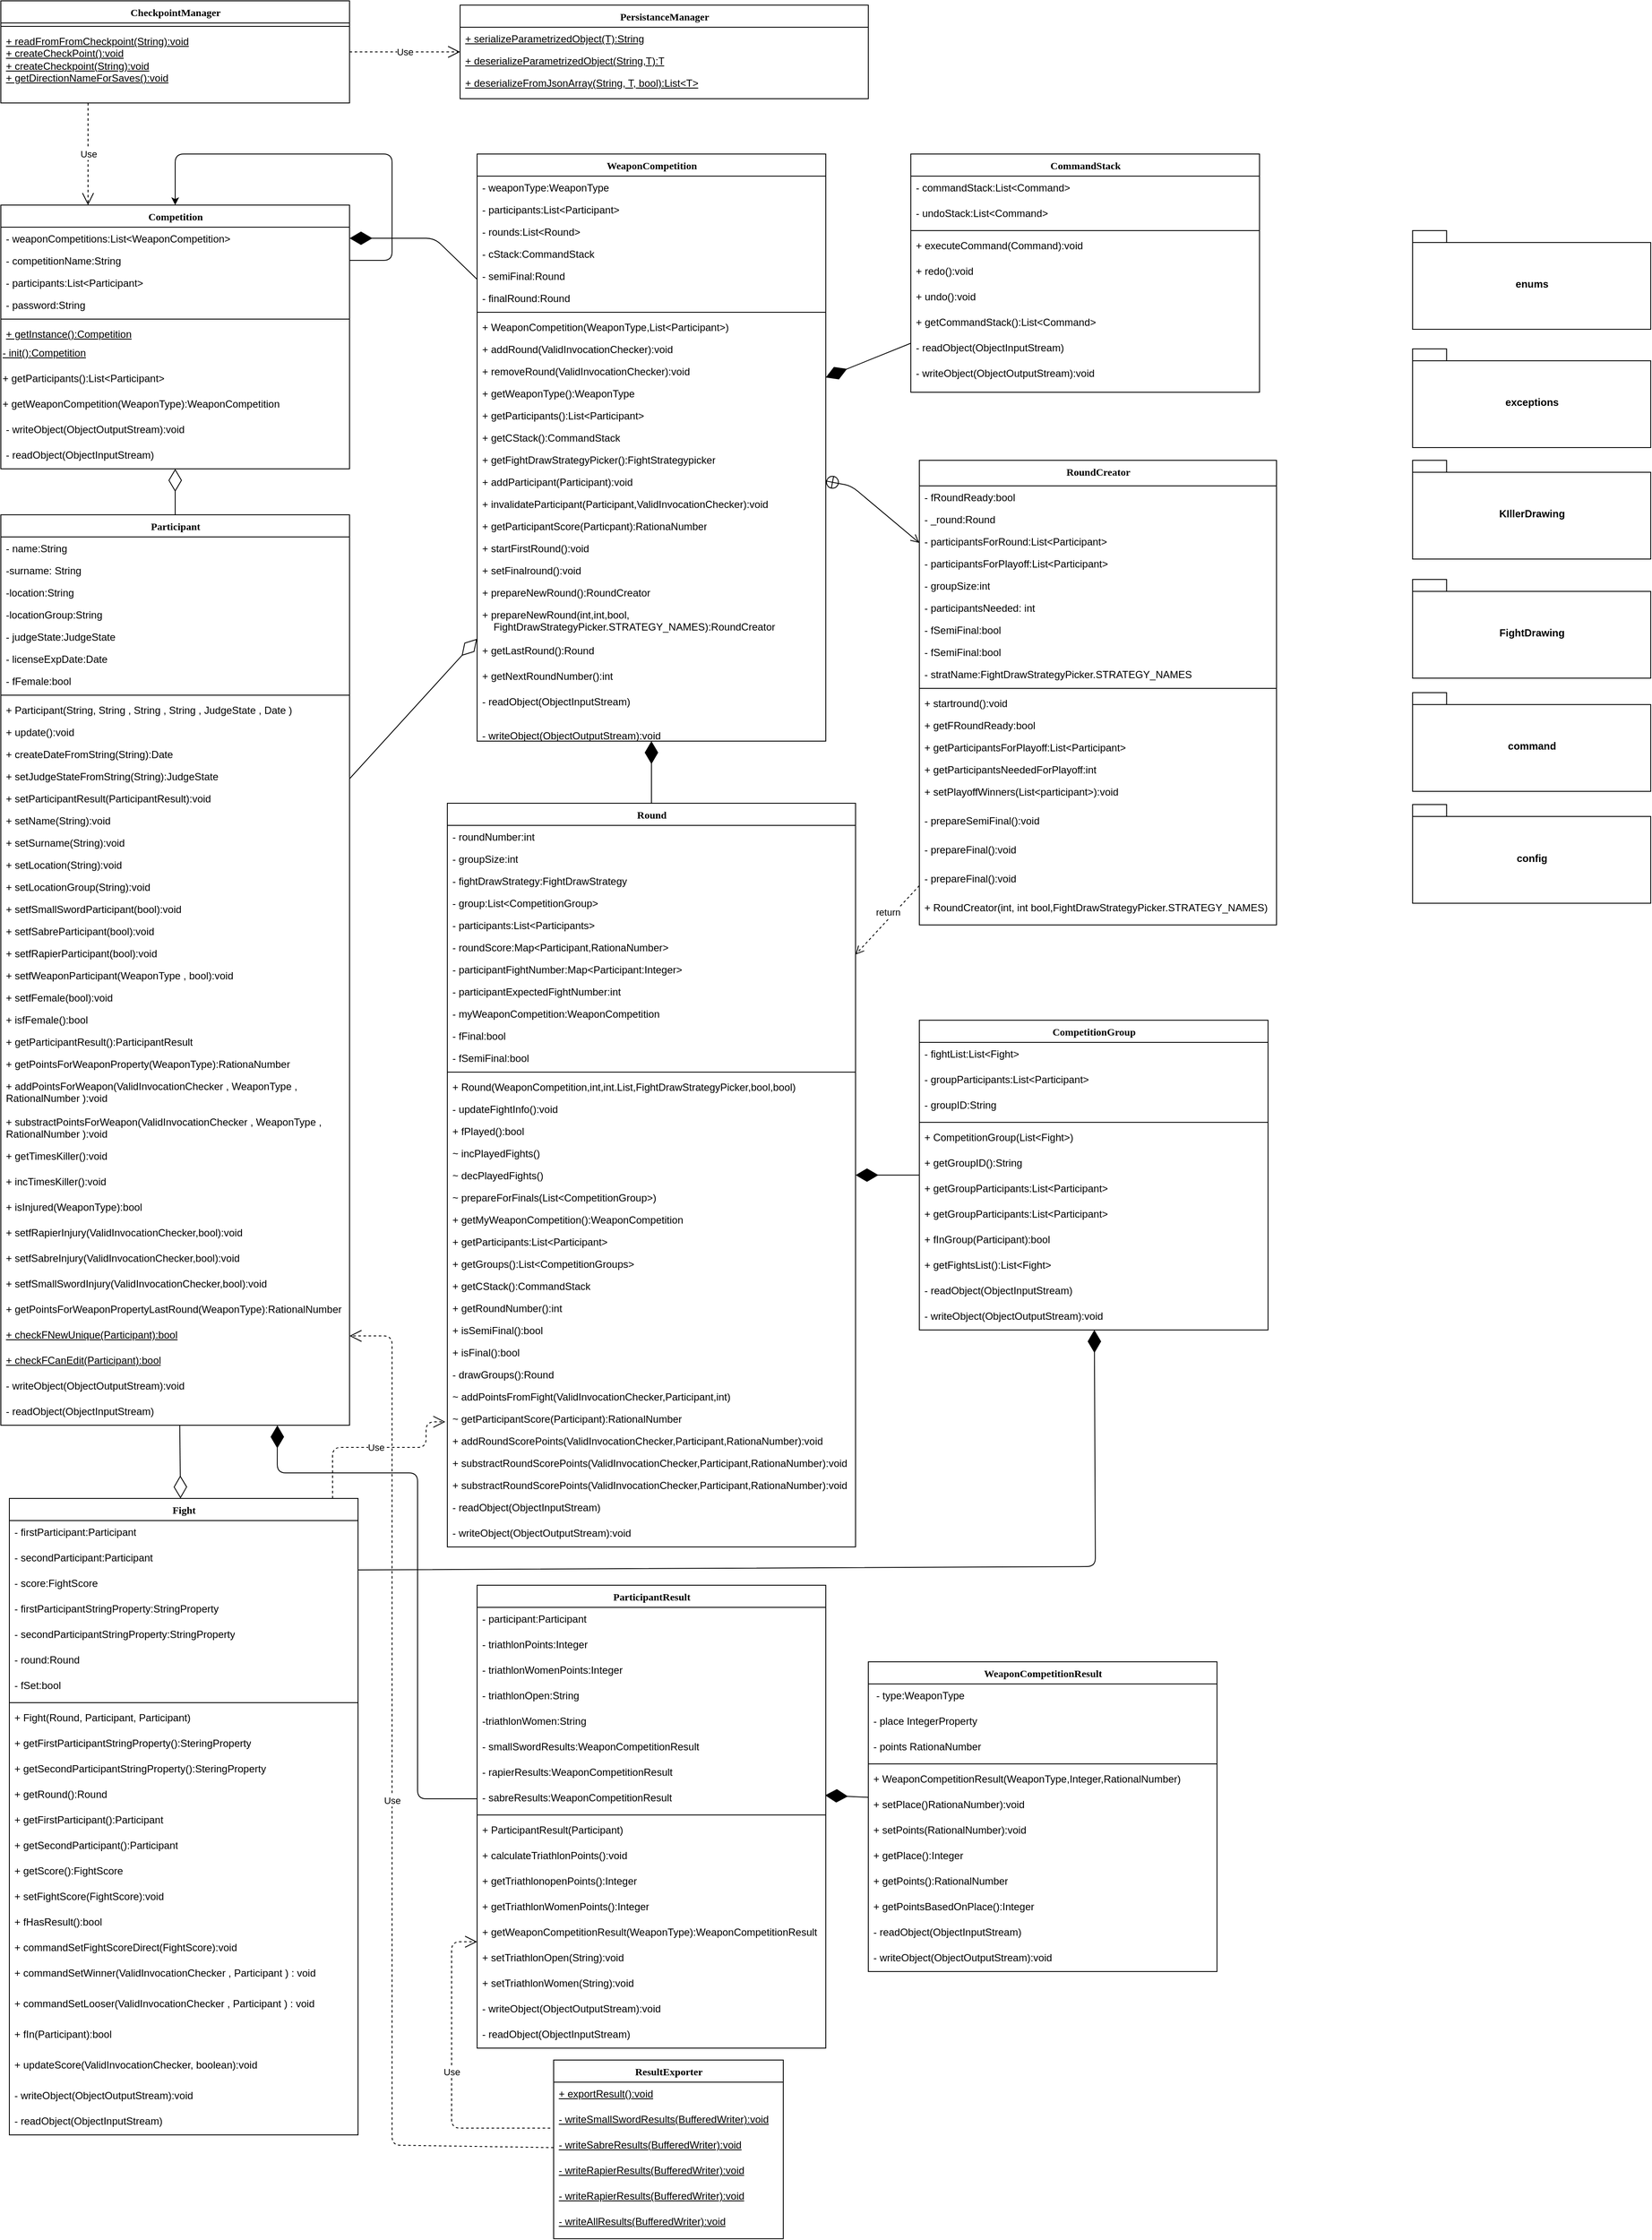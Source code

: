 <mxfile version="12.3.2" type="device" pages="11"><diagram name="model" id="9f46799a-70d6-7492-0946-bef42562c5a5"><mxGraphModel dx="1086" dy="806" grid="1" gridSize="10" guides="1" tooltips="1" connect="1" arrows="1" fold="1" page="1" pageScale="1" pageWidth="2339" pageHeight="3300" background="#ffffff" math="0" shadow="0"><root><mxCell id="0"/><mxCell id="1" parent="0"/><mxCell id="78961159f06e98e8-17" value="Competition" style="swimlane;html=1;fontStyle=1;align=center;verticalAlign=top;childLayout=stackLayout;horizontal=1;startSize=26;horizontalStack=0;resizeParent=1;resizeLast=0;collapsible=1;marginBottom=0;swimlaneFillColor=#ffffff;rounded=0;shadow=0;comic=0;labelBackgroundColor=none;strokeWidth=1;fillColor=none;fontFamily=Verdana;fontSize=12" parent="1" vertex="1"><mxGeometry x="120" y="380" width="410" height="310" as="geometry"/></mxCell><mxCell id="78961159f06e98e8-21" value="- weaponCompetitions:List&amp;lt;WeaponCompetition&amp;gt;" style="text;html=1;strokeColor=none;fillColor=none;align=left;verticalAlign=top;spacingLeft=4;spacingRight=4;whiteSpace=wrap;overflow=hidden;rotatable=0;points=[[0,0.5],[1,0.5]];portConstraint=eastwest;" parent="78961159f06e98e8-17" vertex="1"><mxGeometry y="26" width="410" height="26" as="geometry"/></mxCell><mxCell id="78961159f06e98e8-23" value="- competitionName:String" style="text;html=1;strokeColor=none;fillColor=none;align=left;verticalAlign=top;spacingLeft=4;spacingRight=4;whiteSpace=wrap;overflow=hidden;rotatable=0;points=[[0,0.5],[1,0.5]];portConstraint=eastwest;" parent="78961159f06e98e8-17" vertex="1"><mxGeometry y="52" width="410" height="26" as="geometry"/></mxCell><mxCell id="78961159f06e98e8-25" value="- participants:List&amp;lt;Participant&amp;gt;" style="text;html=1;strokeColor=none;fillColor=none;align=left;verticalAlign=top;spacingLeft=4;spacingRight=4;whiteSpace=wrap;overflow=hidden;rotatable=0;points=[[0,0.5],[1,0.5]];portConstraint=eastwest;" parent="78961159f06e98e8-17" vertex="1"><mxGeometry y="78" width="410" height="26" as="geometry"/></mxCell><mxCell id="78961159f06e98e8-26" value="- password:String" style="text;html=1;strokeColor=none;fillColor=none;align=left;verticalAlign=top;spacingLeft=4;spacingRight=4;whiteSpace=wrap;overflow=hidden;rotatable=0;points=[[0,0.5],[1,0.5]];portConstraint=eastwest;" parent="78961159f06e98e8-17" vertex="1"><mxGeometry y="104" width="410" height="26" as="geometry"/></mxCell><mxCell id="78961159f06e98e8-19" value="" style="line;html=1;strokeWidth=1;fillColor=none;align=left;verticalAlign=middle;spacingTop=-1;spacingLeft=3;spacingRight=3;rotatable=0;labelPosition=right;points=[];portConstraint=eastwest;" parent="78961159f06e98e8-17" vertex="1"><mxGeometry y="130" width="410" height="8" as="geometry"/></mxCell><mxCell id="78961159f06e98e8-20" value="&lt;u&gt;+ getInstance():Competition&lt;br&gt;&lt;/u&gt;&lt;u&gt;&lt;br&gt;&lt;/u&gt;&lt;u&gt;&lt;br&gt;&lt;/u&gt;" style="text;html=1;strokeColor=none;fillColor=none;align=left;verticalAlign=top;spacingLeft=4;spacingRight=4;whiteSpace=wrap;overflow=hidden;rotatable=0;points=[[0,0.5],[1,0.5]];portConstraint=eastwest;" parent="78961159f06e98e8-17" vertex="1"><mxGeometry y="138" width="410" height="22" as="geometry"/></mxCell><mxCell id="kuI9u2lFb99AMUfQLA3p-1" value="" style="endArrow=classic;html=1;exitX=1;exitY=0.5;exitDx=0;exitDy=0;entryX=0.5;entryY=0;entryDx=0;entryDy=0;" parent="78961159f06e98e8-17" source="78961159f06e98e8-23" target="78961159f06e98e8-17" edge="1"><mxGeometry width="50" height="50" relative="1" as="geometry"><mxPoint x="200" y="70" as="sourcePoint"/><mxPoint x="250" y="20" as="targetPoint"/><Array as="points"><mxPoint x="460" y="65"/><mxPoint x="460" y="-60"/><mxPoint x="205" y="-60"/></Array></mxGeometry></mxCell><mxCell id="kuI9u2lFb99AMUfQLA3p-3" value="&lt;u&gt;- init():Competition&lt;/u&gt;" style="text;html=1;" parent="78961159f06e98e8-17" vertex="1"><mxGeometry y="160" width="410" height="30" as="geometry"/></mxCell><mxCell id="kuI9u2lFb99AMUfQLA3p-4" value="+ getParticipants():List&amp;lt;Participant&amp;gt;" style="text;html=1;" parent="78961159f06e98e8-17" vertex="1"><mxGeometry y="190" width="410" height="30" as="geometry"/></mxCell><mxCell id="kuI9u2lFb99AMUfQLA3p-5" value="+ getWeaponCompetition(WeaponType):WeaponCompetition" style="text;html=1;" parent="78961159f06e98e8-17" vertex="1"><mxGeometry y="220" width="410" height="30" as="geometry"/></mxCell><mxCell id="kuI9u2lFb99AMUfQLA3p-32" value="- writeObject(ObjectOutputStream):void" style="text;html=1;strokeColor=none;fillColor=none;align=left;verticalAlign=top;spacingLeft=4;spacingRight=4;whiteSpace=wrap;overflow=hidden;rotatable=0;points=[[0,0.5],[1,0.5]];portConstraint=eastwest;" parent="78961159f06e98e8-17" vertex="1"><mxGeometry y="250" width="410" height="30" as="geometry"/></mxCell><mxCell id="kuI9u2lFb99AMUfQLA3p-31" value="- readObject(ObjectInputStream)" style="text;html=1;strokeColor=none;fillColor=none;align=left;verticalAlign=top;spacingLeft=4;spacingRight=4;whiteSpace=wrap;overflow=hidden;rotatable=0;points=[[0,0.5],[1,0.5]];portConstraint=eastwest;" parent="78961159f06e98e8-17" vertex="1"><mxGeometry y="280" width="410" height="30" as="geometry"/></mxCell><mxCell id="78961159f06e98e8-43" value="WeaponCompetition" style="swimlane;html=1;fontStyle=1;align=center;verticalAlign=top;childLayout=stackLayout;horizontal=1;startSize=26;horizontalStack=0;resizeParent=1;resizeLast=0;collapsible=1;marginBottom=0;swimlaneFillColor=#ffffff;rounded=0;shadow=0;comic=0;labelBackgroundColor=none;strokeWidth=1;fillColor=none;fontFamily=Verdana;fontSize=12" parent="1" vertex="1"><mxGeometry x="680" y="320" width="410" height="690" as="geometry"/></mxCell><mxCell id="78961159f06e98e8-44" value="- weaponType:WeaponType" style="text;html=1;strokeColor=none;fillColor=none;align=left;verticalAlign=top;spacingLeft=4;spacingRight=4;whiteSpace=wrap;overflow=hidden;rotatable=0;points=[[0,0.5],[1,0.5]];portConstraint=eastwest;" parent="78961159f06e98e8-43" vertex="1"><mxGeometry y="26" width="410" height="26" as="geometry"/></mxCell><mxCell id="78961159f06e98e8-45" value="- participants:List&amp;lt;Participant&amp;gt;" style="text;html=1;strokeColor=none;fillColor=none;align=left;verticalAlign=top;spacingLeft=4;spacingRight=4;whiteSpace=wrap;overflow=hidden;rotatable=0;points=[[0,0.5],[1,0.5]];portConstraint=eastwest;" parent="78961159f06e98e8-43" vertex="1"><mxGeometry y="52" width="410" height="26" as="geometry"/></mxCell><mxCell id="78961159f06e98e8-49" value="- rounds:List&amp;lt;Round&amp;gt;" style="text;html=1;strokeColor=none;fillColor=none;align=left;verticalAlign=top;spacingLeft=4;spacingRight=4;whiteSpace=wrap;overflow=hidden;rotatable=0;points=[[0,0.5],[1,0.5]];portConstraint=eastwest;" parent="78961159f06e98e8-43" vertex="1"><mxGeometry y="78" width="410" height="26" as="geometry"/></mxCell><mxCell id="78961159f06e98e8-50" value="- cStack:CommandStack&lt;br&gt;" style="text;html=1;strokeColor=none;fillColor=none;align=left;verticalAlign=top;spacingLeft=4;spacingRight=4;whiteSpace=wrap;overflow=hidden;rotatable=0;points=[[0,0.5],[1,0.5]];portConstraint=eastwest;" parent="78961159f06e98e8-43" vertex="1"><mxGeometry y="104" width="410" height="26" as="geometry"/></mxCell><mxCell id="kuI9u2lFb99AMUfQLA3p-9" value="- semiFinal:Round" style="text;html=1;strokeColor=none;fillColor=none;align=left;verticalAlign=top;spacingLeft=4;spacingRight=4;whiteSpace=wrap;overflow=hidden;rotatable=0;points=[[0,0.5],[1,0.5]];portConstraint=eastwest;" parent="78961159f06e98e8-43" vertex="1"><mxGeometry y="130" width="410" height="26" as="geometry"/></mxCell><mxCell id="kuI9u2lFb99AMUfQLA3p-10" value="- finalRound:Round" style="text;html=1;strokeColor=none;fillColor=none;align=left;verticalAlign=top;spacingLeft=4;spacingRight=4;whiteSpace=wrap;overflow=hidden;rotatable=0;points=[[0,0.5],[1,0.5]];portConstraint=eastwest;" parent="78961159f06e98e8-43" vertex="1"><mxGeometry y="156" width="410" height="26" as="geometry"/></mxCell><mxCell id="78961159f06e98e8-51" value="" style="line;html=1;strokeWidth=1;fillColor=none;align=left;verticalAlign=middle;spacingTop=-1;spacingLeft=3;spacingRight=3;rotatable=0;labelPosition=right;points=[];portConstraint=eastwest;" parent="78961159f06e98e8-43" vertex="1"><mxGeometry y="182" width="410" height="8" as="geometry"/></mxCell><mxCell id="78961159f06e98e8-53" value="+ WeaponCompetition(WeaponType,List&amp;lt;Participant&amp;gt;)" style="text;html=1;strokeColor=none;fillColor=none;align=left;verticalAlign=top;spacingLeft=4;spacingRight=4;whiteSpace=wrap;overflow=hidden;rotatable=0;points=[[0,0.5],[1,0.5]];portConstraint=eastwest;" parent="78961159f06e98e8-43" vertex="1"><mxGeometry y="190" width="410" height="26" as="geometry"/></mxCell><mxCell id="78961159f06e98e8-52" value="+ addRound(ValidInvocationChecker):void" style="text;html=1;strokeColor=none;fillColor=none;align=left;verticalAlign=top;spacingLeft=4;spacingRight=4;whiteSpace=wrap;overflow=hidden;rotatable=0;points=[[0,0.5],[1,0.5]];portConstraint=eastwest;" parent="78961159f06e98e8-43" vertex="1"><mxGeometry y="216" width="410" height="26" as="geometry"/></mxCell><mxCell id="kuI9u2lFb99AMUfQLA3p-11" value="+ removeRound(ValidInvocationChecker):void" style="text;html=1;strokeColor=none;fillColor=none;align=left;verticalAlign=top;spacingLeft=4;spacingRight=4;whiteSpace=wrap;overflow=hidden;rotatable=0;points=[[0,0.5],[1,0.5]];portConstraint=eastwest;" parent="78961159f06e98e8-43" vertex="1"><mxGeometry y="242" width="410" height="26" as="geometry"/></mxCell><mxCell id="kuI9u2lFb99AMUfQLA3p-12" value="+ getWeaponType():WeaponType" style="text;html=1;strokeColor=none;fillColor=none;align=left;verticalAlign=top;spacingLeft=4;spacingRight=4;whiteSpace=wrap;overflow=hidden;rotatable=0;points=[[0,0.5],[1,0.5]];portConstraint=eastwest;" parent="78961159f06e98e8-43" vertex="1"><mxGeometry y="268" width="410" height="26" as="geometry"/></mxCell><mxCell id="kuI9u2lFb99AMUfQLA3p-14" value="+ getParticipants():List&amp;lt;Participant&amp;gt;" style="text;html=1;strokeColor=none;fillColor=none;align=left;verticalAlign=top;spacingLeft=4;spacingRight=4;whiteSpace=wrap;overflow=hidden;rotatable=0;points=[[0,0.5],[1,0.5]];portConstraint=eastwest;" parent="78961159f06e98e8-43" vertex="1"><mxGeometry y="294" width="410" height="26" as="geometry"/></mxCell><mxCell id="kuI9u2lFb99AMUfQLA3p-15" value="+ getCStack():CommandStack" style="text;html=1;strokeColor=none;fillColor=none;align=left;verticalAlign=top;spacingLeft=4;spacingRight=4;whiteSpace=wrap;overflow=hidden;rotatable=0;points=[[0,0.5],[1,0.5]];portConstraint=eastwest;" parent="78961159f06e98e8-43" vertex="1"><mxGeometry y="320" width="410" height="26" as="geometry"/></mxCell><mxCell id="kuI9u2lFb99AMUfQLA3p-16" value="+ getFightDrawStrategyPicker():FightStrategypicker" style="text;html=1;strokeColor=none;fillColor=none;align=left;verticalAlign=top;spacingLeft=4;spacingRight=4;whiteSpace=wrap;overflow=hidden;rotatable=0;points=[[0,0.5],[1,0.5]];portConstraint=eastwest;" parent="78961159f06e98e8-43" vertex="1"><mxGeometry y="346" width="410" height="26" as="geometry"/></mxCell><mxCell id="kuI9u2lFb99AMUfQLA3p-17" value="+ addParticipant(Participant):void" style="text;html=1;strokeColor=none;fillColor=none;align=left;verticalAlign=top;spacingLeft=4;spacingRight=4;whiteSpace=wrap;overflow=hidden;rotatable=0;points=[[0,0.5],[1,0.5]];portConstraint=eastwest;" parent="78961159f06e98e8-43" vertex="1"><mxGeometry y="372" width="410" height="26" as="geometry"/></mxCell><mxCell id="kuI9u2lFb99AMUfQLA3p-18" value="+ invalidateParticipant(Participant,ValidInvocationChecker):void" style="text;html=1;strokeColor=none;fillColor=none;align=left;verticalAlign=top;spacingLeft=4;spacingRight=4;whiteSpace=wrap;overflow=hidden;rotatable=0;points=[[0,0.5],[1,0.5]];portConstraint=eastwest;" parent="78961159f06e98e8-43" vertex="1"><mxGeometry y="398" width="410" height="26" as="geometry"/></mxCell><mxCell id="kuI9u2lFb99AMUfQLA3p-19" value="+ getParticipantScore(Particpant):RationaNumber" style="text;html=1;strokeColor=none;fillColor=none;align=left;verticalAlign=top;spacingLeft=4;spacingRight=4;whiteSpace=wrap;overflow=hidden;rotatable=0;points=[[0,0.5],[1,0.5]];portConstraint=eastwest;" parent="78961159f06e98e8-43" vertex="1"><mxGeometry y="424" width="410" height="26" as="geometry"/></mxCell><mxCell id="kuI9u2lFb99AMUfQLA3p-20" value="+ startFirstRound():void" style="text;html=1;strokeColor=none;fillColor=none;align=left;verticalAlign=top;spacingLeft=4;spacingRight=4;whiteSpace=wrap;overflow=hidden;rotatable=0;points=[[0,0.5],[1,0.5]];portConstraint=eastwest;" parent="78961159f06e98e8-43" vertex="1"><mxGeometry y="450" width="410" height="26" as="geometry"/></mxCell><mxCell id="kuI9u2lFb99AMUfQLA3p-21" value="+ setFinalround():void" style="text;html=1;strokeColor=none;fillColor=none;align=left;verticalAlign=top;spacingLeft=4;spacingRight=4;whiteSpace=wrap;overflow=hidden;rotatable=0;points=[[0,0.5],[1,0.5]];portConstraint=eastwest;" parent="78961159f06e98e8-43" vertex="1"><mxGeometry y="476" width="410" height="26" as="geometry"/></mxCell><mxCell id="kuI9u2lFb99AMUfQLA3p-22" value="+ prepareNewRound():RoundCreator" style="text;html=1;strokeColor=none;fillColor=none;align=left;verticalAlign=top;spacingLeft=4;spacingRight=4;whiteSpace=wrap;overflow=hidden;rotatable=0;points=[[0,0.5],[1,0.5]];portConstraint=eastwest;" parent="78961159f06e98e8-43" vertex="1"><mxGeometry y="502" width="410" height="26" as="geometry"/></mxCell><mxCell id="kuI9u2lFb99AMUfQLA3p-23" value="+ prepareNewRound(int,int,bool,&lt;br&gt;&amp;nbsp; &amp;nbsp; FightDrawStrategyPicker.STRATEGY_NAMES):RoundCreator" style="text;html=1;strokeColor=none;fillColor=none;align=left;verticalAlign=top;spacingLeft=4;spacingRight=4;whiteSpace=wrap;overflow=hidden;rotatable=0;points=[[0,0.5],[1,0.5]];portConstraint=eastwest;" parent="78961159f06e98e8-43" vertex="1"><mxGeometry y="528" width="410" height="42" as="geometry"/></mxCell><mxCell id="kuI9u2lFb99AMUfQLA3p-24" value="+ getLastRound():Round" style="text;html=1;strokeColor=none;fillColor=none;align=left;verticalAlign=top;spacingLeft=4;spacingRight=4;whiteSpace=wrap;overflow=hidden;rotatable=0;points=[[0,0.5],[1,0.5]];portConstraint=eastwest;" parent="78961159f06e98e8-43" vertex="1"><mxGeometry y="570" width="410" height="30" as="geometry"/></mxCell><mxCell id="kuI9u2lFb99AMUfQLA3p-25" value="+ getNextRoundNumber():int" style="text;html=1;strokeColor=none;fillColor=none;align=left;verticalAlign=top;spacingLeft=4;spacingRight=4;whiteSpace=wrap;overflow=hidden;rotatable=0;points=[[0,0.5],[1,0.5]];portConstraint=eastwest;" parent="78961159f06e98e8-43" vertex="1"><mxGeometry y="600" width="410" height="30" as="geometry"/></mxCell><mxCell id="kuI9u2lFb99AMUfQLA3p-26" value="- readObject(ObjectInputStream)" style="text;html=1;strokeColor=none;fillColor=none;align=left;verticalAlign=top;spacingLeft=4;spacingRight=4;whiteSpace=wrap;overflow=hidden;rotatable=0;points=[[0,0.5],[1,0.5]];portConstraint=eastwest;" parent="78961159f06e98e8-43" vertex="1"><mxGeometry y="630" width="410" height="30" as="geometry"/></mxCell><mxCell id="78961159f06e98e8-69" value="RoundCreator" style="swimlane;html=1;fontStyle=1;align=center;verticalAlign=top;childLayout=stackLayout;horizontal=1;startSize=30;horizontalStack=0;resizeParent=1;resizeLast=0;collapsible=1;marginBottom=0;swimlaneFillColor=#ffffff;rounded=0;shadow=0;comic=0;labelBackgroundColor=none;strokeWidth=1;fillColor=none;fontFamily=Verdana;fontSize=12" parent="1" vertex="1"><mxGeometry x="1200" y="680.0" width="420" height="546" as="geometry"/></mxCell><mxCell id="78961159f06e98e8-70" value="- fRoundReady:bool" style="text;html=1;strokeColor=none;fillColor=none;align=left;verticalAlign=top;spacingLeft=4;spacingRight=4;whiteSpace=wrap;overflow=hidden;rotatable=0;points=[[0,0.5],[1,0.5]];portConstraint=eastwest;" parent="78961159f06e98e8-69" vertex="1"><mxGeometry y="30" width="420" height="26" as="geometry"/></mxCell><mxCell id="78961159f06e98e8-71" value="- _round:Round" style="text;html=1;strokeColor=none;fillColor=none;align=left;verticalAlign=top;spacingLeft=4;spacingRight=4;whiteSpace=wrap;overflow=hidden;rotatable=0;points=[[0,0.5],[1,0.5]];portConstraint=eastwest;" parent="78961159f06e98e8-69" vertex="1"><mxGeometry y="56" width="420" height="26" as="geometry"/></mxCell><mxCell id="78961159f06e98e8-72" value="- participantsForRound:List&amp;lt;Participant&amp;gt;" style="text;html=1;strokeColor=none;fillColor=none;align=left;verticalAlign=top;spacingLeft=4;spacingRight=4;whiteSpace=wrap;overflow=hidden;rotatable=0;points=[[0,0.5],[1,0.5]];portConstraint=eastwest;" parent="78961159f06e98e8-69" vertex="1"><mxGeometry y="82" width="420" height="26" as="geometry"/></mxCell><mxCell id="78961159f06e98e8-74" value="- participantsForPlayoff:List&amp;lt;Participant&amp;gt;" style="text;html=1;strokeColor=none;fillColor=none;align=left;verticalAlign=top;spacingLeft=4;spacingRight=4;whiteSpace=wrap;overflow=hidden;rotatable=0;points=[[0,0.5],[1,0.5]];portConstraint=eastwest;" parent="78961159f06e98e8-69" vertex="1"><mxGeometry y="108" width="420" height="26" as="geometry"/></mxCell><mxCell id="78961159f06e98e8-75" value="- groupSize:int" style="text;html=1;strokeColor=none;fillColor=none;align=left;verticalAlign=top;spacingLeft=4;spacingRight=4;whiteSpace=wrap;overflow=hidden;rotatable=0;points=[[0,0.5],[1,0.5]];portConstraint=eastwest;" parent="78961159f06e98e8-69" vertex="1"><mxGeometry y="134" width="420" height="26" as="geometry"/></mxCell><mxCell id="78961159f06e98e8-76" value="- participantsNeeded: int" style="text;html=1;strokeColor=none;fillColor=none;align=left;verticalAlign=top;spacingLeft=4;spacingRight=4;whiteSpace=wrap;overflow=hidden;rotatable=0;points=[[0,0.5],[1,0.5]];portConstraint=eastwest;" parent="78961159f06e98e8-69" vertex="1"><mxGeometry y="160" width="420" height="26" as="geometry"/></mxCell><mxCell id="kuI9u2lFb99AMUfQLA3p-35" value="- fSemiFinal:bool" style="text;html=1;strokeColor=none;fillColor=none;align=left;verticalAlign=top;spacingLeft=4;spacingRight=4;whiteSpace=wrap;overflow=hidden;rotatable=0;points=[[0,0.5],[1,0.5]];portConstraint=eastwest;" parent="78961159f06e98e8-69" vertex="1"><mxGeometry y="186" width="420" height="26" as="geometry"/></mxCell><mxCell id="kuI9u2lFb99AMUfQLA3p-36" value="- fSemiFinal:bool" style="text;html=1;strokeColor=none;fillColor=none;align=left;verticalAlign=top;spacingLeft=4;spacingRight=4;whiteSpace=wrap;overflow=hidden;rotatable=0;points=[[0,0.5],[1,0.5]];portConstraint=eastwest;" parent="78961159f06e98e8-69" vertex="1"><mxGeometry y="212" width="420" height="26" as="geometry"/></mxCell><mxCell id="kuI9u2lFb99AMUfQLA3p-37" value="- stratName:FightDrawStrategyPicker.STRATEGY_NAMES" style="text;html=1;strokeColor=none;fillColor=none;align=left;verticalAlign=top;spacingLeft=4;spacingRight=4;whiteSpace=wrap;overflow=hidden;rotatable=0;points=[[0,0.5],[1,0.5]];portConstraint=eastwest;" parent="78961159f06e98e8-69" vertex="1"><mxGeometry y="238" width="420" height="26" as="geometry"/></mxCell><mxCell id="78961159f06e98e8-77" value="" style="line;html=1;strokeWidth=1;fillColor=none;align=left;verticalAlign=middle;spacingTop=-1;spacingLeft=3;spacingRight=3;rotatable=0;labelPosition=right;points=[];portConstraint=eastwest;" parent="78961159f06e98e8-69" vertex="1"><mxGeometry y="264" width="420" height="8" as="geometry"/></mxCell><mxCell id="78961159f06e98e8-78" value="+ startround():void" style="text;html=1;strokeColor=none;fillColor=none;align=left;verticalAlign=top;spacingLeft=4;spacingRight=4;whiteSpace=wrap;overflow=hidden;rotatable=0;points=[[0,0.5],[1,0.5]];portConstraint=eastwest;" parent="78961159f06e98e8-69" vertex="1"><mxGeometry y="272" width="420" height="26" as="geometry"/></mxCell><mxCell id="78961159f06e98e8-79" value="+ getFRoundReady:bool" style="text;html=1;strokeColor=none;fillColor=none;align=left;verticalAlign=top;spacingLeft=4;spacingRight=4;whiteSpace=wrap;overflow=hidden;rotatable=0;points=[[0,0.5],[1,0.5]];portConstraint=eastwest;" parent="78961159f06e98e8-69" vertex="1"><mxGeometry y="298" width="420" height="26" as="geometry"/></mxCell><mxCell id="kuI9u2lFb99AMUfQLA3p-38" value="+ getParticipantsForPlayoff:List&amp;lt;Participant&amp;gt;" style="text;html=1;strokeColor=none;fillColor=none;align=left;verticalAlign=top;spacingLeft=4;spacingRight=4;whiteSpace=wrap;overflow=hidden;rotatable=0;points=[[0,0.5],[1,0.5]];portConstraint=eastwest;" parent="78961159f06e98e8-69" vertex="1"><mxGeometry y="324" width="420" height="26" as="geometry"/></mxCell><mxCell id="78961159f06e98e8-80" value="+ getParticipantsNeededForPlayoff:int" style="text;html=1;strokeColor=none;fillColor=none;align=left;verticalAlign=top;spacingLeft=4;spacingRight=4;whiteSpace=wrap;overflow=hidden;rotatable=0;points=[[0,0.5],[1,0.5]];portConstraint=eastwest;" parent="78961159f06e98e8-69" vertex="1"><mxGeometry y="350" width="420" height="26" as="geometry"/></mxCell><mxCell id="78961159f06e98e8-81" value="+ setPlayoffWinners(List&amp;lt;participant&amp;gt;):void" style="text;html=1;strokeColor=none;fillColor=none;align=left;verticalAlign=top;spacingLeft=4;spacingRight=4;whiteSpace=wrap;overflow=hidden;rotatable=0;points=[[0,0.5],[1,0.5]];portConstraint=eastwest;" parent="78961159f06e98e8-69" vertex="1"><mxGeometry y="376" width="420" height="34" as="geometry"/></mxCell><mxCell id="kuI9u2lFb99AMUfQLA3p-40" value="- prepareSemiFinal():void" style="text;html=1;strokeColor=none;fillColor=none;align=left;verticalAlign=top;spacingLeft=4;spacingRight=4;whiteSpace=wrap;overflow=hidden;rotatable=0;points=[[0,0.5],[1,0.5]];portConstraint=eastwest;" parent="78961159f06e98e8-69" vertex="1"><mxGeometry y="410" width="420" height="34" as="geometry"/></mxCell><mxCell id="kuI9u2lFb99AMUfQLA3p-41" value="- prepareFinal():void" style="text;html=1;strokeColor=none;fillColor=none;align=left;verticalAlign=top;spacingLeft=4;spacingRight=4;whiteSpace=wrap;overflow=hidden;rotatable=0;points=[[0,0.5],[1,0.5]];portConstraint=eastwest;" parent="78961159f06e98e8-69" vertex="1"><mxGeometry y="444" width="420" height="34" as="geometry"/></mxCell><mxCell id="kuI9u2lFb99AMUfQLA3p-42" value="- prepareFinal():void" style="text;html=1;strokeColor=none;fillColor=none;align=left;verticalAlign=top;spacingLeft=4;spacingRight=4;whiteSpace=wrap;overflow=hidden;rotatable=0;points=[[0,0.5],[1,0.5]];portConstraint=eastwest;" parent="78961159f06e98e8-69" vertex="1"><mxGeometry y="478" width="420" height="34" as="geometry"/></mxCell><mxCell id="kuI9u2lFb99AMUfQLA3p-43" value="+ RoundCreator(int, int bool,FightDrawStrategyPicker.STRATEGY_NAMES)" style="text;html=1;strokeColor=none;fillColor=none;align=left;verticalAlign=top;spacingLeft=4;spacingRight=4;whiteSpace=wrap;overflow=hidden;rotatable=0;points=[[0,0.5],[1,0.5]];portConstraint=eastwest;" parent="78961159f06e98e8-69" vertex="1"><mxGeometry y="512" width="420" height="34" as="geometry"/></mxCell><mxCell id="kuI9u2lFb99AMUfQLA3p-34" value="" style="endArrow=diamondThin;endFill=1;endSize=24;html=1;entryX=1;entryY=0.5;entryDx=0;entryDy=0;" parent="1" source="78961159f06e98e8-43" target="78961159f06e98e8-21" edge="1"><mxGeometry width="160" relative="1" as="geometry"><mxPoint x="390" y="740" as="sourcePoint"/><mxPoint x="550" y="740" as="targetPoint"/><Array as="points"><mxPoint x="630" y="419"/></Array></mxGeometry></mxCell><mxCell id="kuI9u2lFb99AMUfQLA3p-44" value="Round" style="swimlane;html=1;fontStyle=1;align=center;verticalAlign=top;childLayout=stackLayout;horizontal=1;startSize=26;horizontalStack=0;resizeParent=1;resizeLast=0;collapsible=1;marginBottom=0;swimlaneFillColor=#ffffff;rounded=0;shadow=0;comic=0;labelBackgroundColor=none;strokeWidth=1;fillColor=none;fontFamily=Verdana;fontSize=12" parent="1" vertex="1"><mxGeometry x="645" y="1083" width="480" height="874" as="geometry"/></mxCell><mxCell id="kuI9u2lFb99AMUfQLA3p-45" value="- roundNumber:int" style="text;html=1;strokeColor=none;fillColor=none;align=left;verticalAlign=top;spacingLeft=4;spacingRight=4;whiteSpace=wrap;overflow=hidden;rotatable=0;points=[[0,0.5],[1,0.5]];portConstraint=eastwest;" parent="kuI9u2lFb99AMUfQLA3p-44" vertex="1"><mxGeometry y="26" width="480" height="26" as="geometry"/></mxCell><mxCell id="kuI9u2lFb99AMUfQLA3p-76" value="- groupSize:int" style="text;html=1;strokeColor=none;fillColor=none;align=left;verticalAlign=top;spacingLeft=4;spacingRight=4;whiteSpace=wrap;overflow=hidden;rotatable=0;points=[[0,0.5],[1,0.5]];portConstraint=eastwest;" parent="kuI9u2lFb99AMUfQLA3p-44" vertex="1"><mxGeometry y="52" width="480" height="26" as="geometry"/></mxCell><mxCell id="kuI9u2lFb99AMUfQLA3p-77" value="- fightDrawStrategy:FightDrawStrategy" style="text;html=1;strokeColor=none;fillColor=none;align=left;verticalAlign=top;spacingLeft=4;spacingRight=4;whiteSpace=wrap;overflow=hidden;rotatable=0;points=[[0,0.5],[1,0.5]];portConstraint=eastwest;" parent="kuI9u2lFb99AMUfQLA3p-44" vertex="1"><mxGeometry y="78" width="480" height="26" as="geometry"/></mxCell><mxCell id="kuI9u2lFb99AMUfQLA3p-79" value="- group:List&amp;lt;CompetitionGroup&amp;gt;" style="text;html=1;strokeColor=none;fillColor=none;align=left;verticalAlign=top;spacingLeft=4;spacingRight=4;whiteSpace=wrap;overflow=hidden;rotatable=0;points=[[0,0.5],[1,0.5]];portConstraint=eastwest;" parent="kuI9u2lFb99AMUfQLA3p-44" vertex="1"><mxGeometry y="104" width="480" height="26" as="geometry"/></mxCell><mxCell id="kuI9u2lFb99AMUfQLA3p-80" value="- participants:List&amp;lt;Participants&amp;gt;" style="text;html=1;strokeColor=none;fillColor=none;align=left;verticalAlign=top;spacingLeft=4;spacingRight=4;whiteSpace=wrap;overflow=hidden;rotatable=0;points=[[0,0.5],[1,0.5]];portConstraint=eastwest;" parent="kuI9u2lFb99AMUfQLA3p-44" vertex="1"><mxGeometry y="130" width="480" height="26" as="geometry"/></mxCell><mxCell id="kuI9u2lFb99AMUfQLA3p-81" value="- roundScore:Map&amp;lt;Participant,RationaNumber&amp;gt;" style="text;html=1;strokeColor=none;fillColor=none;align=left;verticalAlign=top;spacingLeft=4;spacingRight=4;whiteSpace=wrap;overflow=hidden;rotatable=0;points=[[0,0.5],[1,0.5]];portConstraint=eastwest;" parent="kuI9u2lFb99AMUfQLA3p-44" vertex="1"><mxGeometry y="156" width="480" height="26" as="geometry"/></mxCell><mxCell id="kuI9u2lFb99AMUfQLA3p-82" value="- participantFightNumber:Map&amp;lt;Participant:Integer&amp;gt;" style="text;html=1;strokeColor=none;fillColor=none;align=left;verticalAlign=top;spacingLeft=4;spacingRight=4;whiteSpace=wrap;overflow=hidden;rotatable=0;points=[[0,0.5],[1,0.5]];portConstraint=eastwest;" parent="kuI9u2lFb99AMUfQLA3p-44" vertex="1"><mxGeometry y="182" width="480" height="26" as="geometry"/></mxCell><mxCell id="kuI9u2lFb99AMUfQLA3p-83" value="- participantExpectedFightNumber:int" style="text;html=1;strokeColor=none;fillColor=none;align=left;verticalAlign=top;spacingLeft=4;spacingRight=4;whiteSpace=wrap;overflow=hidden;rotatable=0;points=[[0,0.5],[1,0.5]];portConstraint=eastwest;" parent="kuI9u2lFb99AMUfQLA3p-44" vertex="1"><mxGeometry y="208" width="480" height="26" as="geometry"/></mxCell><mxCell id="kuI9u2lFb99AMUfQLA3p-84" value="- myWeaponCompetition:WeaponCompetition" style="text;html=1;strokeColor=none;fillColor=none;align=left;verticalAlign=top;spacingLeft=4;spacingRight=4;whiteSpace=wrap;overflow=hidden;rotatable=0;points=[[0,0.5],[1,0.5]];portConstraint=eastwest;" parent="kuI9u2lFb99AMUfQLA3p-44" vertex="1"><mxGeometry y="234" width="480" height="26" as="geometry"/></mxCell><mxCell id="kuI9u2lFb99AMUfQLA3p-85" value="- fFinal:bool" style="text;html=1;strokeColor=none;fillColor=none;align=left;verticalAlign=top;spacingLeft=4;spacingRight=4;whiteSpace=wrap;overflow=hidden;rotatable=0;points=[[0,0.5],[1,0.5]];portConstraint=eastwest;" parent="kuI9u2lFb99AMUfQLA3p-44" vertex="1"><mxGeometry y="260" width="480" height="26" as="geometry"/></mxCell><mxCell id="kuI9u2lFb99AMUfQLA3p-86" value="- fSemiFinal:bool" style="text;html=1;strokeColor=none;fillColor=none;align=left;verticalAlign=top;spacingLeft=4;spacingRight=4;whiteSpace=wrap;overflow=hidden;rotatable=0;points=[[0,0.5],[1,0.5]];portConstraint=eastwest;" parent="kuI9u2lFb99AMUfQLA3p-44" vertex="1"><mxGeometry y="286" width="480" height="26" as="geometry"/></mxCell><mxCell id="kuI9u2lFb99AMUfQLA3p-51" value="" style="line;html=1;strokeWidth=1;fillColor=none;align=left;verticalAlign=middle;spacingTop=-1;spacingLeft=3;spacingRight=3;rotatable=0;labelPosition=right;points=[];portConstraint=eastwest;" parent="kuI9u2lFb99AMUfQLA3p-44" vertex="1"><mxGeometry y="312" width="480" height="8" as="geometry"/></mxCell><mxCell id="kuI9u2lFb99AMUfQLA3p-52" value="+ Round(WeaponCompetition,int,int.List,FightDrawStrategyPicker,bool,bool&lt;span&gt;)&lt;/span&gt;" style="text;html=1;strokeColor=none;fillColor=none;align=left;verticalAlign=top;spacingLeft=4;spacingRight=4;whiteSpace=wrap;overflow=hidden;rotatable=0;points=[[0,0.5],[1,0.5]];portConstraint=eastwest;" parent="kuI9u2lFb99AMUfQLA3p-44" vertex="1"><mxGeometry y="320" width="480" height="26" as="geometry"/></mxCell><mxCell id="kuI9u2lFb99AMUfQLA3p-87" value="- updateFightInfo():void" style="text;html=1;strokeColor=none;fillColor=none;align=left;verticalAlign=top;spacingLeft=4;spacingRight=4;whiteSpace=wrap;overflow=hidden;rotatable=0;points=[[0,0.5],[1,0.5]];portConstraint=eastwest;" parent="kuI9u2lFb99AMUfQLA3p-44" vertex="1"><mxGeometry y="346" width="480" height="26" as="geometry"/></mxCell><mxCell id="kuI9u2lFb99AMUfQLA3p-89" value="+ fPlayed():bool" style="text;html=1;strokeColor=none;fillColor=none;align=left;verticalAlign=top;spacingLeft=4;spacingRight=4;whiteSpace=wrap;overflow=hidden;rotatable=0;points=[[0,0.5],[1,0.5]];portConstraint=eastwest;" parent="kuI9u2lFb99AMUfQLA3p-44" vertex="1"><mxGeometry y="372" width="480" height="26" as="geometry"/></mxCell><mxCell id="kuI9u2lFb99AMUfQLA3p-90" value="~ incPlayedFights()" style="text;html=1;strokeColor=none;fillColor=none;align=left;verticalAlign=top;spacingLeft=4;spacingRight=4;whiteSpace=wrap;overflow=hidden;rotatable=0;points=[[0,0.5],[1,0.5]];portConstraint=eastwest;" parent="kuI9u2lFb99AMUfQLA3p-44" vertex="1"><mxGeometry y="398" width="480" height="26" as="geometry"/></mxCell><mxCell id="kuI9u2lFb99AMUfQLA3p-91" value="~ decPlayedFights()" style="text;html=1;strokeColor=none;fillColor=none;align=left;verticalAlign=top;spacingLeft=4;spacingRight=4;whiteSpace=wrap;overflow=hidden;rotatable=0;points=[[0,0.5],[1,0.5]];portConstraint=eastwest;" parent="kuI9u2lFb99AMUfQLA3p-44" vertex="1"><mxGeometry y="424" width="480" height="26" as="geometry"/></mxCell><mxCell id="kuI9u2lFb99AMUfQLA3p-92" value="~ prepareForFinals(List&amp;lt;CompetitionGroup&amp;gt;)" style="text;html=1;strokeColor=none;fillColor=none;align=left;verticalAlign=top;spacingLeft=4;spacingRight=4;whiteSpace=wrap;overflow=hidden;rotatable=0;points=[[0,0.5],[1,0.5]];portConstraint=eastwest;" parent="kuI9u2lFb99AMUfQLA3p-44" vertex="1"><mxGeometry y="450" width="480" height="26" as="geometry"/></mxCell><mxCell id="kuI9u2lFb99AMUfQLA3p-93" value="+ getMyWeaponCompetition():WeaponCompetition" style="text;html=1;strokeColor=none;fillColor=none;align=left;verticalAlign=top;spacingLeft=4;spacingRight=4;whiteSpace=wrap;overflow=hidden;rotatable=0;points=[[0,0.5],[1,0.5]];portConstraint=eastwest;" parent="kuI9u2lFb99AMUfQLA3p-44" vertex="1"><mxGeometry y="476" width="480" height="26" as="geometry"/></mxCell><mxCell id="kuI9u2lFb99AMUfQLA3p-94" value="+ getParticipants:List&amp;lt;Participant&amp;gt;" style="text;html=1;strokeColor=none;fillColor=none;align=left;verticalAlign=top;spacingLeft=4;spacingRight=4;whiteSpace=wrap;overflow=hidden;rotatable=0;points=[[0,0.5],[1,0.5]];portConstraint=eastwest;" parent="kuI9u2lFb99AMUfQLA3p-44" vertex="1"><mxGeometry y="502" width="480" height="26" as="geometry"/></mxCell><mxCell id="kuI9u2lFb99AMUfQLA3p-95" value="+ getGroups():List&amp;lt;CompetitionGroups&amp;gt;" style="text;html=1;strokeColor=none;fillColor=none;align=left;verticalAlign=top;spacingLeft=4;spacingRight=4;whiteSpace=wrap;overflow=hidden;rotatable=0;points=[[0,0.5],[1,0.5]];portConstraint=eastwest;" parent="kuI9u2lFb99AMUfQLA3p-44" vertex="1"><mxGeometry y="528" width="480" height="26" as="geometry"/></mxCell><mxCell id="kuI9u2lFb99AMUfQLA3p-96" value="+ getCStack():CommandStack" style="text;html=1;strokeColor=none;fillColor=none;align=left;verticalAlign=top;spacingLeft=4;spacingRight=4;whiteSpace=wrap;overflow=hidden;rotatable=0;points=[[0,0.5],[1,0.5]];portConstraint=eastwest;" parent="kuI9u2lFb99AMUfQLA3p-44" vertex="1"><mxGeometry y="554" width="480" height="26" as="geometry"/></mxCell><mxCell id="kuI9u2lFb99AMUfQLA3p-97" value="+ getRoundNumber():int" style="text;html=1;strokeColor=none;fillColor=none;align=left;verticalAlign=top;spacingLeft=4;spacingRight=4;whiteSpace=wrap;overflow=hidden;rotatable=0;points=[[0,0.5],[1,0.5]];portConstraint=eastwest;" parent="kuI9u2lFb99AMUfQLA3p-44" vertex="1"><mxGeometry y="580" width="480" height="26" as="geometry"/></mxCell><mxCell id="kuI9u2lFb99AMUfQLA3p-98" value="+ isSemiFinal():bool" style="text;html=1;strokeColor=none;fillColor=none;align=left;verticalAlign=top;spacingLeft=4;spacingRight=4;whiteSpace=wrap;overflow=hidden;rotatable=0;points=[[0,0.5],[1,0.5]];portConstraint=eastwest;" parent="kuI9u2lFb99AMUfQLA3p-44" vertex="1"><mxGeometry y="606" width="480" height="26" as="geometry"/></mxCell><mxCell id="kuI9u2lFb99AMUfQLA3p-105" value="+ isFinal():bool" style="text;html=1;strokeColor=none;fillColor=none;align=left;verticalAlign=top;spacingLeft=4;spacingRight=4;whiteSpace=wrap;overflow=hidden;rotatable=0;points=[[0,0.5],[1,0.5]];portConstraint=eastwest;" parent="kuI9u2lFb99AMUfQLA3p-44" vertex="1"><mxGeometry y="632" width="480" height="26" as="geometry"/></mxCell><mxCell id="kuI9u2lFb99AMUfQLA3p-99" value="- drawGroups():Round" style="text;html=1;strokeColor=none;fillColor=none;align=left;verticalAlign=top;spacingLeft=4;spacingRight=4;whiteSpace=wrap;overflow=hidden;rotatable=0;points=[[0,0.5],[1,0.5]];portConstraint=eastwest;" parent="kuI9u2lFb99AMUfQLA3p-44" vertex="1"><mxGeometry y="658" width="480" height="26" as="geometry"/></mxCell><mxCell id="kuI9u2lFb99AMUfQLA3p-100" value="~ addPointsFromFight(ValidInvocationChecker,Participant,int)" style="text;html=1;strokeColor=none;fillColor=none;align=left;verticalAlign=top;spacingLeft=4;spacingRight=4;whiteSpace=wrap;overflow=hidden;rotatable=0;points=[[0,0.5],[1,0.5]];portConstraint=eastwest;" parent="kuI9u2lFb99AMUfQLA3p-44" vertex="1"><mxGeometry y="684" width="480" height="26" as="geometry"/></mxCell><mxCell id="kuI9u2lFb99AMUfQLA3p-101" value="~ getParticipantScore(Participant):RationalNumber" style="text;html=1;strokeColor=none;fillColor=none;align=left;verticalAlign=top;spacingLeft=4;spacingRight=4;whiteSpace=wrap;overflow=hidden;rotatable=0;points=[[0,0.5],[1,0.5]];portConstraint=eastwest;" parent="kuI9u2lFb99AMUfQLA3p-44" vertex="1"><mxGeometry y="710" width="480" height="26" as="geometry"/></mxCell><mxCell id="kuI9u2lFb99AMUfQLA3p-102" value="+ addRoundScorePoints(ValidInvocationChecker,Participant,RationaNumber):void" style="text;html=1;strokeColor=none;fillColor=none;align=left;verticalAlign=top;spacingLeft=4;spacingRight=4;whiteSpace=wrap;overflow=hidden;rotatable=0;points=[[0,0.5],[1,0.5]];portConstraint=eastwest;" parent="kuI9u2lFb99AMUfQLA3p-44" vertex="1"><mxGeometry y="736" width="480" height="26" as="geometry"/></mxCell><mxCell id="kuI9u2lFb99AMUfQLA3p-103" value="+ substractRoundScorePoints(ValidInvocationChecker,Participant,RationaNumber):void" style="text;html=1;strokeColor=none;fillColor=none;align=left;verticalAlign=top;spacingLeft=4;spacingRight=4;whiteSpace=wrap;overflow=hidden;rotatable=0;points=[[0,0.5],[1,0.5]];portConstraint=eastwest;" parent="kuI9u2lFb99AMUfQLA3p-44" vertex="1"><mxGeometry y="762" width="480" height="26" as="geometry"/></mxCell><mxCell id="kuI9u2lFb99AMUfQLA3p-104" value="+ substractRoundScorePoints(ValidInvocationChecker,Participant,RationaNumber):void" style="text;html=1;strokeColor=none;fillColor=none;align=left;verticalAlign=top;spacingLeft=4;spacingRight=4;whiteSpace=wrap;overflow=hidden;rotatable=0;points=[[0,0.5],[1,0.5]];portConstraint=eastwest;" parent="kuI9u2lFb99AMUfQLA3p-44" vertex="1"><mxGeometry y="788" width="480" height="26" as="geometry"/></mxCell><mxCell id="kuI9u2lFb99AMUfQLA3p-74" value="- readObject(ObjectInputStream)" style="text;html=1;strokeColor=none;fillColor=none;align=left;verticalAlign=top;spacingLeft=4;spacingRight=4;whiteSpace=wrap;overflow=hidden;rotatable=0;points=[[0,0.5],[1,0.5]];portConstraint=eastwest;" parent="kuI9u2lFb99AMUfQLA3p-44" vertex="1"><mxGeometry y="814" width="480" height="30" as="geometry"/></mxCell><mxCell id="kuI9u2lFb99AMUfQLA3p-75" value="- writeObject(ObjectOutputStream):void" style="text;html=1;strokeColor=none;fillColor=none;align=left;verticalAlign=top;spacingLeft=4;spacingRight=4;whiteSpace=wrap;overflow=hidden;rotatable=0;points=[[0,0.5],[1,0.5]];portConstraint=eastwest;" parent="kuI9u2lFb99AMUfQLA3p-44" vertex="1"><mxGeometry y="844" width="480" height="30" as="geometry"/></mxCell><mxCell id="kuI9u2lFb99AMUfQLA3p-70" value="Participant" style="swimlane;html=1;fontStyle=1;align=center;verticalAlign=top;childLayout=stackLayout;horizontal=1;startSize=26;horizontalStack=0;resizeParent=1;resizeLast=0;collapsible=1;marginBottom=0;swimlaneFillColor=#ffffff;rounded=0;shadow=0;comic=0;labelBackgroundColor=none;strokeWidth=1;fillColor=none;fontFamily=Verdana;fontSize=12" parent="1" vertex="1"><mxGeometry x="120" y="744" width="410" height="1070" as="geometry"/></mxCell><mxCell id="kuI9u2lFb99AMUfQLA3p-71" value="- name:String&amp;nbsp;" style="text;html=1;strokeColor=none;fillColor=none;align=left;verticalAlign=top;spacingLeft=4;spacingRight=4;whiteSpace=wrap;overflow=hidden;rotatable=0;points=[[0,0.5],[1,0.5]];portConstraint=eastwest;" parent="kuI9u2lFb99AMUfQLA3p-70" vertex="1"><mxGeometry y="26" width="410" height="26" as="geometry"/></mxCell><mxCell id="kuI9u2lFb99AMUfQLA3p-106" value="-surname:&amp;nbsp;String&amp;nbsp;" style="text;html=1;strokeColor=none;fillColor=none;align=left;verticalAlign=top;spacingLeft=4;spacingRight=4;whiteSpace=wrap;overflow=hidden;rotatable=0;points=[[0,0.5],[1,0.5]];portConstraint=eastwest;" parent="kuI9u2lFb99AMUfQLA3p-70" vertex="1"><mxGeometry y="52" width="410" height="26" as="geometry"/></mxCell><mxCell id="kuI9u2lFb99AMUfQLA3p-108" value="-location:String&amp;nbsp;" style="text;html=1;strokeColor=none;fillColor=none;align=left;verticalAlign=top;spacingLeft=4;spacingRight=4;whiteSpace=wrap;overflow=hidden;rotatable=0;points=[[0,0.5],[1,0.5]];portConstraint=eastwest;" parent="kuI9u2lFb99AMUfQLA3p-70" vertex="1"><mxGeometry y="78" width="410" height="26" as="geometry"/></mxCell><mxCell id="kuI9u2lFb99AMUfQLA3p-109" value="-locationGroup:String&amp;nbsp;" style="text;html=1;strokeColor=none;fillColor=none;align=left;verticalAlign=top;spacingLeft=4;spacingRight=4;whiteSpace=wrap;overflow=hidden;rotatable=0;points=[[0,0.5],[1,0.5]];portConstraint=eastwest;" parent="kuI9u2lFb99AMUfQLA3p-70" vertex="1"><mxGeometry y="104" width="410" height="26" as="geometry"/></mxCell><mxCell id="kuI9u2lFb99AMUfQLA3p-110" value="- judgeState:JudgeState" style="text;html=1;strokeColor=none;fillColor=none;align=left;verticalAlign=top;spacingLeft=4;spacingRight=4;whiteSpace=wrap;overflow=hidden;rotatable=0;points=[[0,0.5],[1,0.5]];portConstraint=eastwest;" parent="kuI9u2lFb99AMUfQLA3p-70" vertex="1"><mxGeometry y="130" width="410" height="26" as="geometry"/></mxCell><mxCell id="kuI9u2lFb99AMUfQLA3p-111" value="- licenseExpDate:Date" style="text;html=1;strokeColor=none;fillColor=none;align=left;verticalAlign=top;spacingLeft=4;spacingRight=4;whiteSpace=wrap;overflow=hidden;rotatable=0;points=[[0,0.5],[1,0.5]];portConstraint=eastwest;" parent="kuI9u2lFb99AMUfQLA3p-70" vertex="1"><mxGeometry y="156" width="410" height="26" as="geometry"/></mxCell><mxCell id="kuI9u2lFb99AMUfQLA3p-112" value="- fFemale:bool" style="text;html=1;strokeColor=none;fillColor=none;align=left;verticalAlign=top;spacingLeft=4;spacingRight=4;whiteSpace=wrap;overflow=hidden;rotatable=0;points=[[0,0.5],[1,0.5]];portConstraint=eastwest;" parent="kuI9u2lFb99AMUfQLA3p-70" vertex="1"><mxGeometry y="182" width="410" height="26" as="geometry"/></mxCell><mxCell id="kuI9u2lFb99AMUfQLA3p-72" value="" style="line;html=1;strokeWidth=1;fillColor=none;align=left;verticalAlign=middle;spacingTop=-1;spacingLeft=3;spacingRight=3;rotatable=0;labelPosition=right;points=[];portConstraint=eastwest;" parent="kuI9u2lFb99AMUfQLA3p-70" vertex="1"><mxGeometry y="208" width="410" height="8" as="geometry"/></mxCell><mxCell id="kuI9u2lFb99AMUfQLA3p-73" value="+&amp;nbsp;Participant(String, String , String , String , JudgeState , Date )" style="text;html=1;strokeColor=none;fillColor=none;align=left;verticalAlign=top;spacingLeft=4;spacingRight=4;whiteSpace=wrap;overflow=hidden;rotatable=0;points=[[0,0.5],[1,0.5]];portConstraint=eastwest;" parent="kuI9u2lFb99AMUfQLA3p-70" vertex="1"><mxGeometry y="216" width="410" height="26" as="geometry"/></mxCell><mxCell id="kuI9u2lFb99AMUfQLA3p-113" value="+&amp;nbsp;update():void" style="text;html=1;strokeColor=none;fillColor=none;align=left;verticalAlign=top;spacingLeft=4;spacingRight=4;whiteSpace=wrap;overflow=hidden;rotatable=0;points=[[0,0.5],[1,0.5]];portConstraint=eastwest;" parent="kuI9u2lFb99AMUfQLA3p-70" vertex="1"><mxGeometry y="242" width="410" height="26" as="geometry"/></mxCell><mxCell id="kuI9u2lFb99AMUfQLA3p-114" value="+&amp;nbsp;createDateFromString(String):Date" style="text;html=1;strokeColor=none;fillColor=none;align=left;verticalAlign=top;spacingLeft=4;spacingRight=4;whiteSpace=wrap;overflow=hidden;rotatable=0;points=[[0,0.5],[1,0.5]];portConstraint=eastwest;" parent="kuI9u2lFb99AMUfQLA3p-70" vertex="1"><mxGeometry y="268" width="410" height="26" as="geometry"/></mxCell><mxCell id="kuI9u2lFb99AMUfQLA3p-115" value="+ setJudgeStateFromString(String):JudgeState" style="text;html=1;strokeColor=none;fillColor=none;align=left;verticalAlign=top;spacingLeft=4;spacingRight=4;whiteSpace=wrap;overflow=hidden;rotatable=0;points=[[0,0.5],[1,0.5]];portConstraint=eastwest;" parent="kuI9u2lFb99AMUfQLA3p-70" vertex="1"><mxGeometry y="294" width="410" height="26" as="geometry"/></mxCell><mxCell id="kuI9u2lFb99AMUfQLA3p-116" value="+&amp;nbsp;setParticipantResult(ParticipantResult):void" style="text;html=1;strokeColor=none;fillColor=none;align=left;verticalAlign=top;spacingLeft=4;spacingRight=4;whiteSpace=wrap;overflow=hidden;rotatable=0;points=[[0,0.5],[1,0.5]];portConstraint=eastwest;" parent="kuI9u2lFb99AMUfQLA3p-70" vertex="1"><mxGeometry y="320" width="410" height="26" as="geometry"/></mxCell><mxCell id="kuI9u2lFb99AMUfQLA3p-117" value="+&amp;nbsp;setName(String):void" style="text;html=1;strokeColor=none;fillColor=none;align=left;verticalAlign=top;spacingLeft=4;spacingRight=4;whiteSpace=wrap;overflow=hidden;rotatable=0;points=[[0,0.5],[1,0.5]];portConstraint=eastwest;" parent="kuI9u2lFb99AMUfQLA3p-70" vertex="1"><mxGeometry y="346" width="410" height="26" as="geometry"/></mxCell><mxCell id="kuI9u2lFb99AMUfQLA3p-119" value="+&amp;nbsp;setSurname(String):void" style="text;html=1;strokeColor=none;fillColor=none;align=left;verticalAlign=top;spacingLeft=4;spacingRight=4;whiteSpace=wrap;overflow=hidden;rotatable=0;points=[[0,0.5],[1,0.5]];portConstraint=eastwest;" parent="kuI9u2lFb99AMUfQLA3p-70" vertex="1"><mxGeometry y="372" width="410" height="26" as="geometry"/></mxCell><mxCell id="kuI9u2lFb99AMUfQLA3p-120" value="+&amp;nbsp;setLocation(String):void" style="text;html=1;strokeColor=none;fillColor=none;align=left;verticalAlign=top;spacingLeft=4;spacingRight=4;whiteSpace=wrap;overflow=hidden;rotatable=0;points=[[0,0.5],[1,0.5]];portConstraint=eastwest;" parent="kuI9u2lFb99AMUfQLA3p-70" vertex="1"><mxGeometry y="398" width="410" height="26" as="geometry"/></mxCell><mxCell id="kuI9u2lFb99AMUfQLA3p-121" value="+&amp;nbsp;setLocationGroup(String):void" style="text;html=1;strokeColor=none;fillColor=none;align=left;verticalAlign=top;spacingLeft=4;spacingRight=4;whiteSpace=wrap;overflow=hidden;rotatable=0;points=[[0,0.5],[1,0.5]];portConstraint=eastwest;" parent="kuI9u2lFb99AMUfQLA3p-70" vertex="1"><mxGeometry y="424" width="410" height="26" as="geometry"/></mxCell><mxCell id="kuI9u2lFb99AMUfQLA3p-122" value="+&amp;nbsp;setfSmallSwordParticipant(bool):void" style="text;html=1;strokeColor=none;fillColor=none;align=left;verticalAlign=top;spacingLeft=4;spacingRight=4;whiteSpace=wrap;overflow=hidden;rotatable=0;points=[[0,0.5],[1,0.5]];portConstraint=eastwest;" parent="kuI9u2lFb99AMUfQLA3p-70" vertex="1"><mxGeometry y="450" width="410" height="26" as="geometry"/></mxCell><mxCell id="kuI9u2lFb99AMUfQLA3p-124" value="+&amp;nbsp;setfSabreParticipant(bool):void" style="text;html=1;strokeColor=none;fillColor=none;align=left;verticalAlign=top;spacingLeft=4;spacingRight=4;whiteSpace=wrap;overflow=hidden;rotatable=0;points=[[0,0.5],[1,0.5]];portConstraint=eastwest;" parent="kuI9u2lFb99AMUfQLA3p-70" vertex="1"><mxGeometry y="476" width="410" height="26" as="geometry"/></mxCell><mxCell id="kuI9u2lFb99AMUfQLA3p-125" value="+&amp;nbsp;setfRapierParticipant(bool):void" style="text;html=1;strokeColor=none;fillColor=none;align=left;verticalAlign=top;spacingLeft=4;spacingRight=4;whiteSpace=wrap;overflow=hidden;rotatable=0;points=[[0,0.5],[1,0.5]];portConstraint=eastwest;" parent="kuI9u2lFb99AMUfQLA3p-70" vertex="1"><mxGeometry y="502" width="410" height="26" as="geometry"/></mxCell><mxCell id="kuI9u2lFb99AMUfQLA3p-123" value="+&amp;nbsp;setfWeaponParticipant(WeaponType , bool):void" style="text;html=1;strokeColor=none;fillColor=none;align=left;verticalAlign=top;spacingLeft=4;spacingRight=4;whiteSpace=wrap;overflow=hidden;rotatable=0;points=[[0,0.5],[1,0.5]];portConstraint=eastwest;" parent="kuI9u2lFb99AMUfQLA3p-70" vertex="1"><mxGeometry y="528" width="410" height="26" as="geometry"/></mxCell><mxCell id="kuI9u2lFb99AMUfQLA3p-126" value="+&amp;nbsp;setfFemale(bool):void" style="text;html=1;strokeColor=none;fillColor=none;align=left;verticalAlign=top;spacingLeft=4;spacingRight=4;whiteSpace=wrap;overflow=hidden;rotatable=0;points=[[0,0.5],[1,0.5]];portConstraint=eastwest;" parent="kuI9u2lFb99AMUfQLA3p-70" vertex="1"><mxGeometry y="554" width="410" height="26" as="geometry"/></mxCell><mxCell id="kuI9u2lFb99AMUfQLA3p-127" value="+ isfFemale():bool" style="text;html=1;strokeColor=none;fillColor=none;align=left;verticalAlign=top;spacingLeft=4;spacingRight=4;whiteSpace=wrap;overflow=hidden;rotatable=0;points=[[0,0.5],[1,0.5]];portConstraint=eastwest;" parent="kuI9u2lFb99AMUfQLA3p-70" vertex="1"><mxGeometry y="580" width="410" height="26" as="geometry"/></mxCell><mxCell id="kuI9u2lFb99AMUfQLA3p-128" value="+&amp;nbsp;getParticipantResult():ParticipantResult" style="text;html=1;strokeColor=none;fillColor=none;align=left;verticalAlign=top;spacingLeft=4;spacingRight=4;whiteSpace=wrap;overflow=hidden;rotatable=0;points=[[0,0.5],[1,0.5]];portConstraint=eastwest;" parent="kuI9u2lFb99AMUfQLA3p-70" vertex="1"><mxGeometry y="606" width="410" height="26" as="geometry"/></mxCell><mxCell id="kuI9u2lFb99AMUfQLA3p-129" value="+&amp;nbsp;getPointsForWeaponProperty(WeaponType):RationaNumber" style="text;html=1;strokeColor=none;fillColor=none;align=left;verticalAlign=top;spacingLeft=4;spacingRight=4;whiteSpace=wrap;overflow=hidden;rotatable=0;points=[[0,0.5],[1,0.5]];portConstraint=eastwest;" parent="kuI9u2lFb99AMUfQLA3p-70" vertex="1"><mxGeometry y="632" width="410" height="26" as="geometry"/></mxCell><mxCell id="kuI9u2lFb99AMUfQLA3p-130" value="+&amp;nbsp;addPointsForWeapon(ValidInvocationChecker , WeaponType , RationalNumber ):void" style="text;html=1;strokeColor=none;fillColor=none;align=left;verticalAlign=top;spacingLeft=4;spacingRight=4;whiteSpace=wrap;overflow=hidden;rotatable=0;points=[[0,0.5],[1,0.5]];portConstraint=eastwest;" parent="kuI9u2lFb99AMUfQLA3p-70" vertex="1"><mxGeometry y="658" width="410" height="42" as="geometry"/></mxCell><mxCell id="kuI9u2lFb99AMUfQLA3p-131" value="+ substractPointsForWeapon(ValidInvocationChecker , WeaponType , RationalNumber ):void" style="text;html=1;strokeColor=none;fillColor=none;align=left;verticalAlign=top;spacingLeft=4;spacingRight=4;whiteSpace=wrap;overflow=hidden;rotatable=0;points=[[0,0.5],[1,0.5]];portConstraint=eastwest;" parent="kuI9u2lFb99AMUfQLA3p-70" vertex="1"><mxGeometry y="700" width="410" height="40" as="geometry"/></mxCell><mxCell id="kuI9u2lFb99AMUfQLA3p-132" value="+&amp;nbsp;getTimesKiller():void" style="text;html=1;strokeColor=none;fillColor=none;align=left;verticalAlign=top;spacingLeft=4;spacingRight=4;whiteSpace=wrap;overflow=hidden;rotatable=0;points=[[0,0.5],[1,0.5]];portConstraint=eastwest;" parent="kuI9u2lFb99AMUfQLA3p-70" vertex="1"><mxGeometry y="740" width="410" height="30" as="geometry"/></mxCell><mxCell id="kuI9u2lFb99AMUfQLA3p-136" value="+ incTimesKiller():void" style="text;html=1;strokeColor=none;fillColor=none;align=left;verticalAlign=top;spacingLeft=4;spacingRight=4;whiteSpace=wrap;overflow=hidden;rotatable=0;points=[[0,0.5],[1,0.5]];portConstraint=eastwest;" parent="kuI9u2lFb99AMUfQLA3p-70" vertex="1"><mxGeometry y="770" width="410" height="30" as="geometry"/></mxCell><mxCell id="kuI9u2lFb99AMUfQLA3p-137" value="+&amp;nbsp;isInjured(WeaponType):bool" style="text;html=1;strokeColor=none;fillColor=none;align=left;verticalAlign=top;spacingLeft=4;spacingRight=4;whiteSpace=wrap;overflow=hidden;rotatable=0;points=[[0,0.5],[1,0.5]];portConstraint=eastwest;" parent="kuI9u2lFb99AMUfQLA3p-70" vertex="1"><mxGeometry y="800" width="410" height="30" as="geometry"/></mxCell><mxCell id="kuI9u2lFb99AMUfQLA3p-133" value="+&amp;nbsp;setfRapierInjury(ValidInvocationChecker,bool):void" style="text;html=1;strokeColor=none;fillColor=none;align=left;verticalAlign=top;spacingLeft=4;spacingRight=4;whiteSpace=wrap;overflow=hidden;rotatable=0;points=[[0,0.5],[1,0.5]];portConstraint=eastwest;" parent="kuI9u2lFb99AMUfQLA3p-70" vertex="1"><mxGeometry y="830" width="410" height="30" as="geometry"/></mxCell><mxCell id="kuI9u2lFb99AMUfQLA3p-138" value="+&amp;nbsp;setfSabreInjury(ValidInvocationChecker,bool):void" style="text;html=1;strokeColor=none;fillColor=none;align=left;verticalAlign=top;spacingLeft=4;spacingRight=4;whiteSpace=wrap;overflow=hidden;rotatable=0;points=[[0,0.5],[1,0.5]];portConstraint=eastwest;" parent="kuI9u2lFb99AMUfQLA3p-70" vertex="1"><mxGeometry y="860" width="410" height="30" as="geometry"/></mxCell><mxCell id="kuI9u2lFb99AMUfQLA3p-139" value="+&amp;nbsp;setfSmallSwordInjury(ValidInvocationChecker,bool):void" style="text;html=1;strokeColor=none;fillColor=none;align=left;verticalAlign=top;spacingLeft=4;spacingRight=4;whiteSpace=wrap;overflow=hidden;rotatable=0;points=[[0,0.5],[1,0.5]];portConstraint=eastwest;" parent="kuI9u2lFb99AMUfQLA3p-70" vertex="1"><mxGeometry y="890" width="410" height="30" as="geometry"/></mxCell><mxCell id="kuI9u2lFb99AMUfQLA3p-134" value="+ getPointsForWeaponPropertyLastRound(WeaponType):RationalNumber" style="text;html=1;strokeColor=none;fillColor=none;align=left;verticalAlign=top;spacingLeft=4;spacingRight=4;whiteSpace=wrap;overflow=hidden;rotatable=0;points=[[0,0.5],[1,0.5]];portConstraint=eastwest;" parent="kuI9u2lFb99AMUfQLA3p-70" vertex="1"><mxGeometry y="920" width="410" height="30" as="geometry"/></mxCell><mxCell id="kuI9u2lFb99AMUfQLA3p-140" value="&lt;u&gt;+ checkFNewUnique(Participant):bool&lt;/u&gt;" style="text;html=1;strokeColor=none;fillColor=none;align=left;verticalAlign=top;spacingLeft=4;spacingRight=4;whiteSpace=wrap;overflow=hidden;rotatable=0;points=[[0,0.5],[1,0.5]];portConstraint=eastwest;" parent="kuI9u2lFb99AMUfQLA3p-70" vertex="1"><mxGeometry y="950" width="410" height="30" as="geometry"/></mxCell><mxCell id="kuI9u2lFb99AMUfQLA3p-141" value="&lt;u&gt;+ checkFCanEdit(Participant):bool&lt;/u&gt;" style="text;html=1;strokeColor=none;fillColor=none;align=left;verticalAlign=top;spacingLeft=4;spacingRight=4;whiteSpace=wrap;overflow=hidden;rotatable=0;points=[[0,0.5],[1,0.5]];portConstraint=eastwest;" parent="kuI9u2lFb99AMUfQLA3p-70" vertex="1"><mxGeometry y="980" width="410" height="30" as="geometry"/></mxCell><mxCell id="kuI9u2lFb99AMUfQLA3p-145" value="- writeObject(ObjectOutputStream):void" style="text;html=1;strokeColor=none;fillColor=none;align=left;verticalAlign=top;spacingLeft=4;spacingRight=4;whiteSpace=wrap;overflow=hidden;rotatable=0;points=[[0,0.5],[1,0.5]];portConstraint=eastwest;" parent="kuI9u2lFb99AMUfQLA3p-70" vertex="1"><mxGeometry y="1010" width="410" height="30" as="geometry"/></mxCell><mxCell id="kuI9u2lFb99AMUfQLA3p-144" value="- readObject(ObjectInputStream)" style="text;html=1;strokeColor=none;fillColor=none;align=left;verticalAlign=top;spacingLeft=4;spacingRight=4;whiteSpace=wrap;overflow=hidden;rotatable=0;points=[[0,0.5],[1,0.5]];portConstraint=eastwest;" parent="kuI9u2lFb99AMUfQLA3p-70" vertex="1"><mxGeometry y="1040" width="410" height="30" as="geometry"/></mxCell><mxCell id="kuI9u2lFb99AMUfQLA3p-187" value="ResultExporter" style="swimlane;html=1;fontStyle=1;align=center;verticalAlign=top;childLayout=stackLayout;horizontal=1;startSize=26;horizontalStack=0;resizeParent=1;resizeLast=0;collapsible=1;marginBottom=0;swimlaneFillColor=#ffffff;rounded=0;shadow=0;comic=0;labelBackgroundColor=none;strokeWidth=1;fillColor=none;fontFamily=Verdana;fontSize=12" parent="1" vertex="1"><mxGeometry x="770" y="2560" width="270" height="210" as="geometry"/></mxCell><mxCell id="kuI9u2lFb99AMUfQLA3p-200" value="&lt;u&gt;+ exportResult():void&lt;/u&gt;" style="text;html=1;strokeColor=none;fillColor=none;align=left;verticalAlign=top;spacingLeft=4;spacingRight=4;whiteSpace=wrap;overflow=hidden;rotatable=0;points=[[0,0.5],[1,0.5]];portConstraint=eastwest;" parent="kuI9u2lFb99AMUfQLA3p-187" vertex="1"><mxGeometry y="26" width="270" height="30" as="geometry"/></mxCell><mxCell id="kuI9u2lFb99AMUfQLA3p-206" value="&lt;u&gt;-&amp;nbsp;writeSmallSwordResults(BufferedWriter):void&lt;/u&gt;" style="text;html=1;strokeColor=none;fillColor=none;align=left;verticalAlign=top;spacingLeft=4;spacingRight=4;whiteSpace=wrap;overflow=hidden;rotatable=0;points=[[0,0.5],[1,0.5]];portConstraint=eastwest;" parent="kuI9u2lFb99AMUfQLA3p-187" vertex="1"><mxGeometry y="56" width="270" height="30" as="geometry"/></mxCell><mxCell id="kuI9u2lFb99AMUfQLA3p-207" value="&lt;u&gt;-&amp;nbsp;writeSabreResults(BufferedWriter):void&lt;/u&gt;" style="text;html=1;strokeColor=none;fillColor=none;align=left;verticalAlign=top;spacingLeft=4;spacingRight=4;whiteSpace=wrap;overflow=hidden;rotatable=0;points=[[0,0.5],[1,0.5]];portConstraint=eastwest;" parent="kuI9u2lFb99AMUfQLA3p-187" vertex="1"><mxGeometry y="86" width="270" height="30" as="geometry"/></mxCell><mxCell id="kuI9u2lFb99AMUfQLA3p-208" value="&lt;u&gt;-&amp;nbsp;writeRapierResults(BufferedWriter):void&lt;/u&gt;" style="text;html=1;strokeColor=none;fillColor=none;align=left;verticalAlign=top;spacingLeft=4;spacingRight=4;whiteSpace=wrap;overflow=hidden;rotatable=0;points=[[0,0.5],[1,0.5]];portConstraint=eastwest;" parent="kuI9u2lFb99AMUfQLA3p-187" vertex="1"><mxGeometry y="116" width="270" height="30" as="geometry"/></mxCell><mxCell id="kuI9u2lFb99AMUfQLA3p-209" value="&lt;u&gt;-&amp;nbsp;writeRapierResults(BufferedWriter):void&lt;/u&gt;" style="text;html=1;strokeColor=none;fillColor=none;align=left;verticalAlign=top;spacingLeft=4;spacingRight=4;whiteSpace=wrap;overflow=hidden;rotatable=0;points=[[0,0.5],[1,0.5]];portConstraint=eastwest;" parent="kuI9u2lFb99AMUfQLA3p-187" vertex="1"><mxGeometry y="146" width="270" height="30" as="geometry"/></mxCell><mxCell id="kuI9u2lFb99AMUfQLA3p-210" value="&lt;u&gt;- writeAllResults(BufferedWriter):void&lt;/u&gt;" style="text;html=1;strokeColor=none;fillColor=none;align=left;verticalAlign=top;spacingLeft=4;spacingRight=4;whiteSpace=wrap;overflow=hidden;rotatable=0;points=[[0,0.5],[1,0.5]];portConstraint=eastwest;" parent="kuI9u2lFb99AMUfQLA3p-187" vertex="1"><mxGeometry y="176" width="270" height="30" as="geometry"/></mxCell><mxCell id="kuI9u2lFb99AMUfQLA3p-201" value="WeaponCompetitionResult" style="swimlane;html=1;fontStyle=1;align=center;verticalAlign=top;childLayout=stackLayout;horizontal=1;startSize=26;horizontalStack=0;resizeParent=1;resizeLast=0;collapsible=1;marginBottom=0;swimlaneFillColor=#ffffff;rounded=0;shadow=0;comic=0;labelBackgroundColor=none;strokeWidth=1;fillColor=none;fontFamily=Verdana;fontSize=12" parent="1" vertex="1"><mxGeometry x="1140" y="2092" width="410" height="364" as="geometry"/></mxCell><mxCell id="kuI9u2lFb99AMUfQLA3p-202" value="&amp;nbsp;- type:WeaponType" style="text;html=1;strokeColor=none;fillColor=none;align=left;verticalAlign=top;spacingLeft=4;spacingRight=4;whiteSpace=wrap;overflow=hidden;rotatable=0;points=[[0,0.5],[1,0.5]];portConstraint=eastwest;" parent="kuI9u2lFb99AMUfQLA3p-201" vertex="1"><mxGeometry y="26" width="410" height="30" as="geometry"/></mxCell><mxCell id="kuI9u2lFb99AMUfQLA3p-219" value="- place IntegerProperty" style="text;html=1;strokeColor=none;fillColor=none;align=left;verticalAlign=top;spacingLeft=4;spacingRight=4;whiteSpace=wrap;overflow=hidden;rotatable=0;points=[[0,0.5],[1,0.5]];portConstraint=eastwest;" parent="kuI9u2lFb99AMUfQLA3p-201" vertex="1"><mxGeometry y="56" width="410" height="30" as="geometry"/></mxCell><mxCell id="kuI9u2lFb99AMUfQLA3p-220" value="- points RationaNumber" style="text;html=1;strokeColor=none;fillColor=none;align=left;verticalAlign=top;spacingLeft=4;spacingRight=4;whiteSpace=wrap;overflow=hidden;rotatable=0;points=[[0,0.5],[1,0.5]];portConstraint=eastwest;" parent="kuI9u2lFb99AMUfQLA3p-201" vertex="1"><mxGeometry y="86" width="410" height="30" as="geometry"/></mxCell><mxCell id="kuI9u2lFb99AMUfQLA3p-203" value="" style="line;html=1;strokeWidth=1;fillColor=none;align=left;verticalAlign=middle;spacingTop=-1;spacingLeft=3;spacingRight=3;rotatable=0;labelPosition=right;points=[];portConstraint=eastwest;" parent="kuI9u2lFb99AMUfQLA3p-201" vertex="1"><mxGeometry y="116" width="410" height="8" as="geometry"/></mxCell><mxCell id="kuI9u2lFb99AMUfQLA3p-226" value="+&amp;nbsp;WeaponCompetitionResult(WeaponType,Integer,RationalNumber)" style="text;html=1;strokeColor=none;fillColor=none;align=left;verticalAlign=top;spacingLeft=4;spacingRight=4;whiteSpace=wrap;overflow=hidden;rotatable=0;points=[[0,0.5],[1,0.5]];portConstraint=eastwest;" parent="kuI9u2lFb99AMUfQLA3p-201" vertex="1"><mxGeometry y="124" width="410" height="30" as="geometry"/></mxCell><mxCell id="kuI9u2lFb99AMUfQLA3p-204" value="+ setPlace()RationaNumber):void" style="text;html=1;strokeColor=none;fillColor=none;align=left;verticalAlign=top;spacingLeft=4;spacingRight=4;whiteSpace=wrap;overflow=hidden;rotatable=0;points=[[0,0.5],[1,0.5]];portConstraint=eastwest;" parent="kuI9u2lFb99AMUfQLA3p-201" vertex="1"><mxGeometry y="154" width="410" height="30" as="geometry"/></mxCell><mxCell id="kuI9u2lFb99AMUfQLA3p-221" value="+ setPoints(RationalNumber):void" style="text;html=1;strokeColor=none;fillColor=none;align=left;verticalAlign=top;spacingLeft=4;spacingRight=4;whiteSpace=wrap;overflow=hidden;rotatable=0;points=[[0,0.5],[1,0.5]];portConstraint=eastwest;" parent="kuI9u2lFb99AMUfQLA3p-201" vertex="1"><mxGeometry y="184" width="410" height="30" as="geometry"/></mxCell><mxCell id="kuI9u2lFb99AMUfQLA3p-222" value="+ getPlace():Integer" style="text;html=1;strokeColor=none;fillColor=none;align=left;verticalAlign=top;spacingLeft=4;spacingRight=4;whiteSpace=wrap;overflow=hidden;rotatable=0;points=[[0,0.5],[1,0.5]];portConstraint=eastwest;" parent="kuI9u2lFb99AMUfQLA3p-201" vertex="1"><mxGeometry y="214" width="410" height="30" as="geometry"/></mxCell><mxCell id="kuI9u2lFb99AMUfQLA3p-223" value="+ getPoints():RationalNumber" style="text;html=1;strokeColor=none;fillColor=none;align=left;verticalAlign=top;spacingLeft=4;spacingRight=4;whiteSpace=wrap;overflow=hidden;rotatable=0;points=[[0,0.5],[1,0.5]];portConstraint=eastwest;" parent="kuI9u2lFb99AMUfQLA3p-201" vertex="1"><mxGeometry y="244" width="410" height="30" as="geometry"/></mxCell><mxCell id="kuI9u2lFb99AMUfQLA3p-224" value="+&amp;nbsp;getPointsBasedOnPlace():Integer" style="text;html=1;strokeColor=none;fillColor=none;align=left;verticalAlign=top;spacingLeft=4;spacingRight=4;whiteSpace=wrap;overflow=hidden;rotatable=0;points=[[0,0.5],[1,0.5]];portConstraint=eastwest;" parent="kuI9u2lFb99AMUfQLA3p-201" vertex="1"><mxGeometry y="274" width="410" height="30" as="geometry"/></mxCell><mxCell id="kuI9u2lFb99AMUfQLA3p-227" value="- readObject(ObjectInputStream)" style="text;html=1;strokeColor=none;fillColor=none;align=left;verticalAlign=top;spacingLeft=4;spacingRight=4;whiteSpace=wrap;overflow=hidden;rotatable=0;points=[[0,0.5],[1,0.5]];portConstraint=eastwest;" parent="kuI9u2lFb99AMUfQLA3p-201" vertex="1"><mxGeometry y="304" width="410" height="30" as="geometry"/></mxCell><mxCell id="kuI9u2lFb99AMUfQLA3p-228" value="- writeObject(ObjectOutputStream):void" style="text;html=1;strokeColor=none;fillColor=none;align=left;verticalAlign=top;spacingLeft=4;spacingRight=4;whiteSpace=wrap;overflow=hidden;rotatable=0;points=[[0,0.5],[1,0.5]];portConstraint=eastwest;" parent="kuI9u2lFb99AMUfQLA3p-201" vertex="1"><mxGeometry y="334" width="410" height="30" as="geometry"/></mxCell><mxCell id="kuI9u2lFb99AMUfQLA3p-211" value="ParticipantResult" style="swimlane;html=1;fontStyle=1;align=center;verticalAlign=top;childLayout=stackLayout;horizontal=1;startSize=26;horizontalStack=0;resizeParent=1;resizeLast=0;collapsible=1;marginBottom=0;swimlaneFillColor=#ffffff;rounded=0;shadow=0;comic=0;labelBackgroundColor=none;strokeWidth=1;fillColor=none;fontFamily=Verdana;fontSize=12" parent="1" vertex="1"><mxGeometry x="680" y="2002" width="410" height="544" as="geometry"/></mxCell><mxCell id="kuI9u2lFb99AMUfQLA3p-212" value="- participant:Participant" style="text;html=1;strokeColor=none;fillColor=none;align=left;verticalAlign=top;spacingLeft=4;spacingRight=4;whiteSpace=wrap;overflow=hidden;rotatable=0;points=[[0,0.5],[1,0.5]];portConstraint=eastwest;" parent="kuI9u2lFb99AMUfQLA3p-211" vertex="1"><mxGeometry y="26" width="410" height="30" as="geometry"/></mxCell><mxCell id="kuI9u2lFb99AMUfQLA3p-229" value="- triathlonPoints:Integer" style="text;html=1;strokeColor=none;fillColor=none;align=left;verticalAlign=top;spacingLeft=4;spacingRight=4;whiteSpace=wrap;overflow=hidden;rotatable=0;points=[[0,0.5],[1,0.5]];portConstraint=eastwest;" parent="kuI9u2lFb99AMUfQLA3p-211" vertex="1"><mxGeometry y="56" width="410" height="30" as="geometry"/></mxCell><mxCell id="kuI9u2lFb99AMUfQLA3p-230" value="- triathlonWomenPoints:Integer" style="text;html=1;strokeColor=none;fillColor=none;align=left;verticalAlign=top;spacingLeft=4;spacingRight=4;whiteSpace=wrap;overflow=hidden;rotatable=0;points=[[0,0.5],[1,0.5]];portConstraint=eastwest;" parent="kuI9u2lFb99AMUfQLA3p-211" vertex="1"><mxGeometry y="86" width="410" height="30" as="geometry"/></mxCell><mxCell id="kuI9u2lFb99AMUfQLA3p-231" value="- triathlonOpen:String" style="text;html=1;strokeColor=none;fillColor=none;align=left;verticalAlign=top;spacingLeft=4;spacingRight=4;whiteSpace=wrap;overflow=hidden;rotatable=0;points=[[0,0.5],[1,0.5]];portConstraint=eastwest;" parent="kuI9u2lFb99AMUfQLA3p-211" vertex="1"><mxGeometry y="116" width="410" height="30" as="geometry"/></mxCell><mxCell id="kuI9u2lFb99AMUfQLA3p-232" value="-triathlonWomen:String" style="text;html=1;strokeColor=none;fillColor=none;align=left;verticalAlign=top;spacingLeft=4;spacingRight=4;whiteSpace=wrap;overflow=hidden;rotatable=0;points=[[0,0.5],[1,0.5]];portConstraint=eastwest;" parent="kuI9u2lFb99AMUfQLA3p-211" vertex="1"><mxGeometry y="146" width="410" height="30" as="geometry"/></mxCell><mxCell id="kuI9u2lFb99AMUfQLA3p-233" value="- smallSwordResults:WeaponCompetitionResult" style="text;html=1;strokeColor=none;fillColor=none;align=left;verticalAlign=top;spacingLeft=4;spacingRight=4;whiteSpace=wrap;overflow=hidden;rotatable=0;points=[[0,0.5],[1,0.5]];portConstraint=eastwest;" parent="kuI9u2lFb99AMUfQLA3p-211" vertex="1"><mxGeometry y="176" width="410" height="30" as="geometry"/></mxCell><mxCell id="kuI9u2lFb99AMUfQLA3p-234" value="- rapierResults:WeaponCompetitionResult" style="text;html=1;strokeColor=none;fillColor=none;align=left;verticalAlign=top;spacingLeft=4;spacingRight=4;whiteSpace=wrap;overflow=hidden;rotatable=0;points=[[0,0.5],[1,0.5]];portConstraint=eastwest;" parent="kuI9u2lFb99AMUfQLA3p-211" vertex="1"><mxGeometry y="206" width="410" height="30" as="geometry"/></mxCell><mxCell id="kuI9u2lFb99AMUfQLA3p-235" value="- sabreResults:WeaponCompetitionResult" style="text;html=1;strokeColor=none;fillColor=none;align=left;verticalAlign=top;spacingLeft=4;spacingRight=4;whiteSpace=wrap;overflow=hidden;rotatable=0;points=[[0,0.5],[1,0.5]];portConstraint=eastwest;" parent="kuI9u2lFb99AMUfQLA3p-211" vertex="1"><mxGeometry y="236" width="410" height="30" as="geometry"/></mxCell><mxCell id="kuI9u2lFb99AMUfQLA3p-213" value="" style="line;html=1;strokeWidth=1;fillColor=none;align=left;verticalAlign=middle;spacingTop=-1;spacingLeft=3;spacingRight=3;rotatable=0;labelPosition=right;points=[];portConstraint=eastwest;" parent="kuI9u2lFb99AMUfQLA3p-211" vertex="1"><mxGeometry y="266" width="410" height="8" as="geometry"/></mxCell><mxCell id="kuI9u2lFb99AMUfQLA3p-214" value="+ ParticipantResult(Participant)" style="text;html=1;strokeColor=none;fillColor=none;align=left;verticalAlign=top;spacingLeft=4;spacingRight=4;whiteSpace=wrap;overflow=hidden;rotatable=0;points=[[0,0.5],[1,0.5]];portConstraint=eastwest;" parent="kuI9u2lFb99AMUfQLA3p-211" vertex="1"><mxGeometry y="274" width="410" height="30" as="geometry"/></mxCell><mxCell id="kuI9u2lFb99AMUfQLA3p-236" value="+ calculateTriathlonPoints():void" style="text;html=1;strokeColor=none;fillColor=none;align=left;verticalAlign=top;spacingLeft=4;spacingRight=4;whiteSpace=wrap;overflow=hidden;rotatable=0;points=[[0,0.5],[1,0.5]];portConstraint=eastwest;" parent="kuI9u2lFb99AMUfQLA3p-211" vertex="1"><mxGeometry y="304" width="410" height="30" as="geometry"/></mxCell><mxCell id="kuI9u2lFb99AMUfQLA3p-237" value="+ getTriathlonopenPoints():Integer" style="text;html=1;strokeColor=none;fillColor=none;align=left;verticalAlign=top;spacingLeft=4;spacingRight=4;whiteSpace=wrap;overflow=hidden;rotatable=0;points=[[0,0.5],[1,0.5]];portConstraint=eastwest;" parent="kuI9u2lFb99AMUfQLA3p-211" vertex="1"><mxGeometry y="334" width="410" height="30" as="geometry"/></mxCell><mxCell id="kuI9u2lFb99AMUfQLA3p-238" value="+ getTriathlonWomenPoints():Integer" style="text;html=1;strokeColor=none;fillColor=none;align=left;verticalAlign=top;spacingLeft=4;spacingRight=4;whiteSpace=wrap;overflow=hidden;rotatable=0;points=[[0,0.5],[1,0.5]];portConstraint=eastwest;" parent="kuI9u2lFb99AMUfQLA3p-211" vertex="1"><mxGeometry y="364" width="410" height="30" as="geometry"/></mxCell><mxCell id="kuI9u2lFb99AMUfQLA3p-239" value="+ getWeaponCompetitionResult(WeaponType):WeaponCompetitionResult" style="text;html=1;strokeColor=none;fillColor=none;align=left;verticalAlign=top;spacingLeft=4;spacingRight=4;whiteSpace=wrap;overflow=hidden;rotatable=0;points=[[0,0.5],[1,0.5]];portConstraint=eastwest;" parent="kuI9u2lFb99AMUfQLA3p-211" vertex="1"><mxGeometry y="394" width="410" height="30" as="geometry"/></mxCell><mxCell id="kuI9u2lFb99AMUfQLA3p-240" value="+ setTriathlonOpen(String):void" style="text;html=1;strokeColor=none;fillColor=none;align=left;verticalAlign=top;spacingLeft=4;spacingRight=4;whiteSpace=wrap;overflow=hidden;rotatable=0;points=[[0,0.5],[1,0.5]];portConstraint=eastwest;" parent="kuI9u2lFb99AMUfQLA3p-211" vertex="1"><mxGeometry y="424" width="410" height="30" as="geometry"/></mxCell><mxCell id="kuI9u2lFb99AMUfQLA3p-242" value="+ setTriathlonWomen(String):void" style="text;html=1;strokeColor=none;fillColor=none;align=left;verticalAlign=top;spacingLeft=4;spacingRight=4;whiteSpace=wrap;overflow=hidden;rotatable=0;points=[[0,0.5],[1,0.5]];portConstraint=eastwest;" parent="kuI9u2lFb99AMUfQLA3p-211" vertex="1"><mxGeometry y="454" width="410" height="30" as="geometry"/></mxCell><mxCell id="kuI9u2lFb99AMUfQLA3p-244" value="- writeObject(ObjectOutputStream):void" style="text;html=1;strokeColor=none;fillColor=none;align=left;verticalAlign=top;spacingLeft=4;spacingRight=4;whiteSpace=wrap;overflow=hidden;rotatable=0;points=[[0,0.5],[1,0.5]];portConstraint=eastwest;" parent="kuI9u2lFb99AMUfQLA3p-211" vertex="1"><mxGeometry y="484" width="410" height="30" as="geometry"/></mxCell><mxCell id="kuI9u2lFb99AMUfQLA3p-243" value="- readObject(ObjectInputStream)" style="text;html=1;strokeColor=none;fillColor=none;align=left;verticalAlign=top;spacingLeft=4;spacingRight=4;whiteSpace=wrap;overflow=hidden;rotatable=0;points=[[0,0.5],[1,0.5]];portConstraint=eastwest;" parent="kuI9u2lFb99AMUfQLA3p-211" vertex="1"><mxGeometry y="514" width="410" height="30" as="geometry"/></mxCell><mxCell id="kuI9u2lFb99AMUfQLA3p-215" value="Fight" style="swimlane;html=1;fontStyle=1;align=center;verticalAlign=top;childLayout=stackLayout;horizontal=1;startSize=26;horizontalStack=0;resizeParent=1;resizeLast=0;collapsible=1;marginBottom=0;swimlaneFillColor=#ffffff;rounded=0;shadow=0;comic=0;labelBackgroundColor=none;strokeWidth=1;fillColor=none;fontFamily=Verdana;fontSize=12" parent="1" vertex="1"><mxGeometry x="130" y="1900" width="410" height="748" as="geometry"/></mxCell><mxCell id="kuI9u2lFb99AMUfQLA3p-216" value="- firstParticipant:Participant" style="text;html=1;strokeColor=none;fillColor=none;align=left;verticalAlign=top;spacingLeft=4;spacingRight=4;whiteSpace=wrap;overflow=hidden;rotatable=0;points=[[0,0.5],[1,0.5]];portConstraint=eastwest;" parent="kuI9u2lFb99AMUfQLA3p-215" vertex="1"><mxGeometry y="26" width="410" height="30" as="geometry"/></mxCell><mxCell id="kuI9u2lFb99AMUfQLA3p-251" value="- secondParticipant:Participant" style="text;html=1;strokeColor=none;fillColor=none;align=left;verticalAlign=top;spacingLeft=4;spacingRight=4;whiteSpace=wrap;overflow=hidden;rotatable=0;points=[[0,0.5],[1,0.5]];portConstraint=eastwest;" parent="kuI9u2lFb99AMUfQLA3p-215" vertex="1"><mxGeometry y="56" width="410" height="30" as="geometry"/></mxCell><mxCell id="kuI9u2lFb99AMUfQLA3p-252" value="- score:FightScore" style="text;html=1;strokeColor=none;fillColor=none;align=left;verticalAlign=top;spacingLeft=4;spacingRight=4;whiteSpace=wrap;overflow=hidden;rotatable=0;points=[[0,0.5],[1,0.5]];portConstraint=eastwest;" parent="kuI9u2lFb99AMUfQLA3p-215" vertex="1"><mxGeometry y="86" width="410" height="30" as="geometry"/></mxCell><mxCell id="kuI9u2lFb99AMUfQLA3p-253" value="-&amp;nbsp;firstParticipantStringProperty:StringProperty" style="text;html=1;strokeColor=none;fillColor=none;align=left;verticalAlign=top;spacingLeft=4;spacingRight=4;whiteSpace=wrap;overflow=hidden;rotatable=0;points=[[0,0.5],[1,0.5]];portConstraint=eastwest;" parent="kuI9u2lFb99AMUfQLA3p-215" vertex="1"><mxGeometry y="116" width="410" height="30" as="geometry"/></mxCell><mxCell id="kuI9u2lFb99AMUfQLA3p-254" value="- secondParticipantStringProperty:StringProperty" style="text;html=1;strokeColor=none;fillColor=none;align=left;verticalAlign=top;spacingLeft=4;spacingRight=4;whiteSpace=wrap;overflow=hidden;rotatable=0;points=[[0,0.5],[1,0.5]];portConstraint=eastwest;" parent="kuI9u2lFb99AMUfQLA3p-215" vertex="1"><mxGeometry y="146" width="410" height="30" as="geometry"/></mxCell><mxCell id="kuI9u2lFb99AMUfQLA3p-255" value="- round:Round" style="text;html=1;strokeColor=none;fillColor=none;align=left;verticalAlign=top;spacingLeft=4;spacingRight=4;whiteSpace=wrap;overflow=hidden;rotatable=0;points=[[0,0.5],[1,0.5]];portConstraint=eastwest;" parent="kuI9u2lFb99AMUfQLA3p-215" vertex="1"><mxGeometry y="176" width="410" height="30" as="geometry"/></mxCell><mxCell id="kuI9u2lFb99AMUfQLA3p-256" value="- fSet:bool" style="text;html=1;strokeColor=none;fillColor=none;align=left;verticalAlign=top;spacingLeft=4;spacingRight=4;whiteSpace=wrap;overflow=hidden;rotatable=0;points=[[0,0.5],[1,0.5]];portConstraint=eastwest;" parent="kuI9u2lFb99AMUfQLA3p-215" vertex="1"><mxGeometry y="206" width="410" height="30" as="geometry"/></mxCell><mxCell id="kuI9u2lFb99AMUfQLA3p-217" value="" style="line;html=1;strokeWidth=1;fillColor=none;align=left;verticalAlign=middle;spacingTop=-1;spacingLeft=3;spacingRight=3;rotatable=0;labelPosition=right;points=[];portConstraint=eastwest;" parent="kuI9u2lFb99AMUfQLA3p-215" vertex="1"><mxGeometry y="236" width="410" height="8" as="geometry"/></mxCell><mxCell id="kuI9u2lFb99AMUfQLA3p-218" value="+&amp;nbsp;Fight(Round, Participant, Participant)" style="text;html=1;strokeColor=none;fillColor=none;align=left;verticalAlign=top;spacingLeft=4;spacingRight=4;whiteSpace=wrap;overflow=hidden;rotatable=0;points=[[0,0.5],[1,0.5]];portConstraint=eastwest;" parent="kuI9u2lFb99AMUfQLA3p-215" vertex="1"><mxGeometry y="244" width="410" height="30" as="geometry"/></mxCell><mxCell id="kuI9u2lFb99AMUfQLA3p-260" value="+&amp;nbsp;getFirstParticipantStringProperty():SteringProperty" style="text;html=1;strokeColor=none;fillColor=none;align=left;verticalAlign=top;spacingLeft=4;spacingRight=4;whiteSpace=wrap;overflow=hidden;rotatable=0;points=[[0,0.5],[1,0.5]];portConstraint=eastwest;" parent="kuI9u2lFb99AMUfQLA3p-215" vertex="1"><mxGeometry y="274" width="410" height="30" as="geometry"/></mxCell><mxCell id="kuI9u2lFb99AMUfQLA3p-257" value="+&amp;nbsp;getSecondParticipantStringProperty():SteringProperty" style="text;html=1;strokeColor=none;fillColor=none;align=left;verticalAlign=top;spacingLeft=4;spacingRight=4;whiteSpace=wrap;overflow=hidden;rotatable=0;points=[[0,0.5],[1,0.5]];portConstraint=eastwest;" parent="kuI9u2lFb99AMUfQLA3p-215" vertex="1"><mxGeometry y="304" width="410" height="30" as="geometry"/></mxCell><mxCell id="kuI9u2lFb99AMUfQLA3p-259" value="+&amp;nbsp;getRound():Round" style="text;html=1;strokeColor=none;fillColor=none;align=left;verticalAlign=top;spacingLeft=4;spacingRight=4;whiteSpace=wrap;overflow=hidden;rotatable=0;points=[[0,0.5],[1,0.5]];portConstraint=eastwest;" parent="kuI9u2lFb99AMUfQLA3p-215" vertex="1"><mxGeometry y="334" width="410" height="30" as="geometry"/></mxCell><mxCell id="kuI9u2lFb99AMUfQLA3p-258" value="+&amp;nbsp;getFirstParticipant():Participant" style="text;html=1;strokeColor=none;fillColor=none;align=left;verticalAlign=top;spacingLeft=4;spacingRight=4;whiteSpace=wrap;overflow=hidden;rotatable=0;points=[[0,0.5],[1,0.5]];portConstraint=eastwest;" parent="kuI9u2lFb99AMUfQLA3p-215" vertex="1"><mxGeometry y="364" width="410" height="30" as="geometry"/></mxCell><mxCell id="kuI9u2lFb99AMUfQLA3p-262" value="+&amp;nbsp;getSecondParticipant():Participant" style="text;html=1;strokeColor=none;fillColor=none;align=left;verticalAlign=top;spacingLeft=4;spacingRight=4;whiteSpace=wrap;overflow=hidden;rotatable=0;points=[[0,0.5],[1,0.5]];portConstraint=eastwest;" parent="kuI9u2lFb99AMUfQLA3p-215" vertex="1"><mxGeometry y="394" width="410" height="30" as="geometry"/></mxCell><mxCell id="kuI9u2lFb99AMUfQLA3p-263" value="+ getScore():FightScore" style="text;html=1;strokeColor=none;fillColor=none;align=left;verticalAlign=top;spacingLeft=4;spacingRight=4;whiteSpace=wrap;overflow=hidden;rotatable=0;points=[[0,0.5],[1,0.5]];portConstraint=eastwest;" parent="kuI9u2lFb99AMUfQLA3p-215" vertex="1"><mxGeometry y="424" width="410" height="30" as="geometry"/></mxCell><mxCell id="kuI9u2lFb99AMUfQLA3p-264" value="+ setFightScore(FightScore):void" style="text;html=1;strokeColor=none;fillColor=none;align=left;verticalAlign=top;spacingLeft=4;spacingRight=4;whiteSpace=wrap;overflow=hidden;rotatable=0;points=[[0,0.5],[1,0.5]];portConstraint=eastwest;" parent="kuI9u2lFb99AMUfQLA3p-215" vertex="1"><mxGeometry y="454" width="410" height="30" as="geometry"/></mxCell><mxCell id="kuI9u2lFb99AMUfQLA3p-265" value="+ fHasResult():bool" style="text;html=1;strokeColor=none;fillColor=none;align=left;verticalAlign=top;spacingLeft=4;spacingRight=4;whiteSpace=wrap;overflow=hidden;rotatable=0;points=[[0,0.5],[1,0.5]];portConstraint=eastwest;" parent="kuI9u2lFb99AMUfQLA3p-215" vertex="1"><mxGeometry y="484" width="410" height="30" as="geometry"/></mxCell><mxCell id="kuI9u2lFb99AMUfQLA3p-266" value="+ commandSetFightScoreDirect(FightScore):void" style="text;html=1;strokeColor=none;fillColor=none;align=left;verticalAlign=top;spacingLeft=4;spacingRight=4;whiteSpace=wrap;overflow=hidden;rotatable=0;points=[[0,0.5],[1,0.5]];portConstraint=eastwest;" parent="kuI9u2lFb99AMUfQLA3p-215" vertex="1"><mxGeometry y="514" width="410" height="30" as="geometry"/></mxCell><mxCell id="kuI9u2lFb99AMUfQLA3p-261" value="+&amp;nbsp;commandSetWinner(ValidInvocationChecker , Participant ) : void" style="text;html=1;strokeColor=none;fillColor=none;align=left;verticalAlign=top;spacingLeft=4;spacingRight=4;whiteSpace=wrap;overflow=hidden;rotatable=0;points=[[0,0.5],[1,0.5]];portConstraint=eastwest;" parent="kuI9u2lFb99AMUfQLA3p-215" vertex="1"><mxGeometry y="544" width="410" height="36" as="geometry"/></mxCell><mxCell id="kuI9u2lFb99AMUfQLA3p-268" value="+&amp;nbsp;commandSetLooser(ValidInvocationChecker , Participant ) : void" style="text;html=1;strokeColor=none;fillColor=none;align=left;verticalAlign=top;spacingLeft=4;spacingRight=4;whiteSpace=wrap;overflow=hidden;rotatable=0;points=[[0,0.5],[1,0.5]];portConstraint=eastwest;" parent="kuI9u2lFb99AMUfQLA3p-215" vertex="1"><mxGeometry y="580" width="410" height="36" as="geometry"/></mxCell><mxCell id="kuI9u2lFb99AMUfQLA3p-267" value="+ fIn(Participant):bool" style="text;html=1;strokeColor=none;fillColor=none;align=left;verticalAlign=top;spacingLeft=4;spacingRight=4;whiteSpace=wrap;overflow=hidden;rotatable=0;points=[[0,0.5],[1,0.5]];portConstraint=eastwest;" parent="kuI9u2lFb99AMUfQLA3p-215" vertex="1"><mxGeometry y="616" width="410" height="36" as="geometry"/></mxCell><mxCell id="kuI9u2lFb99AMUfQLA3p-269" value="+ updateScore(ValidInvocationChecker, boolean):void" style="text;html=1;strokeColor=none;fillColor=none;align=left;verticalAlign=top;spacingLeft=4;spacingRight=4;whiteSpace=wrap;overflow=hidden;rotatable=0;points=[[0,0.5],[1,0.5]];portConstraint=eastwest;" parent="kuI9u2lFb99AMUfQLA3p-215" vertex="1"><mxGeometry y="652" width="410" height="36" as="geometry"/></mxCell><mxCell id="kuI9u2lFb99AMUfQLA3p-249" value="- writeObject(ObjectOutputStream):void" style="text;html=1;strokeColor=none;fillColor=none;align=left;verticalAlign=top;spacingLeft=4;spacingRight=4;whiteSpace=wrap;overflow=hidden;rotatable=0;points=[[0,0.5],[1,0.5]];portConstraint=eastwest;" parent="kuI9u2lFb99AMUfQLA3p-215" vertex="1"><mxGeometry y="688" width="410" height="30" as="geometry"/></mxCell><mxCell id="kuI9u2lFb99AMUfQLA3p-250" value="- readObject(ObjectInputStream)" style="text;html=1;strokeColor=none;fillColor=none;align=left;verticalAlign=top;spacingLeft=4;spacingRight=4;whiteSpace=wrap;overflow=hidden;rotatable=0;points=[[0,0.5],[1,0.5]];portConstraint=eastwest;" parent="kuI9u2lFb99AMUfQLA3p-215" vertex="1"><mxGeometry y="718" width="410" height="30" as="geometry"/></mxCell><mxCell id="kuI9u2lFb99AMUfQLA3p-245" value="CompetitionGroup" style="swimlane;html=1;fontStyle=1;align=center;verticalAlign=top;childLayout=stackLayout;horizontal=1;startSize=26;horizontalStack=0;resizeParent=1;resizeLast=0;collapsible=1;marginBottom=0;swimlaneFillColor=#ffffff;rounded=0;shadow=0;comic=0;labelBackgroundColor=none;strokeWidth=1;fillColor=none;fontFamily=Verdana;fontSize=12" parent="1" vertex="1"><mxGeometry x="1200" y="1338" width="410" height="364" as="geometry"/></mxCell><mxCell id="kuI9u2lFb99AMUfQLA3p-246" value="- fightList:List&amp;lt;Fight&amp;gt;" style="text;html=1;strokeColor=none;fillColor=none;align=left;verticalAlign=top;spacingLeft=4;spacingRight=4;whiteSpace=wrap;overflow=hidden;rotatable=0;points=[[0,0.5],[1,0.5]];portConstraint=eastwest;" parent="kuI9u2lFb99AMUfQLA3p-245" vertex="1"><mxGeometry y="26" width="410" height="30" as="geometry"/></mxCell><mxCell id="kuI9u2lFb99AMUfQLA3p-277" value="- groupParticipants:List&amp;lt;Participant&amp;gt;" style="text;html=1;strokeColor=none;fillColor=none;align=left;verticalAlign=top;spacingLeft=4;spacingRight=4;whiteSpace=wrap;overflow=hidden;rotatable=0;points=[[0,0.5],[1,0.5]];portConstraint=eastwest;" parent="kuI9u2lFb99AMUfQLA3p-245" vertex="1"><mxGeometry y="56" width="410" height="30" as="geometry"/></mxCell><mxCell id="kuI9u2lFb99AMUfQLA3p-278" value="- groupID:String" style="text;html=1;strokeColor=none;fillColor=none;align=left;verticalAlign=top;spacingLeft=4;spacingRight=4;whiteSpace=wrap;overflow=hidden;rotatable=0;points=[[0,0.5],[1,0.5]];portConstraint=eastwest;" parent="kuI9u2lFb99AMUfQLA3p-245" vertex="1"><mxGeometry y="86" width="410" height="30" as="geometry"/></mxCell><mxCell id="kuI9u2lFb99AMUfQLA3p-247" value="" style="line;html=1;strokeWidth=1;fillColor=none;align=left;verticalAlign=middle;spacingTop=-1;spacingLeft=3;spacingRight=3;rotatable=0;labelPosition=right;points=[];portConstraint=eastwest;" parent="kuI9u2lFb99AMUfQLA3p-245" vertex="1"><mxGeometry y="116" width="410" height="8" as="geometry"/></mxCell><mxCell id="kuI9u2lFb99AMUfQLA3p-275" value="+&amp;nbsp;CompetitionGroup(List&amp;lt;Fight&amp;gt;)" style="text;html=1;strokeColor=none;fillColor=none;align=left;verticalAlign=top;spacingLeft=4;spacingRight=4;whiteSpace=wrap;overflow=hidden;rotatable=0;points=[[0,0.5],[1,0.5]];portConstraint=eastwest;" parent="kuI9u2lFb99AMUfQLA3p-245" vertex="1"><mxGeometry y="124" width="410" height="30" as="geometry"/></mxCell><mxCell id="kuI9u2lFb99AMUfQLA3p-280" value="+&amp;nbsp;getGroupID():String" style="text;html=1;strokeColor=none;fillColor=none;align=left;verticalAlign=top;spacingLeft=4;spacingRight=4;whiteSpace=wrap;overflow=hidden;rotatable=0;points=[[0,0.5],[1,0.5]];portConstraint=eastwest;" parent="kuI9u2lFb99AMUfQLA3p-245" vertex="1"><mxGeometry y="154" width="410" height="30" as="geometry"/></mxCell><mxCell id="kuI9u2lFb99AMUfQLA3p-281" value="+&amp;nbsp;getGroupParticipants:List&amp;lt;Participant&amp;gt;" style="text;html=1;strokeColor=none;fillColor=none;align=left;verticalAlign=top;spacingLeft=4;spacingRight=4;whiteSpace=wrap;overflow=hidden;rotatable=0;points=[[0,0.5],[1,0.5]];portConstraint=eastwest;" parent="kuI9u2lFb99AMUfQLA3p-245" vertex="1"><mxGeometry y="184" width="410" height="30" as="geometry"/></mxCell><mxCell id="kuI9u2lFb99AMUfQLA3p-282" value="+&amp;nbsp;getGroupParticipants:List&amp;lt;Participant&amp;gt;" style="text;html=1;strokeColor=none;fillColor=none;align=left;verticalAlign=top;spacingLeft=4;spacingRight=4;whiteSpace=wrap;overflow=hidden;rotatable=0;points=[[0,0.5],[1,0.5]];portConstraint=eastwest;" parent="kuI9u2lFb99AMUfQLA3p-245" vertex="1"><mxGeometry y="214" width="410" height="30" as="geometry"/></mxCell><mxCell id="kuI9u2lFb99AMUfQLA3p-283" value="+&amp;nbsp;fInGroup(Participant):bool" style="text;html=1;strokeColor=none;fillColor=none;align=left;verticalAlign=top;spacingLeft=4;spacingRight=4;whiteSpace=wrap;overflow=hidden;rotatable=0;points=[[0,0.5],[1,0.5]];portConstraint=eastwest;" parent="kuI9u2lFb99AMUfQLA3p-245" vertex="1"><mxGeometry y="244" width="410" height="30" as="geometry"/></mxCell><mxCell id="kuI9u2lFb99AMUfQLA3p-284" value="+&amp;nbsp;getFightsList():List&amp;lt;Fight&amp;gt;" style="text;html=1;strokeColor=none;fillColor=none;align=left;verticalAlign=top;spacingLeft=4;spacingRight=4;whiteSpace=wrap;overflow=hidden;rotatable=0;points=[[0,0.5],[1,0.5]];portConstraint=eastwest;" parent="kuI9u2lFb99AMUfQLA3p-245" vertex="1"><mxGeometry y="274" width="410" height="30" as="geometry"/></mxCell><mxCell id="kuI9u2lFb99AMUfQLA3p-276" value="- readObject(ObjectInputStream)" style="text;html=1;strokeColor=none;fillColor=none;align=left;verticalAlign=top;spacingLeft=4;spacingRight=4;whiteSpace=wrap;overflow=hidden;rotatable=0;points=[[0,0.5],[1,0.5]];portConstraint=eastwest;" parent="kuI9u2lFb99AMUfQLA3p-245" vertex="1"><mxGeometry y="304" width="410" height="30" as="geometry"/></mxCell><mxCell id="kuI9u2lFb99AMUfQLA3p-248" value="- writeObject(ObjectOutputStream):void" style="text;html=1;strokeColor=none;fillColor=none;align=left;verticalAlign=top;spacingLeft=4;spacingRight=4;whiteSpace=wrap;overflow=hidden;rotatable=0;points=[[0,0.5],[1,0.5]];portConstraint=eastwest;" parent="kuI9u2lFb99AMUfQLA3p-245" vertex="1"><mxGeometry y="334" width="410" height="30" as="geometry"/></mxCell><mxCell id="kuI9u2lFb99AMUfQLA3p-271" value="CommandStack" style="swimlane;html=1;fontStyle=1;align=center;verticalAlign=top;childLayout=stackLayout;horizontal=1;startSize=26;horizontalStack=0;resizeParent=1;resizeLast=0;collapsible=1;marginBottom=0;swimlaneFillColor=#ffffff;rounded=0;shadow=0;comic=0;labelBackgroundColor=none;strokeWidth=1;fillColor=none;fontFamily=Verdana;fontSize=12" parent="1" vertex="1"><mxGeometry x="1190" y="320" width="410" height="280" as="geometry"/></mxCell><mxCell id="kuI9u2lFb99AMUfQLA3p-272" value="- commandStack:List&amp;lt;Command&amp;gt;" style="text;html=1;strokeColor=none;fillColor=none;align=left;verticalAlign=top;spacingLeft=4;spacingRight=4;whiteSpace=wrap;overflow=hidden;rotatable=0;points=[[0,0.5],[1,0.5]];portConstraint=eastwest;" parent="kuI9u2lFb99AMUfQLA3p-271" vertex="1"><mxGeometry y="26" width="410" height="30" as="geometry"/></mxCell><mxCell id="kuI9u2lFb99AMUfQLA3p-289" value="- undoStack:List&amp;lt;Command&amp;gt;" style="text;html=1;strokeColor=none;fillColor=none;align=left;verticalAlign=top;spacingLeft=4;spacingRight=4;whiteSpace=wrap;overflow=hidden;rotatable=0;points=[[0,0.5],[1,0.5]];portConstraint=eastwest;" parent="kuI9u2lFb99AMUfQLA3p-271" vertex="1"><mxGeometry y="56" width="410" height="30" as="geometry"/></mxCell><mxCell id="kuI9u2lFb99AMUfQLA3p-273" value="" style="line;html=1;strokeWidth=1;fillColor=none;align=left;verticalAlign=middle;spacingTop=-1;spacingLeft=3;spacingRight=3;rotatable=0;labelPosition=right;points=[];portConstraint=eastwest;" parent="kuI9u2lFb99AMUfQLA3p-271" vertex="1"><mxGeometry y="86" width="410" height="8" as="geometry"/></mxCell><mxCell id="kuI9u2lFb99AMUfQLA3p-290" value="+ executeCommand(Command):void" style="text;html=1;strokeColor=none;fillColor=none;align=left;verticalAlign=top;spacingLeft=4;spacingRight=4;whiteSpace=wrap;overflow=hidden;rotatable=0;points=[[0,0.5],[1,0.5]];portConstraint=eastwest;" parent="kuI9u2lFb99AMUfQLA3p-271" vertex="1"><mxGeometry y="94" width="410" height="30" as="geometry"/></mxCell><mxCell id="kuI9u2lFb99AMUfQLA3p-292" value="+ redo():void" style="text;html=1;strokeColor=none;fillColor=none;align=left;verticalAlign=top;spacingLeft=4;spacingRight=4;whiteSpace=wrap;overflow=hidden;rotatable=0;points=[[0,0.5],[1,0.5]];portConstraint=eastwest;" parent="kuI9u2lFb99AMUfQLA3p-271" vertex="1"><mxGeometry y="124" width="410" height="30" as="geometry"/></mxCell><mxCell id="kuI9u2lFb99AMUfQLA3p-293" value="+ undo():void" style="text;html=1;strokeColor=none;fillColor=none;align=left;verticalAlign=top;spacingLeft=4;spacingRight=4;whiteSpace=wrap;overflow=hidden;rotatable=0;points=[[0,0.5],[1,0.5]];portConstraint=eastwest;" parent="kuI9u2lFb99AMUfQLA3p-271" vertex="1"><mxGeometry y="154" width="410" height="30" as="geometry"/></mxCell><mxCell id="kuI9u2lFb99AMUfQLA3p-294" value="+ getCommandStack():List&amp;lt;Command&amp;gt;" style="text;html=1;strokeColor=none;fillColor=none;align=left;verticalAlign=top;spacingLeft=4;spacingRight=4;whiteSpace=wrap;overflow=hidden;rotatable=0;points=[[0,0.5],[1,0.5]];portConstraint=eastwest;" parent="kuI9u2lFb99AMUfQLA3p-271" vertex="1"><mxGeometry y="184" width="410" height="30" as="geometry"/></mxCell><mxCell id="kuI9u2lFb99AMUfQLA3p-291" value="- readObject(ObjectInputStream)" style="text;html=1;strokeColor=none;fillColor=none;align=left;verticalAlign=top;spacingLeft=4;spacingRight=4;whiteSpace=wrap;overflow=hidden;rotatable=0;points=[[0,0.5],[1,0.5]];portConstraint=eastwest;" parent="kuI9u2lFb99AMUfQLA3p-271" vertex="1"><mxGeometry y="214" width="410" height="30" as="geometry"/></mxCell><mxCell id="kuI9u2lFb99AMUfQLA3p-274" value="- writeObject(ObjectOutputStream):void" style="text;html=1;strokeColor=none;fillColor=none;align=left;verticalAlign=top;spacingLeft=4;spacingRight=4;whiteSpace=wrap;overflow=hidden;rotatable=0;points=[[0,0.5],[1,0.5]];portConstraint=eastwest;" parent="kuI9u2lFb99AMUfQLA3p-271" vertex="1"><mxGeometry y="244" width="410" height="30" as="geometry"/></mxCell><mxCell id="kuI9u2lFb99AMUfQLA3p-296" value="KIllerDrawing" style="shape=folder;fontStyle=1;spacingTop=10;tabWidth=40;tabHeight=14;tabPosition=left;html=1;" parent="1" vertex="1"><mxGeometry x="1780" y="680" width="280" height="116" as="geometry"/></mxCell><mxCell id="kuI9u2lFb99AMUfQLA3p-297" value="FightDrawing" style="shape=folder;fontStyle=1;spacingTop=10;tabWidth=40;tabHeight=14;tabPosition=left;html=1;" parent="1" vertex="1"><mxGeometry x="1780" y="820" width="280" height="116" as="geometry"/></mxCell><mxCell id="kuI9u2lFb99AMUfQLA3p-298" value="exceptions" style="shape=folder;fontStyle=1;spacingTop=10;tabWidth=40;tabHeight=14;tabPosition=left;html=1;" parent="1" vertex="1"><mxGeometry x="1780" y="549" width="280" height="116" as="geometry"/></mxCell><mxCell id="kuI9u2lFb99AMUfQLA3p-299" value="enums" style="shape=folder;fontStyle=1;spacingTop=10;tabWidth=40;tabHeight=14;tabPosition=left;html=1;" parent="1" vertex="1"><mxGeometry x="1780" y="410" width="280" height="116" as="geometry"/></mxCell><mxCell id="kuI9u2lFb99AMUfQLA3p-300" value="config" style="shape=folder;fontStyle=1;spacingTop=10;tabWidth=40;tabHeight=14;tabPosition=left;html=1;" parent="1" vertex="1"><mxGeometry x="1780" y="1084.5" width="280" height="116" as="geometry"/></mxCell><mxCell id="kuI9u2lFb99AMUfQLA3p-301" value="command" style="shape=folder;fontStyle=1;spacingTop=10;tabWidth=40;tabHeight=14;tabPosition=left;html=1;" parent="1" vertex="1"><mxGeometry x="1780" y="953" width="280" height="116" as="geometry"/></mxCell><mxCell id="_M_xkOV_u2hTu6xv4cw1-1" value="" style="endArrow=diamondThin;endFill=0;endSize=24;html=1;" parent="1" source="kuI9u2lFb99AMUfQLA3p-70" target="kuI9u2lFb99AMUfQLA3p-31" edge="1"><mxGeometry width="160" relative="1" as="geometry"><mxPoint x="250" y="760" as="sourcePoint"/><mxPoint x="410" y="760" as="targetPoint"/></mxGeometry></mxCell><mxCell id="_M_xkOV_u2hTu6xv4cw1-42" value="" style="endArrow=diamondThin;endFill=0;endSize=24;html=1;" parent="1" source="kuI9u2lFb99AMUfQLA3p-70" target="78961159f06e98e8-43" edge="1"><mxGeometry width="160" relative="1" as="geometry"><mxPoint x="359.179" y="820" as="sourcePoint"/><mxPoint x="337.687" y="700" as="targetPoint"/></mxGeometry></mxCell><mxCell id="_M_xkOV_u2hTu6xv4cw1-44" value="" style="endArrow=diamondThin;endFill=0;endSize=24;html=1;" parent="1" source="kuI9u2lFb99AMUfQLA3p-70" target="kuI9u2lFb99AMUfQLA3p-215" edge="1"><mxGeometry width="160" relative="1" as="geometry"><mxPoint x="580.0" y="1880" as="sourcePoint"/><mxPoint x="580.0" y="1807.0" as="targetPoint"/></mxGeometry></mxCell><mxCell id="_M_xkOV_u2hTu6xv4cw1-47" value="" style="endArrow=diamondThin;endFill=1;endSize=24;html=1;entryX=0.998;entryY=0.362;entryDx=0;entryDy=0;entryPerimeter=0;" parent="1" source="kuI9u2lFb99AMUfQLA3p-204" target="kuI9u2lFb99AMUfQLA3p-235" edge="1"><mxGeometry width="160" relative="1" as="geometry"><mxPoint x="1140" y="2281" as="sourcePoint"/><mxPoint x="1120" y="2230" as="targetPoint"/></mxGeometry></mxCell><mxCell id="_M_xkOV_u2hTu6xv4cw1-48" value="" style="endArrow=diamondThin;endFill=1;endSize=24;html=1;" parent="1" source="kuI9u2lFb99AMUfQLA3p-271" target="78961159f06e98e8-43" edge="1"><mxGeometry width="160" relative="1" as="geometry"><mxPoint x="1270" y="820" as="sourcePoint"/><mxPoint x="1430" y="820" as="targetPoint"/></mxGeometry></mxCell><mxCell id="WP2icdYTt3i0qND8bqCR-1" value="" style="endArrow=open;startArrow=circlePlus;endFill=0;startFill=0;endSize=8;html=1;" parent="1" source="78961159f06e98e8-43" target="78961159f06e98e8-69" edge="1"><mxGeometry width="160" relative="1" as="geometry"><mxPoint x="1113" y="766" as="sourcePoint"/><mxPoint x="1060" y="612.5" as="targetPoint"/><Array as="points"><mxPoint x="1120" y="710"/></Array></mxGeometry></mxCell><mxCell id="spLVfzpwWP0S11bwwSdd-2" value="" style="endArrow=diamondThin;endFill=1;endSize=24;html=1;" parent="1" source="kuI9u2lFb99AMUfQLA3p-245" target="kuI9u2lFb99AMUfQLA3p-44" edge="1"><mxGeometry width="160" relative="1" as="geometry"><mxPoint x="1200.0" y="552.402" as="sourcePoint"/><mxPoint x="1100.0" y="592.598" as="targetPoint"/></mxGeometry></mxCell><mxCell id="GTOSNfK3l9Gx9w-Tpx2S-1" value="PersistanceManager" style="swimlane;html=1;fontStyle=1;align=center;verticalAlign=top;childLayout=stackLayout;horizontal=1;startSize=26;horizontalStack=0;resizeParent=1;resizeLast=0;collapsible=1;marginBottom=0;swimlaneFillColor=#ffffff;rounded=0;shadow=0;comic=0;labelBackgroundColor=none;strokeWidth=1;fillColor=none;fontFamily=Verdana;fontSize=12" parent="1" vertex="1"><mxGeometry x="660" y="145" width="480" height="110" as="geometry"/></mxCell><mxCell id="GTOSNfK3l9Gx9w-Tpx2S-2" value="&lt;u&gt;+ serializeParametrizedObject(T):String&lt;/u&gt;" style="text;html=1;strokeColor=none;fillColor=none;align=left;verticalAlign=top;spacingLeft=4;spacingRight=4;whiteSpace=wrap;overflow=hidden;rotatable=0;points=[[0,0.5],[1,0.5]];portConstraint=eastwest;" parent="GTOSNfK3l9Gx9w-Tpx2S-1" vertex="1"><mxGeometry y="26" width="480" height="26" as="geometry"/></mxCell><mxCell id="GTOSNfK3l9Gx9w-Tpx2S-3" value="&lt;u&gt;+ deserializeParametrizedObject(String,T):T&lt;/u&gt;" style="text;html=1;strokeColor=none;fillColor=none;align=left;verticalAlign=top;spacingLeft=4;spacingRight=4;whiteSpace=wrap;overflow=hidden;rotatable=0;points=[[0,0.5],[1,0.5]];portConstraint=eastwest;" parent="GTOSNfK3l9Gx9w-Tpx2S-1" vertex="1"><mxGeometry y="52" width="480" height="26" as="geometry"/></mxCell><mxCell id="GTOSNfK3l9Gx9w-Tpx2S-4" value="&lt;u&gt;+ deserializeFromJsonArray(String, T, bool):List&amp;lt;T&amp;gt;&lt;/u&gt;" style="text;html=1;strokeColor=none;fillColor=none;align=left;verticalAlign=top;spacingLeft=4;spacingRight=4;whiteSpace=wrap;overflow=hidden;rotatable=0;points=[[0,0.5],[1,0.5]];portConstraint=eastwest;" parent="GTOSNfK3l9Gx9w-Tpx2S-1" vertex="1"><mxGeometry y="78" width="480" height="26" as="geometry"/></mxCell><mxCell id="GTOSNfK3l9Gx9w-Tpx2S-5" value="CheckpointManager&lt;br&gt;" style="swimlane;html=1;fontStyle=1;align=center;verticalAlign=top;childLayout=stackLayout;horizontal=1;startSize=26;horizontalStack=0;resizeParent=1;resizeLast=0;collapsible=1;marginBottom=0;swimlaneFillColor=#ffffff;rounded=0;shadow=0;comic=0;labelBackgroundColor=none;strokeWidth=1;fillColor=none;fontFamily=Verdana;fontSize=12" parent="1" vertex="1"><mxGeometry x="120" y="140" width="410" height="120" as="geometry"/></mxCell><mxCell id="GTOSNfK3l9Gx9w-Tpx2S-6" value="" style="line;html=1;strokeWidth=1;fillColor=none;align=left;verticalAlign=middle;spacingTop=-1;spacingLeft=3;spacingRight=3;rotatable=0;labelPosition=right;points=[];portConstraint=eastwest;" parent="GTOSNfK3l9Gx9w-Tpx2S-5" vertex="1"><mxGeometry y="26" width="410" height="8" as="geometry"/></mxCell><mxCell id="GTOSNfK3l9Gx9w-Tpx2S-7" value="&lt;u&gt;+ readFromFromCheckpoint(String):void&lt;br&gt;+ createCheckPoint():void&lt;br&gt;+ createCheckpoint(String):void&lt;br&gt;+ getDirectionNameForSaves():void&lt;br&gt;&lt;/u&gt;" style="text;html=1;strokeColor=none;fillColor=none;align=left;verticalAlign=top;spacingLeft=4;spacingRight=4;whiteSpace=wrap;overflow=hidden;rotatable=0;points=[[0,0.5],[1,0.5]];portConstraint=eastwest;" parent="GTOSNfK3l9Gx9w-Tpx2S-5" vertex="1"><mxGeometry y="34" width="410" height="66" as="geometry"/></mxCell><mxCell id="GTOSNfK3l9Gx9w-Tpx2S-8" value="Use" style="endArrow=open;endSize=12;dashed=1;html=1;" parent="1" source="GTOSNfK3l9Gx9w-Tpx2S-5" target="GTOSNfK3l9Gx9w-Tpx2S-1" edge="1"><mxGeometry width="160" relative="1" as="geometry"><mxPoint x="490" y="262" as="sourcePoint"/><mxPoint x="650" y="262" as="targetPoint"/></mxGeometry></mxCell><mxCell id="GTOSNfK3l9Gx9w-Tpx2S-9" value="Use" style="endArrow=open;endSize=12;dashed=1;html=1;entryX=0.25;entryY=0;entryDx=0;entryDy=0;exitX=0.25;exitY=1;exitDx=0;exitDy=0;" parent="1" source="GTOSNfK3l9Gx9w-Tpx2S-5" target="78961159f06e98e8-17" edge="1"><mxGeometry width="160" relative="1" as="geometry"><mxPoint x="150" y="291.153" as="sourcePoint"/><mxPoint x="260" y="290.162" as="targetPoint"/></mxGeometry></mxCell><mxCell id="GTOSNfK3l9Gx9w-Tpx2S-10" value="Use" style="endArrow=open;endSize=12;dashed=1;html=1;entryX=1;entryY=0.5;entryDx=0;entryDy=0;" parent="1" source="kuI9u2lFb99AMUfQLA3p-187" target="kuI9u2lFb99AMUfQLA3p-140" edge="1"><mxGeometry width="160" relative="1" as="geometry"><mxPoint x="560" y="2520" as="sourcePoint"/><mxPoint x="560" y="2710" as="targetPoint"/><Array as="points"><mxPoint x="580" y="2660"/><mxPoint x="580" y="1709"/></Array></mxGeometry></mxCell><mxCell id="GTOSNfK3l9Gx9w-Tpx2S-11" value="Use" style="endArrow=open;endSize=12;dashed=1;html=1;" parent="1" edge="1"><mxGeometry width="160" relative="1" as="geometry"><mxPoint x="766" y="2640" as="sourcePoint"/><mxPoint x="680" y="2421" as="targetPoint"/><Array as="points"><mxPoint x="650" y="2640"/><mxPoint x="650" y="2421"/></Array></mxGeometry></mxCell><mxCell id="_M_xkOV_u2hTu6xv4cw1-46" value="" style="endArrow=diamondThin;endFill=1;endSize=24;html=1;exitX=0;exitY=0.5;exitDx=0;exitDy=0;entryX=0.793;entryY=1.006;entryDx=0;entryDy=0;entryPerimeter=0;" parent="1" source="kuI9u2lFb99AMUfQLA3p-235" target="kuI9u2lFb99AMUfQLA3p-144" edge="1"><mxGeometry width="160" relative="1" as="geometry"><mxPoint x="300" y="2760" as="sourcePoint"/><mxPoint x="460" y="2760" as="targetPoint"/><Array as="points"><mxPoint x="610" y="2253"/><mxPoint x="610" y="1870"/><mxPoint x="445" y="1870"/></Array></mxGeometry></mxCell><mxCell id="GTOSNfK3l9Gx9w-Tpx2S-12" value="" style="endArrow=diamondThin;endFill=1;endSize=24;html=1;" parent="1" source="kuI9u2lFb99AMUfQLA3p-44" target="78961159f06e98e8-43" edge="1"><mxGeometry width="160" relative="1" as="geometry"><mxPoint x="1100" y="1011.402" as="sourcePoint"/><mxPoint x="1000" y="1051.598" as="targetPoint"/><Array as="points"/></mxGeometry></mxCell><mxCell id="kuI9u2lFb99AMUfQLA3p-27" value="- writeObject(ObjectOutputStream):void" style="text;html=1;strokeColor=none;fillColor=none;align=left;verticalAlign=top;spacingLeft=4;spacingRight=4;whiteSpace=wrap;overflow=hidden;rotatable=0;points=[[0,0.5],[1,0.5]];portConstraint=eastwest;" parent="1" vertex="1"><mxGeometry x="680" y="990" width="410" height="30" as="geometry"/></mxCell><mxCell id="GTOSNfK3l9Gx9w-Tpx2S-15" value="" style="endArrow=diamondThin;endFill=1;endSize=24;html=1;exitX=1;exitY=-0.067;exitDx=0;exitDy=0;exitPerimeter=0;" parent="1" source="kuI9u2lFb99AMUfQLA3p-252" target="kuI9u2lFb99AMUfQLA3p-245" edge="1"><mxGeometry width="160" relative="1" as="geometry"><mxPoint x="560" y="2010" as="sourcePoint"/><mxPoint x="640" y="2060" as="targetPoint"/><Array as="points"><mxPoint x="1407" y="1980"/></Array></mxGeometry></mxCell><mxCell id="GTOSNfK3l9Gx9w-Tpx2S-16" value="return" style="html=1;verticalAlign=bottom;endArrow=open;dashed=1;endSize=8;" parent="1" source="78961159f06e98e8-69" target="kuI9u2lFb99AMUfQLA3p-44" edge="1"><mxGeometry relative="1" as="geometry"><mxPoint x="1160" y="1050" as="sourcePoint"/><mxPoint x="1080" y="1050" as="targetPoint"/></mxGeometry></mxCell><mxCell id="GTOSNfK3l9Gx9w-Tpx2S-17" value="Use" style="endArrow=open;endSize=12;dashed=1;html=1;exitX=0.927;exitY=0;exitDx=0;exitDy=0;exitPerimeter=0;entryX=-0.005;entryY=0.652;entryDx=0;entryDy=0;entryPerimeter=0;" parent="1" source="kuI9u2lFb99AMUfQLA3p-215" target="kuI9u2lFb99AMUfQLA3p-101" edge="1"><mxGeometry width="160" relative="1" as="geometry"><mxPoint x="480" y="1840" as="sourcePoint"/><mxPoint x="640" y="1840" as="targetPoint"/><Array as="points"><mxPoint x="510" y="1840"/><mxPoint x="620" y="1840"/><mxPoint x="620" y="1810"/></Array></mxGeometry></mxCell></root></mxGraphModel></diagram><diagram id="t296rcUjRCYmyTzdkwsx" name="KillerDrawing"><mxGraphModel dx="1422" dy="822" grid="1" gridSize="10" guides="1" tooltips="1" connect="1" arrows="1" fold="1" page="1" pageScale="1" pageWidth="4681" pageHeight="3300" math="0" shadow="0"><root><mxCell id="DoLuVI8z0oqD2EHi-t_R-0"/><mxCell id="DoLuVI8z0oqD2EHi-t_R-1" parent="DoLuVI8z0oqD2EHi-t_R-0"/><mxCell id="-flLE2wsHkg3PYRN4b-J-0" value="&lt;p style=&quot;margin: 0px ; margin-top: 4px ; text-align: center&quot;&gt;&lt;i&gt;&amp;lt;&amp;lt;Interface&amp;gt;&amp;gt;&lt;/i&gt;&lt;br&gt;&lt;b&gt;KillerRandomizerStrategy&lt;/b&gt;&lt;/p&gt;&lt;hr size=&quot;1&quot;&gt;&lt;p style=&quot;margin: 0px ; margin-left: 4px&quot;&gt;+ drawKiller(List&amp;lt;Participant&amp;gt;, int, int):List&amp;lt;List&amp;lt;Participant&amp;gt;&amp;gt;&lt;br&gt;&lt;br&gt;&lt;/p&gt;" style="verticalAlign=top;align=left;overflow=fill;fontSize=12;fontFamily=Helvetica;html=1;" parent="DoLuVI8z0oqD2EHi-t_R-1" vertex="1"><mxGeometry x="145" y="120" width="430" height="70" as="geometry"/></mxCell><mxCell id="-flLE2wsHkg3PYRN4b-J-1" value="KillerComparator" style="swimlane;fontStyle=0;childLayout=stackLayout;horizontal=1;startSize=26;fillColor=none;horizontalStack=0;resizeParent=1;resizeParentMax=0;resizeLast=0;collapsible=1;marginBottom=0;" parent="DoLuVI8z0oqD2EHi-t_R-1" vertex="1"><mxGeometry x="75" y="610" width="230" height="52" as="geometry"/></mxCell><mxCell id="-flLE2wsHkg3PYRN4b-J-2" value="+ compare(Participant, Participant): int" style="text;strokeColor=none;fillColor=none;align=left;verticalAlign=top;spacingLeft=4;spacingRight=4;overflow=hidden;rotatable=0;points=[[0,0.5],[1,0.5]];portConstraint=eastwest;" parent="-flLE2wsHkg3PYRN4b-J-1" vertex="1"><mxGeometry y="26" width="230" height="26" as="geometry"/></mxCell><mxCell id="-flLE2wsHkg3PYRN4b-J-5" value="KillerReverseComparator" style="swimlane;fontStyle=0;childLayout=stackLayout;horizontal=1;startSize=26;fillColor=none;horizontalStack=0;resizeParent=1;resizeParentMax=0;resizeLast=0;collapsible=1;marginBottom=0;" parent="DoLuVI8z0oqD2EHi-t_R-1" vertex="1"><mxGeometry x="400" y="610" width="230" height="52" as="geometry"/></mxCell><mxCell id="-flLE2wsHkg3PYRN4b-J-6" value="+ compare(Participant, Participant): int" style="text;strokeColor=none;fillColor=none;align=left;verticalAlign=top;spacingLeft=4;spacingRight=4;overflow=hidden;rotatable=0;points=[[0,0.5],[1,0.5]];portConstraint=eastwest;" parent="-flLE2wsHkg3PYRN4b-J-5" vertex="1"><mxGeometry y="26" width="230" height="26" as="geometry"/></mxCell><mxCell id="-flLE2wsHkg3PYRN4b-J-7" value="&lt;p style=&quot;margin: 0px ; margin-top: 4px ; text-align: center&quot;&gt;&lt;i&gt;&amp;lt;&amp;lt;Interface&amp;gt;&amp;gt;&lt;/i&gt;&lt;br&gt;&lt;b&gt;Comparator&lt;/b&gt;&lt;/p&gt;&lt;hr size=&quot;1&quot;&gt;&lt;p style=&quot;margin: 0px ; margin-left: 4px&quot;&gt;+&amp;nbsp;compare(Participant, Participant): int&lt;br&gt;&lt;/p&gt;" style="verticalAlign=top;align=left;overflow=fill;fontSize=12;fontFamily=Helvetica;html=1;" parent="DoLuVI8z0oqD2EHi-t_R-1" vertex="1"><mxGeometry x="245" y="460" width="225" height="70" as="geometry"/></mxCell><mxCell id="-flLE2wsHkg3PYRN4b-J-8" value="" style="endArrow=block;dashed=1;endFill=0;endSize=12;html=1;exitX=0.5;exitY=0;exitDx=0;exitDy=0;" parent="DoLuVI8z0oqD2EHi-t_R-1" source="-flLE2wsHkg3PYRN4b-J-5" target="-flLE2wsHkg3PYRN4b-J-7" edge="1"><mxGeometry width="160" relative="1" as="geometry"><mxPoint x="390" y="420" as="sourcePoint"/><mxPoint x="550" y="420" as="targetPoint"/></mxGeometry></mxCell><mxCell id="-flLE2wsHkg3PYRN4b-J-9" value="" style="endArrow=block;dashed=1;endFill=0;endSize=12;html=1;exitX=0.543;exitY=0.002;exitDx=0;exitDy=0;exitPerimeter=0;" parent="DoLuVI8z0oqD2EHi-t_R-1" source="-flLE2wsHkg3PYRN4b-J-1" target="-flLE2wsHkg3PYRN4b-J-7" edge="1"><mxGeometry width="160" relative="1" as="geometry"><mxPoint x="538.511" y="382" as="sourcePoint"/><mxPoint x="426.893" y="470" as="targetPoint"/></mxGeometry></mxCell><mxCell id="-flLE2wsHkg3PYRN4b-J-10" value="&lt;p style=&quot;margin: 0px ; margin-top: 4px ; text-align: center&quot;&gt;&lt;b&gt;RandomKillerRandomizationStrategy&lt;/b&gt;&lt;/p&gt;&lt;hr size=&quot;1&quot;&gt;&lt;p style=&quot;margin: 0px ; margin-left: 4px&quot;&gt;+ field: Type&lt;/p&gt;&lt;hr size=&quot;1&quot;&gt;&lt;p style=&quot;margin: 0px ; margin-left: 4px&quot;&gt;+ drawKiller(List&amp;lt;Participant&amp;gt;, int, int):List&amp;lt;List&amp;lt;Participant&amp;gt;&amp;gt;&lt;span&gt;&amp;nbsp;&lt;/span&gt;&lt;/p&gt;&amp;nbsp;- killersWithMultipleFights(List&amp;lt;Participant&amp;gt;, int, int):List&amp;lt;List&amp;lt;Participant&amp;gt;&amp;gt;" style="verticalAlign=top;align=left;overflow=fill;fontSize=12;fontFamily=Helvetica;html=1;" parent="DoLuVI8z0oqD2EHi-t_R-1" vertex="1"><mxGeometry x="155" y="250" width="410" height="100" as="geometry"/></mxCell><mxCell id="-flLE2wsHkg3PYRN4b-J-11" value="" style="endArrow=block;dashed=1;endFill=0;endSize=12;html=1;" parent="DoLuVI8z0oqD2EHi-t_R-1" source="-flLE2wsHkg3PYRN4b-J-10" target="-flLE2wsHkg3PYRN4b-J-0" edge="1"><mxGeometry width="160" relative="1" as="geometry"><mxPoint x="267.188" y="382" as="sourcePoint"/><mxPoint x="335" y="180" as="targetPoint"/></mxGeometry></mxCell><mxCell id="-flLE2wsHkg3PYRN4b-J-12" value="KillerRandomizationStrategyPicker" style="swimlane;fontStyle=1;align=center;verticalAlign=top;childLayout=stackLayout;horizontal=1;startSize=26;horizontalStack=0;resizeParent=1;resizeParentMax=0;resizeLast=0;collapsible=1;marginBottom=0;" parent="DoLuVI8z0oqD2EHi-t_R-1" vertex="1"><mxGeometry x="202.5" y="8" width="315" height="52" as="geometry"/></mxCell><mxCell id="-flLE2wsHkg3PYRN4b-J-15" value="+ KillerRandomizerStrategy():KillerRandomizerStrategy" style="text;strokeColor=none;fillColor=none;align=left;verticalAlign=top;spacingLeft=4;spacingRight=4;overflow=hidden;rotatable=0;points=[[0,0.5],[1,0.5]];portConstraint=eastwest;fontStyle=4" parent="-flLE2wsHkg3PYRN4b-J-12" vertex="1"><mxGeometry y="26" width="315" height="26" as="geometry"/></mxCell><mxCell id="-flLE2wsHkg3PYRN4b-J-16" value="" style="endArrow=open;endFill=1;endSize=12;html=1;" parent="DoLuVI8z0oqD2EHi-t_R-1" source="-flLE2wsHkg3PYRN4b-J-15" target="-flLE2wsHkg3PYRN4b-J-0" edge="1"><mxGeometry width="160" relative="1" as="geometry"><mxPoint x="630" y="40" as="sourcePoint"/><mxPoint x="790" y="40" as="targetPoint"/></mxGeometry></mxCell><mxCell id="-flLE2wsHkg3PYRN4b-J-17" value="Use" style="endArrow=open;endSize=12;dashed=1;html=1;entryX=0.5;entryY=0;entryDx=0;entryDy=0;" parent="DoLuVI8z0oqD2EHi-t_R-1" source="-flLE2wsHkg3PYRN4b-J-10" target="-flLE2wsHkg3PYRN4b-J-7" edge="1"><mxGeometry width="160" relative="1" as="geometry"><mxPoint x="600" y="540" as="sourcePoint"/><mxPoint x="760" y="540" as="targetPoint"/></mxGeometry></mxCell></root></mxGraphModel></diagram><diagram id="65Qd_k0m_wTS3UByjvxq" name="FightDrawing"><mxGraphModel dx="2031" dy="4474" grid="1" gridSize="10" guides="1" tooltips="1" connect="1" arrows="1" fold="1" page="1" pageScale="1" pageWidth="4681" pageHeight="3300" math="0" shadow="0"><root><mxCell id="IGOfqgNq4MRtHPD2Ohil-0"/><mxCell id="IGOfqgNq4MRtHPD2Ohil-1" parent="IGOfqgNq4MRtHPD2Ohil-0"/><mxCell id="15jzPDiKW8CqE5EEIXGo-1" value="FightDrawStrategy" style="swimlane;fontStyle=3;align=center;verticalAlign=top;childLayout=stackLayout;horizontal=1;startSize=26;horizontalStack=0;resizeParent=1;resizeParentMax=0;resizeLast=0;collapsible=1;marginBottom=0;" parent="IGOfqgNq4MRtHPD2Ohil-1" vertex="1"><mxGeometry x="30" y="350" width="440" height="86" as="geometry"/></mxCell><mxCell id="15jzPDiKW8CqE5EEIXGo-2" value="# killerStrat:KillerRandomizerStrategy" style="text;strokeColor=none;fillColor=none;align=left;verticalAlign=top;spacingLeft=4;spacingRight=4;overflow=hidden;rotatable=0;points=[[0,0.5],[1,0.5]];portConstraint=eastwest;" parent="15jzPDiKW8CqE5EEIXGo-1" vertex="1"><mxGeometry y="26" width="440" height="26" as="geometry"/></mxCell><mxCell id="15jzPDiKW8CqE5EEIXGo-3" value="" style="line;strokeWidth=1;fillColor=none;align=left;verticalAlign=middle;spacingTop=-1;spacingLeft=3;spacingRight=3;rotatable=0;labelPosition=right;points=[];portConstraint=eastwest;" parent="15jzPDiKW8CqE5EEIXGo-1" vertex="1"><mxGeometry y="52" width="440" height="8" as="geometry"/></mxCell><mxCell id="15jzPDiKW8CqE5EEIXGo-4" value="+ drawFightsForRound(Round, int, List&lt;Participant&gt;):List&lt;CompetitionGroup&gt;" style="text;strokeColor=none;fillColor=none;align=left;verticalAlign=top;spacingLeft=4;spacingRight=4;overflow=hidden;rotatable=0;points=[[0,0.5],[1,0.5]];portConstraint=eastwest;fontStyle=2" parent="15jzPDiKW8CqE5EEIXGo-1" vertex="1"><mxGeometry y="60" width="440" height="26" as="geometry"/></mxCell><mxCell id="15jzPDiKW8CqE5EEIXGo-6" value="&lt;p style=&quot;margin: 0px ; margin-top: 4px ; text-align: center&quot;&gt;&lt;b&gt;FightDrawStrategyPicker&lt;/b&gt;&lt;/p&gt;&lt;hr size=&quot;1&quot;&gt;&lt;p style=&quot;margin: 0px ; margin-left: 4px&quot;&gt;&lt;u&gt;- DEFAULT_STRATEGY_NAME:STRATEGY_NAMES&lt;/u&gt;&lt;/p&gt;&lt;p style=&quot;margin: 0px ; margin-left: 4px&quot;&gt;- strName:STRATEGY_NAMES&lt;/p&gt;&lt;hr size=&quot;1&quot;&gt;&lt;p style=&quot;margin: 0px ; margin-left: 4px&quot;&gt;+&amp;nbsp;FightDrawStrategyPicker()&lt;/p&gt;&lt;p style=&quot;margin: 0px ; margin-left: 4px&quot;&gt;+&amp;nbsp;FightDrawStrategyPicker(boolean fFinal)&lt;/p&gt;&lt;p style=&quot;margin: 0px ; margin-left: 4px&quot;&gt;+ FightDrawStrategyPicker(STRATEGY_NAMES)&lt;/p&gt;&lt;p style=&quot;margin: 0px ; margin-left: 4px&quot;&gt;+&amp;nbsp;pick(KillerRandomizerStrategy):FightDrawStrategy&lt;/p&gt;" style="verticalAlign=top;align=left;overflow=fill;fontSize=12;fontFamily=Helvetica;html=1;" parent="IGOfqgNq4MRtHPD2Ohil-1" vertex="1"><mxGeometry x="100" y="115" width="300" height="140" as="geometry"/></mxCell><mxCell id="15jzPDiKW8CqE5EEIXGo-7" value="&lt;p style=&quot;margin: 0px ; margin-top: 4px ; text-align: center&quot;&gt;&lt;i&gt;&amp;lt;&amp;lt;Enumeration&amp;gt;&amp;gt;&lt;/i&gt;&lt;br&gt;&lt;b&gt;STRATEGY_NAMES&lt;/b&gt;&lt;br&gt;&lt;/p&gt;&lt;hr size=&quot;1&quot;&gt;&lt;p style=&quot;margin: 0px ; margin-left: 4px&quot;&gt;DEFAULT&lt;/p&gt;&lt;p style=&quot;margin: 0px ; margin-left: 4px&quot;&gt;SPACING&lt;/p&gt;&lt;p style=&quot;margin: 0px ; margin-left: 4px&quot;&gt;FIRST&lt;/p&gt;&lt;p style=&quot;margin: 0px ; margin-left: 4px&quot;&gt;FINAL&lt;/p&gt;&lt;hr size=&quot;1&quot;&gt;&lt;p style=&quot;margin: 0px ; margin-left: 4px&quot;&gt;&lt;u&gt;+ toString(STRATEGY_NAMES):String&lt;/u&gt;&lt;/p&gt;&lt;p style=&quot;margin: 0px ; margin-left: 4px&quot;&gt;&lt;u&gt;+ fromString(String):&lt;/u&gt;&lt;u&gt;STRATEGY_NAMES&lt;br&gt;&lt;/u&gt;+ listAllShowed():List&amp;lt;STRATEGY_NAMES&amp;gt;&lt;/p&gt;&lt;p style=&quot;margin: 0px ; margin-left: 4px&quot;&gt;+ listAllShowedString():List&amp;lt;String&amp;gt;&lt;/p&gt;&lt;p style=&quot;margin: 0px ; margin-left: 4px&quot;&gt;+ listAll():List&amp;lt;STRATEGY_NAMES&amp;gt;&lt;/p&gt;&lt;p style=&quot;margin: 0px ; margin-left: 4px&quot;&gt;+ listAllStrings():List&amp;lt;String&amp;gt;&lt;/p&gt;" style="verticalAlign=top;align=left;overflow=fill;fontSize=12;fontFamily=Helvetica;html=1;" parent="IGOfqgNq4MRtHPD2Ohil-1" vertex="1"><mxGeometry x="130" y="-180" width="270" height="210" as="geometry"/></mxCell><mxCell id="15jzPDiKW8CqE5EEIXGo-12" value="FinalStrategy" style="swimlane;fontStyle=1;align=center;verticalAlign=top;childLayout=stackLayout;horizontal=1;startSize=26;horizontalStack=0;resizeParent=1;resizeParentMax=0;resizeLast=0;collapsible=1;marginBottom=0;" parent="IGOfqgNq4MRtHPD2Ohil-1" vertex="1"><mxGeometry x="590" y="393" width="430" height="60" as="geometry"/></mxCell><mxCell id="15jzPDiKW8CqE5EEIXGo-13" value="+ drawFightsForRound(Round, int, List&lt;Participant&gt;):List&lt;CompetitionGroup&gt;" style="text;strokeColor=none;fillColor=none;align=left;verticalAlign=top;spacingLeft=4;spacingRight=4;overflow=hidden;rotatable=0;points=[[0,0.5],[1,0.5]];portConstraint=eastwest;" parent="15jzPDiKW8CqE5EEIXGo-12" vertex="1"><mxGeometry y="26" width="430" height="34" as="geometry"/></mxCell><mxCell id="15jzPDiKW8CqE5EEIXGo-16" value="FirstRoundStrategy" style="swimlane;fontStyle=1;align=center;verticalAlign=top;childLayout=stackLayout;horizontal=1;startSize=26;horizontalStack=0;resizeParent=1;resizeParentMax=0;resizeLast=0;collapsible=1;marginBottom=0;" parent="IGOfqgNq4MRtHPD2Ohil-1" vertex="1"><mxGeometry x="590" y="270" width="430" height="60" as="geometry"/></mxCell><mxCell id="15jzPDiKW8CqE5EEIXGo-17" value="+ drawFightsForRound(Round, int, List&lt;Participant&gt;):List&lt;CompetitionGroup&gt;" style="text;strokeColor=none;fillColor=none;align=left;verticalAlign=top;spacingLeft=4;spacingRight=4;overflow=hidden;rotatable=0;points=[[0,0.5],[1,0.5]];portConstraint=eastwest;" parent="15jzPDiKW8CqE5EEIXGo-16" vertex="1"><mxGeometry y="26" width="430" height="34" as="geometry"/></mxCell><mxCell id="15jzPDiKW8CqE5EEIXGo-20" value="RandomDrawStrategy" style="swimlane;fontStyle=1;align=center;verticalAlign=top;childLayout=stackLayout;horizontal=1;startSize=26;horizontalStack=0;resizeParent=1;resizeParentMax=0;resizeLast=0;collapsible=1;marginBottom=0;" parent="IGOfqgNq4MRtHPD2Ohil-1" vertex="1"><mxGeometry x="590" y="520" width="405" height="86" as="geometry"/></mxCell><mxCell id="15jzPDiKW8CqE5EEIXGo-21" value="- kills:KillerRandomizerStrategy" style="text;strokeColor=none;fillColor=none;align=left;verticalAlign=top;spacingLeft=4;spacingRight=4;overflow=hidden;rotatable=0;points=[[0,0.5],[1,0.5]];portConstraint=eastwest;" parent="15jzPDiKW8CqE5EEIXGo-20" vertex="1"><mxGeometry y="26" width="405" height="26" as="geometry"/></mxCell><mxCell id="15jzPDiKW8CqE5EEIXGo-22" value="" style="line;strokeWidth=1;fillColor=none;align=left;verticalAlign=middle;spacingTop=-1;spacingLeft=3;spacingRight=3;rotatable=0;labelPosition=right;points=[];portConstraint=eastwest;" parent="15jzPDiKW8CqE5EEIXGo-20" vertex="1"><mxGeometry y="52" width="405" height="8" as="geometry"/></mxCell><mxCell id="15jzPDiKW8CqE5EEIXGo-23" value="+ drawFightsForRound(Round, int, List&lt;Participant&gt;):List&lt;CompetitionGroup&gt;" style="text;strokeColor=none;fillColor=none;align=left;verticalAlign=top;spacingLeft=4;spacingRight=4;overflow=hidden;rotatable=0;points=[[0,0.5],[1,0.5]];portConstraint=eastwest;" parent="15jzPDiKW8CqE5EEIXGo-20" vertex="1"><mxGeometry y="60" width="405" height="26" as="geometry"/></mxCell><mxCell id="15jzPDiKW8CqE5EEIXGo-24" value="SpacingStrategy" style="swimlane;fontStyle=1;align=center;verticalAlign=top;childLayout=stackLayout;horizontal=1;startSize=26;horizontalStack=0;resizeParent=1;resizeParentMax=0;resizeLast=0;collapsible=1;marginBottom=0;" parent="IGOfqgNq4MRtHPD2Ohil-1" vertex="1"><mxGeometry x="615" y="142" width="405" height="86" as="geometry"/></mxCell><mxCell id="15jzPDiKW8CqE5EEIXGo-25" value="- kills:KillerRandomizerStrategy" style="text;strokeColor=none;fillColor=none;align=left;verticalAlign=top;spacingLeft=4;spacingRight=4;overflow=hidden;rotatable=0;points=[[0,0.5],[1,0.5]];portConstraint=eastwest;" parent="15jzPDiKW8CqE5EEIXGo-24" vertex="1"><mxGeometry y="26" width="405" height="26" as="geometry"/></mxCell><mxCell id="15jzPDiKW8CqE5EEIXGo-26" value="" style="line;strokeWidth=1;fillColor=none;align=left;verticalAlign=middle;spacingTop=-1;spacingLeft=3;spacingRight=3;rotatable=0;labelPosition=right;points=[];portConstraint=eastwest;" parent="15jzPDiKW8CqE5EEIXGo-24" vertex="1"><mxGeometry y="52" width="405" height="8" as="geometry"/></mxCell><mxCell id="15jzPDiKW8CqE5EEIXGo-27" value="+ drawFightsForRound(Round, int, List&lt;Participant&gt;):List&lt;CompetitionGroup&gt;" style="text;strokeColor=none;fillColor=none;align=left;verticalAlign=top;spacingLeft=4;spacingRight=4;overflow=hidden;rotatable=0;points=[[0,0.5],[1,0.5]];portConstraint=eastwest;" parent="15jzPDiKW8CqE5EEIXGo-24" vertex="1"><mxGeometry y="60" width="405" height="26" as="geometry"/></mxCell><mxCell id="15jzPDiKW8CqE5EEIXGo-30" value="" style="endArrow=block;dashed=1;endFill=0;endSize=12;html=1;entryX=0.75;entryY=0;entryDx=0;entryDy=0;" parent="IGOfqgNq4MRtHPD2Ohil-1" source="15jzPDiKW8CqE5EEIXGo-24" target="15jzPDiKW8CqE5EEIXGo-1" edge="1"><mxGeometry width="160" relative="1" as="geometry"><mxPoint x="230" y="1250" as="sourcePoint"/><mxPoint x="390" y="1250" as="targetPoint"/><Array as="points"><mxPoint x="440" y="200"/></Array></mxGeometry></mxCell><mxCell id="15jzPDiKW8CqE5EEIXGo-31" value="" style="endArrow=block;dashed=1;endFill=0;endSize=12;html=1;" parent="IGOfqgNq4MRtHPD2Ohil-1" target="15jzPDiKW8CqE5EEIXGo-1" edge="1"><mxGeometry width="160" relative="1" as="geometry"><mxPoint x="600" y="560" as="sourcePoint"/><mxPoint x="550.24" y="529.718" as="targetPoint"/><Array as="points"><mxPoint x="450" y="550"/></Array></mxGeometry></mxCell><mxCell id="15jzPDiKW8CqE5EEIXGo-32" value="" style="endArrow=block;dashed=1;endFill=0;endSize=12;html=1;" parent="IGOfqgNq4MRtHPD2Ohil-1" source="15jzPDiKW8CqE5EEIXGo-12" target="15jzPDiKW8CqE5EEIXGo-1" edge="1"><mxGeometry width="160" relative="1" as="geometry"><mxPoint x="471.25" y="840" as="sourcePoint"/><mxPoint x="750" y="510" as="targetPoint"/><Array as="points"/></mxGeometry></mxCell><mxCell id="15jzPDiKW8CqE5EEIXGo-33" value="" style="endArrow=block;dashed=1;endFill=0;endSize=12;html=1;" parent="IGOfqgNq4MRtHPD2Ohil-1" source="15jzPDiKW8CqE5EEIXGo-16" target="15jzPDiKW8CqE5EEIXGo-1" edge="1"><mxGeometry width="160" relative="1" as="geometry"><mxPoint x="837.5" y="713" as="sourcePoint"/><mxPoint x="779.04" y="535.438" as="targetPoint"/><Array as="points"><mxPoint x="540" y="300"/><mxPoint x="520" y="370"/></Array></mxGeometry></mxCell><mxCell id="y3OeDdksAdvtPeM-ud1Y-0" value="" style="endArrow=open;endFill=1;endSize=12;html=1;entryX=0.5;entryY=0;entryDx=0;entryDy=0;" parent="IGOfqgNq4MRtHPD2Ohil-1" source="15jzPDiKW8CqE5EEIXGo-6" target="15jzPDiKW8CqE5EEIXGo-1" edge="1"><mxGeometry width="160" relative="1" as="geometry"><mxPoint x="630" y="151" as="sourcePoint"/><mxPoint x="550" y="155" as="targetPoint"/></mxGeometry></mxCell><mxCell id="y3OeDdksAdvtPeM-ud1Y-1" value="" style="endArrow=open;startArrow=circlePlus;endFill=0;startFill=0;endSize=8;html=1;exitX=1;exitY=0.25;exitDx=0;exitDy=0;" parent="IGOfqgNq4MRtHPD2Ohil-1" source="15jzPDiKW8CqE5EEIXGo-6" edge="1"><mxGeometry width="160" relative="1" as="geometry"><mxPoint x="1320" y="609" as="sourcePoint"/><mxPoint x="402" y="-63" as="targetPoint"/><Array as="points"><mxPoint x="500" y="150"/><mxPoint x="500" y="-65"/></Array></mxGeometry></mxCell></root></mxGraphModel></diagram><diagram id="YsNs9T1hKB3osMb26eY2" name="exceptions"><mxGraphModel dx="1422" dy="822" grid="1" gridSize="10" guides="1" tooltips="1" connect="1" arrows="1" fold="1" page="1" pageScale="1" pageWidth="4681" pageHeight="3300" math="0" shadow="0"><root><mxCell id="uyThOpcLq6qu1p7yi1fe-0"/><mxCell id="uyThOpcLq6qu1p7yi1fe-1" parent="uyThOpcLq6qu1p7yi1fe-0"/><mxCell id="57encbcSacGUOSWfZvw7-0" value="&lt;p style=&quot;margin: 0px ; margin-top: 4px ; text-align: center&quot;&gt;&lt;br&gt;&lt;b&gt;InvalidCommanException&lt;/b&gt;&lt;/p&gt;" style="verticalAlign=top;align=left;overflow=fill;fontSize=12;fontFamily=Helvetica;html=1;" parent="uyThOpcLq6qu1p7yi1fe-1" vertex="1"><mxGeometry x="250" y="215" width="200" height="50" as="geometry"/></mxCell><mxCell id="57encbcSacGUOSWfZvw7-1" value="&lt;p style=&quot;margin: 0px ; margin-top: 4px ; text-align: center&quot;&gt;&lt;b&gt;&lt;br&gt;NoSuchCompetitionException&lt;/b&gt;&lt;br&gt;&lt;/p&gt;" style="verticalAlign=top;align=left;overflow=fill;fontSize=12;fontFamily=Helvetica;html=1;" parent="uyThOpcLq6qu1p7yi1fe-1" vertex="1"><mxGeometry x="450" y="140" width="200" height="50" as="geometry"/></mxCell><mxCell id="57encbcSacGUOSWfZvw7-2" value="&lt;p style=&quot;margin: 0px ; margin-top: 4px ; text-align: center&quot;&gt;&lt;br&gt;&lt;b&gt;NoSuchWeaponException&lt;/b&gt;&lt;/p&gt;" style="verticalAlign=top;align=left;overflow=fill;fontSize=12;fontFamily=Helvetica;html=1;" parent="uyThOpcLq6qu1p7yi1fe-1" vertex="1"><mxGeometry x="90" y="140" width="200" height="50" as="geometry"/></mxCell><mxCell id="57encbcSacGUOSWfZvw7-3" value="java.lang.Exception" style="swimlane;fontStyle=1;align=center;verticalAlign=top;childLayout=stackLayout;horizontal=1;startSize=26;horizontalStack=0;resizeParent=1;resizeParentMax=0;resizeLast=0;collapsible=1;marginBottom=0;" parent="uyThOpcLq6qu1p7yi1fe-1" vertex="1"><mxGeometry x="290" y="50" width="160" height="34" as="geometry"/></mxCell><mxCell id="57encbcSacGUOSWfZvw7-8" value="Extends" style="endArrow=block;endSize=16;endFill=0;html=1;exitX=0.643;exitY=0.013;exitDx=0;exitDy=0;exitPerimeter=0;" parent="uyThOpcLq6qu1p7yi1fe-1" source="57encbcSacGUOSWfZvw7-2" target="57encbcSacGUOSWfZvw7-3" edge="1"><mxGeometry width="160" relative="1" as="geometry"><mxPoint x="320" y="130" as="sourcePoint"/><mxPoint x="330" y="80" as="targetPoint"/></mxGeometry></mxCell><mxCell id="57encbcSacGUOSWfZvw7-9" value="Extends" style="endArrow=block;endSize=16;endFill=0;html=1;" parent="uyThOpcLq6qu1p7yi1fe-1" source="57encbcSacGUOSWfZvw7-0" target="57encbcSacGUOSWfZvw7-3" edge="1"><mxGeometry width="160" relative="1" as="geometry"><mxPoint x="228.6" y="150.65" as="sourcePoint"/><mxPoint x="380" y="90" as="targetPoint"/></mxGeometry></mxCell><mxCell id="57encbcSacGUOSWfZvw7-10" value="Extends" style="endArrow=block;endSize=16;endFill=0;html=1;" parent="uyThOpcLq6qu1p7yi1fe-1" source="57encbcSacGUOSWfZvw7-1" target="57encbcSacGUOSWfZvw7-3" edge="1"><mxGeometry width="160" relative="1" as="geometry"><mxPoint x="362.89" y="225" as="sourcePoint"/><mxPoint x="378.035" y="94" as="targetPoint"/></mxGeometry></mxCell></root></mxGraphModel></diagram><diagram id="19tBcHbM8IeYlhlDgOpS" name="enums"><mxGraphModel dx="1422" dy="822" grid="1" gridSize="10" guides="1" tooltips="1" connect="1" arrows="1" fold="1" page="1" pageScale="1" pageWidth="4681" pageHeight="3300" math="0" shadow="0"><root><mxCell id="nZeSdQYk_kNImaiT8BB6-0"/><mxCell id="nZeSdQYk_kNImaiT8BB6-1" parent="nZeSdQYk_kNImaiT8BB6-0"/><mxCell id="F6GqOhiwWh94S_RsCSQ4-1" value="&lt;p style=&quot;margin: 0px ; margin-top: 4px ; text-align: center&quot;&gt;&lt;i&gt;&amp;lt;&amp;lt;Enumeration&amp;gt;&amp;gt;&lt;/i&gt;&lt;br&gt;&lt;b&gt;FightScore&lt;/b&gt;&lt;/p&gt;&lt;hr size=&quot;1&quot;&gt;&lt;p style=&quot;margin: 0px ; margin-left: 4px&quot;&gt;WON_FIRST&lt;/p&gt;&lt;p style=&quot;margin: 0px ; margin-left: 4px&quot;&gt;WON_SECOND&lt;/p&gt;&lt;p style=&quot;margin: 0px ; margin-left: 4px&quot;&gt;DOUBLE&lt;/p&gt;&lt;p style=&quot;margin: 0px ; margin-left: 4px&quot;&gt;NO_POINTS&lt;/p&gt;&lt;p style=&quot;margin: 0px ; margin-left: 4px&quot;&gt;NULL_STATE&lt;/p&gt;&lt;p style=&quot;margin: 0px ; margin-left: 4px&quot;&gt;&lt;br&gt;&lt;/p&gt;" style="verticalAlign=top;align=left;overflow=fill;fontSize=12;fontFamily=Helvetica;html=1;" parent="nZeSdQYk_kNImaiT8BB6-1" vertex="1"><mxGeometry x="80" y="440" width="220" height="120" as="geometry"/></mxCell><mxCell id="F6GqOhiwWh94S_RsCSQ4-3" value="&lt;p style=&quot;margin: 0px ; margin-top: 4px ; text-align: center&quot;&gt;&lt;i&gt;&amp;lt;&amp;lt;Enumeration&amp;gt;&amp;gt;&lt;/i&gt;&lt;br&gt;&lt;b&gt;TriRet&lt;/b&gt;&lt;br&gt;&lt;/p&gt;&lt;hr size=&quot;1&quot;&gt;&lt;p style=&quot;margin: 0px ; margin-left: 4px&quot;&gt;NO_VALUE&lt;/p&gt;&lt;p style=&quot;margin: 0px ; margin-left: 4px&quot;&gt;TRUE&lt;/p&gt;&lt;p style=&quot;margin: 0px ; margin-left: 4px&quot;&gt;FALSE&lt;/p&gt;&lt;div&gt;&lt;br&gt;&lt;/div&gt;&lt;p style=&quot;margin: 0px ; margin-left: 4px&quot;&gt;&lt;br&gt;&lt;/p&gt;&lt;p style=&quot;margin: 0px ; margin-left: 4px&quot;&gt;&lt;br&gt;&lt;/p&gt;" style="verticalAlign=top;align=left;overflow=fill;fontSize=12;fontFamily=Helvetica;html=1;" parent="nZeSdQYk_kNImaiT8BB6-1" vertex="1"><mxGeometry x="80" y="20" width="220" height="90" as="geometry"/></mxCell><mxCell id="F6GqOhiwWh94S_RsCSQ4-6" value="&lt;p style=&quot;margin: 4px 0px 0px ; text-align: center&quot;&gt;&lt;i&gt;&amp;lt;&amp;lt;Enumeration&amp;gt;&amp;gt;&lt;/i&gt;&lt;br&gt;&lt;b&gt;JudgeState&lt;/b&gt;&lt;/p&gt;&lt;hr size=&quot;1&quot;&gt;&lt;p style=&quot;margin: 0px 0px 0px 4px&quot;&gt;MAIN_JUDGE&lt;/p&gt;&lt;p style=&quot;margin: 0px 0px 0px 4px&quot;&gt;NON_JUDGE&lt;/p&gt;&lt;hr size=&quot;1&quot;&gt;&lt;p style=&quot;margin: 0px ; margin-left: 4px&quot;&gt;+ toString():String&lt;/p&gt;" style="verticalAlign=top;align=left;overflow=fill;fontSize=12;fontFamily=Helvetica;html=1;" parent="nZeSdQYk_kNImaiT8BB6-1" vertex="1"><mxGeometry x="80" y="300" width="220" height="110" as="geometry"/></mxCell><mxCell id="F6GqOhiwWh94S_RsCSQ4-7" value="&lt;p style=&quot;margin: 4px 0px 0px ; text-align: center&quot;&gt;&lt;i&gt;&amp;lt;&amp;lt;Enumeration&amp;gt;&amp;gt;&lt;/i&gt;&lt;br&gt;&lt;b&gt;JudgeState&lt;/b&gt;&lt;/p&gt;&lt;hr size=&quot;1&quot;&gt;&lt;p style=&quot;margin: 0px 0px 0px 4px&quot;&gt;RAPIER&lt;/p&gt;&lt;p style=&quot;margin: 0px 0px 0px 4px&quot;&gt;SABRE&lt;/p&gt;&lt;p style=&quot;margin: 0px 0px 0px 4px&quot;&gt;SMALL_SWORD&lt;/p&gt;&lt;hr size=&quot;1&quot;&gt;&lt;p style=&quot;margin: 0px ; margin-left: 4px&quot;&gt;+ str(WeaponType):String&lt;/p&gt;" style="verticalAlign=top;align=left;overflow=fill;fontSize=12;fontFamily=Helvetica;html=1;" parent="nZeSdQYk_kNImaiT8BB6-1" vertex="1"><mxGeometry x="80" y="150" width="220" height="120" as="geometry"/></mxCell></root></mxGraphModel></diagram><diagram id="ic90y4m0CA3ZkD9Jsc70" name="config"><mxGraphModel dx="1086" dy="806" grid="1" gridSize="10" guides="1" tooltips="1" connect="1" arrows="1" fold="1" page="1" pageScale="1" pageWidth="4681" pageHeight="3300" math="0" shadow="0"><root><mxCell id="RPAaZey-sDFhA8hWbncN-0"/><mxCell id="RPAaZey-sDFhA8hWbncN-1" parent="RPAaZey-sDFhA8hWbncN-0"/><mxCell id="_RrdIE5UcXhFmpRDKe3M-0" value="ConfigUtils" style="swimlane;fontStyle=1;align=center;verticalAlign=top;childLayout=stackLayout;horizontal=1;startSize=26;horizontalStack=0;resizeParent=1;resizeParentMax=0;resizeLast=0;collapsible=1;marginBottom=0;" parent="RPAaZey-sDFhA8hWbncN-1" vertex="1"><mxGeometry x="170" y="200" width="330" height="70" as="geometry"/></mxCell><mxCell id="_RrdIE5UcXhFmpRDKe3M-3" value="+ getWeaponTag(WeaponType):String" style="text;strokeColor=none;fillColor=none;align=left;verticalAlign=top;spacingLeft=4;spacingRight=4;overflow=hidden;rotatable=0;points=[[0,0.5],[1,0.5]];portConstraint=eastwest;" parent="_RrdIE5UcXhFmpRDKe3M-0" vertex="1"><mxGeometry y="26" width="330" height="44" as="geometry"/></mxCell><mxCell id="_RrdIE5UcXhFmpRDKe3M-4" value="ConfigReader" style="swimlane;fontStyle=1;align=center;verticalAlign=top;childLayout=stackLayout;horizontal=1;startSize=26;horizontalStack=0;resizeParent=1;resizeParentMax=0;resizeLast=0;collapsible=1;marginBottom=0;" parent="RPAaZey-sDFhA8hWbncN-1" vertex="1"><mxGeometry x="160" y="360" width="330" height="502" as="geometry"/></mxCell><mxCell id="_RrdIE5UcXhFmpRDKe3M-5" value="- instance:ConfigReader&#10;" style="text;strokeColor=none;fillColor=none;align=left;verticalAlign=top;spacingLeft=4;spacingRight=4;overflow=hidden;rotatable=0;points=[[0,0.5],[1,0.5]];portConstraint=eastwest;fontStyle=4" parent="_RrdIE5UcXhFmpRDKe3M-4" vertex="1"><mxGeometry y="26" width="330" height="26" as="geometry"/></mxCell><mxCell id="_RrdIE5UcXhFmpRDKe3M-8" value="- MAX_IO_RETRIES : int =5 {readOnly,leaf}" style="text;strokeColor=none;fillColor=none;align=left;verticalAlign=top;spacingLeft=4;spacingRight=4;overflow=hidden;rotatable=0;points=[[0,0.5],[1,0.5]];portConstraint=eastwest;fontStyle=4" parent="_RrdIE5UcXhFmpRDKe3M-4" vertex="1"><mxGeometry y="52" width="330" height="26" as="geometry"/></mxCell><mxCell id="_RrdIE5UcXhFmpRDKe3M-9" value="- IO_COOLDOWN_TIME_MS : int =200 {readOnly,leaf}" style="text;strokeColor=none;fillColor=none;align=left;verticalAlign=top;spacingLeft=4;spacingRight=4;overflow=hidden;rotatable=0;points=[[0,0.5],[1,0.5]];portConstraint=eastwest;fontStyle=4" parent="_RrdIE5UcXhFmpRDKe3M-4" vertex="1"><mxGeometry y="78" width="330" height="26" as="geometry"/></mxCell><mxCell id="_RrdIE5UcXhFmpRDKe3M-10" value="- tags: Map&lt;String,TagVariables&gt; " style="text;strokeColor=none;fillColor=none;align=left;verticalAlign=top;spacingLeft=4;spacingRight=4;overflow=hidden;rotatable=0;points=[[0,0.5],[1,0.5]];portConstraint=eastwest;" parent="_RrdIE5UcXhFmpRDKe3M-4" vertex="1"><mxGeometry y="104" width="330" height="26" as="geometry"/></mxCell><mxCell id="_RrdIE5UcXhFmpRDKe3M-6" value="" style="line;strokeWidth=1;fillColor=none;align=left;verticalAlign=middle;spacingTop=-1;spacingLeft=3;spacingRight=3;rotatable=0;labelPosition=right;points=[];portConstraint=eastwest;" parent="_RrdIE5UcXhFmpRDKe3M-4" vertex="1"><mxGeometry y="130" width="330" height="8" as="geometry"/></mxCell><mxCell id="_RrdIE5UcXhFmpRDKe3M-11" value="+ ConfigReader(String , String)" style="text;strokeColor=none;fillColor=none;align=left;verticalAlign=top;spacingLeft=4;spacingRight=4;overflow=hidden;rotatable=0;points=[[0,0.5],[1,0.5]];portConstraint=eastwest;" parent="_RrdIE5UcXhFmpRDKe3M-4" vertex="1"><mxGeometry y="138" width="330" height="26" as="geometry"/></mxCell><mxCell id="_RrdIE5UcXhFmpRDKe3M-15" value="+ getInstance:ConfigReader()" style="text;strokeColor=none;fillColor=none;align=left;verticalAlign=top;spacingLeft=4;spacingRight=4;overflow=hidden;rotatable=0;points=[[0,0.5],[1,0.5]];portConstraint=eastwest;fontStyle=4" parent="_RrdIE5UcXhFmpRDKe3M-4" vertex="1"><mxGeometry y="164" width="330" height="26" as="geometry"/></mxCell><mxCell id="_RrdIE5UcXhFmpRDKe3M-16" value="+ setDeserializedInstance(ConfigReader):void" style="text;strokeColor=none;fillColor=none;align=left;verticalAlign=top;spacingLeft=4;spacingRight=4;overflow=hidden;rotatable=0;points=[[0,0.5],[1,0.5]];portConstraint=eastwest;fontStyle=4" parent="_RrdIE5UcXhFmpRDKe3M-4" vertex="1"><mxGeometry y="190" width="330" height="26" as="geometry"/></mxCell><mxCell id="_RrdIE5UcXhFmpRDKe3M-17" value="+ getStringValue(String, String):String" style="text;strokeColor=none;fillColor=none;align=left;verticalAlign=top;spacingLeft=4;spacingRight=4;overflow=hidden;rotatable=0;points=[[0,0.5],[1,0.5]];portConstraint=eastwest;fontStyle=0" parent="_RrdIE5UcXhFmpRDKe3M-4" vertex="1"><mxGeometry y="216" width="330" height="26" as="geometry"/></mxCell><mxCell id="_RrdIE5UcXhFmpRDKe3M-18" value="+ getStringValue(String,String,String): String" style="text;strokeColor=none;fillColor=none;align=left;verticalAlign=top;spacingLeft=4;spacingRight=4;overflow=hidden;rotatable=0;points=[[0,0.5],[1,0.5]];portConstraint=eastwest;fontStyle=0" parent="_RrdIE5UcXhFmpRDKe3M-4" vertex="1"><mxGeometry y="242" width="330" height="26" as="geometry"/></mxCell><mxCell id="_RrdIE5UcXhFmpRDKe3M-19" value="+ setStringValue(String, String, String):void" style="text;strokeColor=none;fillColor=none;align=left;verticalAlign=top;spacingLeft=4;spacingRight=4;overflow=hidden;rotatable=0;points=[[0,0.5],[1,0.5]];portConstraint=eastwest;fontStyle=0" parent="_RrdIE5UcXhFmpRDKe3M-4" vertex="1"><mxGeometry y="268" width="330" height="26" as="geometry"/></mxCell><mxCell id="_RrdIE5UcXhFmpRDKe3M-20" value="+ getBooleanValue(String, String):bool" style="text;strokeColor=none;fillColor=none;align=left;verticalAlign=top;spacingLeft=4;spacingRight=4;overflow=hidden;rotatable=0;points=[[0,0.5],[1,0.5]];portConstraint=eastwest;fontStyle=0" parent="_RrdIE5UcXhFmpRDKe3M-4" vertex="1"><mxGeometry y="294" width="330" height="26" as="geometry"/></mxCell><mxCell id="_RrdIE5UcXhFmpRDKe3M-21" value="+ getBooleanValue(String, String, bool):bool" style="text;strokeColor=none;fillColor=none;align=left;verticalAlign=top;spacingLeft=4;spacingRight=4;overflow=hidden;rotatable=0;points=[[0,0.5],[1,0.5]];portConstraint=eastwest;fontStyle=0" parent="_RrdIE5UcXhFmpRDKe3M-4" vertex="1"><mxGeometry y="320" width="330" height="26" as="geometry"/></mxCell><mxCell id="_RrdIE5UcXhFmpRDKe3M-22" value="+ getIntValue(String,String):int" style="text;strokeColor=none;fillColor=none;align=left;verticalAlign=top;spacingLeft=4;spacingRight=4;overflow=hidden;rotatable=0;points=[[0,0.5],[1,0.5]];portConstraint=eastwest;fontStyle=0" parent="_RrdIE5UcXhFmpRDKe3M-4" vertex="1"><mxGeometry y="346" width="330" height="26" as="geometry"/></mxCell><mxCell id="_RrdIE5UcXhFmpRDKe3M-23" value="+ getIntValue(String,String,int):int" style="text;strokeColor=none;fillColor=none;align=left;verticalAlign=top;spacingLeft=4;spacingRight=4;overflow=hidden;rotatable=0;points=[[0,0.5],[1,0.5]];portConstraint=eastwest;fontStyle=0" parent="_RrdIE5UcXhFmpRDKe3M-4" vertex="1"><mxGeometry y="372" width="330" height="26" as="geometry"/></mxCell><mxCell id="_RrdIE5UcXhFmpRDKe3M-7" value="+ nullInstance():void" style="text;strokeColor=none;fillColor=none;align=left;verticalAlign=top;spacingLeft=4;spacingRight=4;overflow=hidden;rotatable=0;points=[[0,0.5],[1,0.5]];portConstraint=eastwest;" parent="_RrdIE5UcXhFmpRDKe3M-4" vertex="1"><mxGeometry y="398" width="330" height="26" as="geometry"/></mxCell><mxCell id="_RrdIE5UcXhFmpRDKe3M-12" value="+ init(String , String ):void" style="text;strokeColor=none;fillColor=none;align=left;verticalAlign=top;spacingLeft=4;spacingRight=4;overflow=hidden;rotatable=0;points=[[0,0.5],[1,0.5]];portConstraint=eastwest;" parent="_RrdIE5UcXhFmpRDKe3M-4" vertex="1"><mxGeometry y="424" width="330" height="26" as="geometry"/></mxCell><mxCell id="_RrdIE5UcXhFmpRDKe3M-13" value="- fillWeak(String):void" style="text;strokeColor=none;fillColor=none;align=left;verticalAlign=top;spacingLeft=4;spacingRight=4;overflow=hidden;rotatable=0;points=[[0,0.5],[1,0.5]];portConstraint=eastwest;" parent="_RrdIE5UcXhFmpRDKe3M-4" vertex="1"><mxGeometry y="450" width="330" height="26" as="geometry"/></mxCell><mxCell id="_RrdIE5UcXhFmpRDKe3M-14" value="- fillOverride(String):void" style="text;strokeColor=none;fillColor=none;align=left;verticalAlign=top;spacingLeft=4;spacingRight=4;overflow=hidden;rotatable=0;points=[[0,0.5],[1,0.5]];portConstraint=eastwest;" parent="_RrdIE5UcXhFmpRDKe3M-4" vertex="1"><mxGeometry y="476" width="330" height="26" as="geometry"/></mxCell><mxCell id="eOaBCUTW0agcdShIWG_R-0" value="" style="endArrow=classic;html=1;exitX=1;exitY=0.5;exitDx=0;exitDy=0;entryX=0.5;entryY=0;entryDx=0;entryDy=0;" parent="RPAaZey-sDFhA8hWbncN-1" edge="1"><mxGeometry width="50" height="50" relative="1" as="geometry"><mxPoint x="485" y="425.0" as="sourcePoint"/><mxPoint x="280" y="360" as="targetPoint"/><Array as="points"><mxPoint x="535" y="425"/><mxPoint x="535" y="300"/><mxPoint x="280" y="300"/></Array></mxGeometry></mxCell></root></mxGraphModel></diagram><diagram id="Lgs0AdrV77927C_ca8B1" name="command"><mxGraphModel dx="2844" dy="1644" grid="1" gridSize="10" guides="1" tooltips="1" connect="1" arrows="1" fold="1" page="1" pageScale="1" pageWidth="4681" pageHeight="3300" math="0" shadow="0"><root><mxCell id="mUy7NphSvchXfwbisXAk-0"/><mxCell id="mUy7NphSvchXfwbisXAk-1" parent="mUy7NphSvchXfwbisXAk-0"/><mxCell id="zHSTU7VgBC8S6s3ez1hy-0" value="&lt;p style=&quot;margin: 0px ; margin-top: 4px ; text-align: center&quot;&gt;&lt;i&gt;&amp;lt;&amp;lt;Interface&amp;gt;&amp;gt;&lt;/i&gt;&lt;br&gt;&lt;b&gt;Command&lt;/b&gt;&lt;/p&gt;&lt;hr size=&quot;1&quot;&gt;&lt;p style=&quot;margin: 0px ; margin-left: 4px&quot;&gt;+ execute():void&lt;/p&gt;&lt;p style=&quot;margin: 0px ; margin-left: 4px&quot;&gt;+ undo():void&lt;/p&gt;&lt;p style=&quot;margin: 0px ; margin-left: 4px&quot;&gt;+ redo():void&lt;/p&gt;" style="verticalAlign=top;align=left;overflow=fill;fontSize=12;fontFamily=Helvetica;html=1;" parent="mUy7NphSvchXfwbisXAk-1" vertex="1"><mxGeometry x="100" y="500" width="140" height="100" as="geometry"/></mxCell><mxCell id="zHSTU7VgBC8S6s3ez1hy-1" value="AddRoundCommand" style="swimlane;fontStyle=1;align=center;verticalAlign=top;childLayout=stackLayout;horizontal=1;startSize=26;horizontalStack=0;resizeParent=1;resizeParentMax=0;resizeLast=0;collapsible=1;marginBottom=0;" parent="mUy7NphSvchXfwbisXAk-1" vertex="1"><mxGeometry x="420" y="344" width="330" height="206" as="geometry"/></mxCell><mxCell id="zHSTU7VgBC8S6s3ez1hy-2" value="- validInvocationChecker:ValidInvocationChecker {readOnly}" style="text;strokeColor=none;fillColor=none;align=left;verticalAlign=top;spacingLeft=4;spacingRight=4;overflow=hidden;rotatable=0;points=[[0,0.5],[1,0.5]];portConstraint=eastwest;" parent="zHSTU7VgBC8S6s3ez1hy-1" vertex="1"><mxGeometry y="26" width="330" height="26" as="geometry"/></mxCell><mxCell id="ejO4Ek2-eGDhcBkCw5xB-7" value="- weaponCompetition:WeaponCompetition" style="text;strokeColor=none;fillColor=none;align=left;verticalAlign=top;spacingLeft=4;spacingRight=4;overflow=hidden;rotatable=0;points=[[0,0.5],[1,0.5]];portConstraint=eastwest;" parent="zHSTU7VgBC8S6s3ez1hy-1" vertex="1"><mxGeometry y="52" width="330" height="26" as="geometry"/></mxCell><mxCell id="zHSTU7VgBC8S6s3ez1hy-5" value="- roundToAdd:Round" style="text;strokeColor=none;fillColor=none;align=left;verticalAlign=top;spacingLeft=4;spacingRight=4;overflow=hidden;rotatable=0;points=[[0,0.5],[1,0.5]];portConstraint=eastwest;" parent="zHSTU7VgBC8S6s3ez1hy-1" vertex="1"><mxGeometry y="78" width="330" height="26" as="geometry"/></mxCell><mxCell id="zHSTU7VgBC8S6s3ez1hy-6" value="- wt:WeaponType" style="text;strokeColor=none;fillColor=none;align=left;verticalAlign=top;spacingLeft=4;spacingRight=4;overflow=hidden;rotatable=0;points=[[0,0.5],[1,0.5]];portConstraint=eastwest;" parent="zHSTU7VgBC8S6s3ez1hy-1" vertex="1"><mxGeometry y="104" width="330" height="26" as="geometry"/></mxCell><mxCell id="zHSTU7VgBC8S6s3ez1hy-3" value="" style="line;strokeWidth=1;fillColor=none;align=left;verticalAlign=middle;spacingTop=-1;spacingLeft=3;spacingRight=3;rotatable=0;labelPosition=right;points=[];portConstraint=eastwest;" parent="zHSTU7VgBC8S6s3ez1hy-1" vertex="1"><mxGeometry y="130" width="330" height="8" as="geometry"/></mxCell><mxCell id="zHSTU7VgBC8S6s3ez1hy-4" value="+ AddRoundCommand(WeaponType,Round)&#10;+ execute():void&#10;+ undo():void&#10;+ redo():void" style="text;strokeColor=none;fillColor=none;align=left;verticalAlign=top;spacingLeft=4;spacingRight=4;overflow=hidden;rotatable=0;points=[[0,0.5],[1,0.5]];portConstraint=eastwest;" parent="zHSTU7VgBC8S6s3ez1hy-1" vertex="1"><mxGeometry y="138" width="330" height="68" as="geometry"/></mxCell><mxCell id="zHSTU7VgBC8S6s3ez1hy-7" value="ValidInvocationChecker" style="swimlane;fontStyle=1;align=center;verticalAlign=top;childLayout=stackLayout;horizontal=1;startSize=26;horizontalStack=0;resizeParent=1;resizeParentMax=0;resizeLast=0;collapsible=1;marginBottom=0;" parent="mUy7NphSvchXfwbisXAk-1" vertex="1"><mxGeometry x="950" y="490" width="330" height="100" as="geometry"/></mxCell><mxCell id="zHSTU7VgBC8S6s3ez1hy-8" value="- checker:ValidInvocationChecker" style="text;strokeColor=none;fillColor=none;align=left;verticalAlign=top;spacingLeft=4;spacingRight=4;overflow=hidden;rotatable=0;points=[[0,0.5],[1,0.5]];portConstraint=eastwest;fontStyle=4" parent="zHSTU7VgBC8S6s3ez1hy-7" vertex="1"><mxGeometry y="26" width="330" height="26" as="geometry"/></mxCell><mxCell id="zHSTU7VgBC8S6s3ez1hy-11" value="" style="line;strokeWidth=1;fillColor=none;align=left;verticalAlign=middle;spacingTop=-1;spacingLeft=3;spacingRight=3;rotatable=0;labelPosition=right;points=[];portConstraint=eastwest;" parent="zHSTU7VgBC8S6s3ez1hy-7" vertex="1"><mxGeometry y="52" width="330" height="8" as="geometry"/></mxCell><mxCell id="zHSTU7VgBC8S6s3ez1hy-12" value="- ValidInvocaltionChecker()&#10;~ getChecker():ValidationChecker" style="text;strokeColor=none;fillColor=none;align=left;verticalAlign=top;spacingLeft=4;spacingRight=4;overflow=hidden;rotatable=0;points=[[0,0.5],[1,0.5]];portConstraint=eastwest;" parent="zHSTU7VgBC8S6s3ez1hy-7" vertex="1"><mxGeometry y="60" width="330" height="40" as="geometry"/></mxCell><mxCell id="zHSTU7VgBC8S6s3ez1hy-15" value="CommandAddBattleResult" style="swimlane;fontStyle=1;align=center;verticalAlign=top;childLayout=stackLayout;horizontal=1;startSize=26;horizontalStack=0;resizeParent=1;resizeParentMax=0;resizeLast=0;collapsible=1;marginBottom=0;" parent="mUy7NphSvchXfwbisXAk-1" vertex="1"><mxGeometry x="420" y="570" width="330" height="276" as="geometry"/></mxCell><mxCell id="zHSTU7VgBC8S6s3ez1hy-16" value="- validInvocationChecker:ValidInvocationChecker {readOnly}" style="text;strokeColor=none;fillColor=none;align=left;verticalAlign=top;spacingLeft=4;spacingRight=4;overflow=hidden;rotatable=0;points=[[0,0.5],[1,0.5]];portConstraint=eastwest;" parent="zHSTU7VgBC8S6s3ez1hy-15" vertex="1"><mxGeometry y="26" width="330" height="26" as="geometry"/></mxCell><mxCell id="ejO4Ek2-eGDhcBkCw5xB-6" value="- scoreToSet:FightScore" style="text;strokeColor=none;fillColor=none;align=left;verticalAlign=top;spacingLeft=4;spacingRight=4;overflow=hidden;rotatable=0;points=[[0,0.5],[1,0.5]];portConstraint=eastwest;" parent="zHSTU7VgBC8S6s3ez1hy-15" vertex="1"><mxGeometry y="52" width="330" height="26" as="geometry"/></mxCell><mxCell id="zHSTU7VgBC8S6s3ez1hy-17" value="- fight:Fight {readOnly}" style="text;strokeColor=none;fillColor=none;align=left;verticalAlign=top;spacingLeft=4;spacingRight=4;overflow=hidden;rotatable=0;points=[[0,0.5],[1,0.5]];portConstraint=eastwest;" parent="zHSTU7VgBC8S6s3ez1hy-15" vertex="1"><mxGeometry y="78" width="330" height="26" as="geometry"/></mxCell><mxCell id="zHSTU7VgBC8S6s3ez1hy-18" value="- oldScore : FightScore" style="text;strokeColor=none;fillColor=none;align=left;verticalAlign=top;spacingLeft=4;spacingRight=4;overflow=hidden;rotatable=0;points=[[0,0.5],[1,0.5]];portConstraint=eastwest;" parent="zHSTU7VgBC8S6s3ez1hy-15" vertex="1"><mxGeometry y="104" width="330" height="26" as="geometry"/></mxCell><mxCell id="1A8kGMuNEgtQkjGr0bse-0" value="- wt:WeaponType" style="text;strokeColor=none;fillColor=none;align=left;verticalAlign=top;spacingLeft=4;spacingRight=4;overflow=hidden;rotatable=0;points=[[0,0.5],[1,0.5]];portConstraint=eastwest;" parent="zHSTU7VgBC8S6s3ez1hy-15" vertex="1"><mxGeometry y="130" width="330" height="26" as="geometry"/></mxCell><mxCell id="zHSTU7VgBC8S6s3ez1hy-19" value="" style="line;strokeWidth=1;fillColor=none;align=left;verticalAlign=middle;spacingTop=-1;spacingLeft=3;spacingRight=3;rotatable=0;labelPosition=right;points=[];portConstraint=eastwest;" parent="zHSTU7VgBC8S6s3ez1hy-15" vertex="1"><mxGeometry y="156" width="330" height="8" as="geometry"/></mxCell><mxCell id="zHSTU7VgBC8S6s3ez1hy-20" value="+ CommandAddBattelResult(Fight,Participant)&#10;+ CommandAddBattelResult(Fight,FightScore)&#10;+ CommandAddBattelResult(Fight,FightScore,bool)&#10;+ executeCommand():void&#10;+ execute():void&#10;+ undo():void&#10;+ redo():void" style="text;strokeColor=none;fillColor=none;align=left;verticalAlign=top;spacingLeft=4;spacingRight=4;overflow=hidden;rotatable=0;points=[[0,0.5],[1,0.5]];portConstraint=eastwest;" parent="zHSTU7VgBC8S6s3ez1hy-15" vertex="1"><mxGeometry y="164" width="330" height="112" as="geometry"/></mxCell><mxCell id="1A8kGMuNEgtQkjGr0bse-1" value="CommandAddInjury" style="swimlane;fontStyle=1;align=center;verticalAlign=top;childLayout=stackLayout;horizontal=1;startSize=26;horizontalStack=0;resizeParent=1;resizeParentMax=0;resizeLast=0;collapsible=1;marginBottom=0;" parent="mUy7NphSvchXfwbisXAk-1" vertex="1"><mxGeometry x="430" y="18" width="330" height="300" as="geometry"/></mxCell><mxCell id="1A8kGMuNEgtQkjGr0bse-2" value="- validInvocationChecker:ValidInvocationChecker {readOnly}" style="text;strokeColor=none;fillColor=none;align=left;verticalAlign=top;spacingLeft=4;spacingRight=4;overflow=hidden;rotatable=0;points=[[0,0.5],[1,0.5]];portConstraint=eastwest;fontStyle=4" parent="1A8kGMuNEgtQkjGr0bse-1" vertex="1"><mxGeometry y="26" width="330" height="26" as="geometry"/></mxCell><mxCell id="1A8kGMuNEgtQkjGr0bse-3" value="- participant:Participant" style="text;strokeColor=none;fillColor=none;align=left;verticalAlign=top;spacingLeft=4;spacingRight=4;overflow=hidden;rotatable=0;points=[[0,0.5],[1,0.5]];portConstraint=eastwest;" parent="1A8kGMuNEgtQkjGr0bse-1" vertex="1"><mxGeometry y="52" width="330" height="26" as="geometry"/></mxCell><mxCell id="1A8kGMuNEgtQkjGr0bse-4" value="- controller:Eliminationcontroller" style="text;strokeColor=none;fillColor=none;align=left;verticalAlign=top;spacingLeft=4;spacingRight=4;overflow=hidden;rotatable=0;points=[[0,0.5],[1,0.5]];portConstraint=eastwest;" parent="1A8kGMuNEgtQkjGr0bse-1" vertex="1"><mxGeometry y="78" width="330" height="26" as="geometry"/></mxCell><mxCell id="1A8kGMuNEgtQkjGr0bse-5" value=" - _fSabreInjury:bool&#10; - _fRapierInjury:bool&#10; - _fSmallSwordInjury:bool&#10; - competition:WeaponCompetition &#10; - commandsUsedList:List&lt;Command&gt; " style="text;strokeColor=none;fillColor=none;align=left;verticalAlign=top;spacingLeft=4;spacingRight=4;overflow=hidden;rotatable=0;points=[[0,0.5],[1,0.5]];portConstraint=eastwest;" parent="1A8kGMuNEgtQkjGr0bse-1" vertex="1"><mxGeometry y="104" width="330" height="86" as="geometry"/></mxCell><mxCell id="1A8kGMuNEgtQkjGr0bse-6" value="" style="line;strokeWidth=1;fillColor=none;align=left;verticalAlign=middle;spacingTop=-1;spacingLeft=3;spacingRight=3;rotatable=0;labelPosition=right;points=[];portConstraint=eastwest;" parent="1A8kGMuNEgtQkjGr0bse-1" vertex="1"><mxGeometry y="190" width="330" height="8" as="geometry"/></mxCell><mxCell id="1A8kGMuNEgtQkjGr0bse-7" value="+ CommandAddInjury(Participant, List&lt;WeaponType&gt;,&#10;       WeaponCompetition, EliminationController)&#10;+ executeCommand():void&#10;+ execute():void&#10;+ undo():void&#10;+ redo():void" style="text;strokeColor=none;fillColor=none;align=left;verticalAlign=top;spacingLeft=4;spacingRight=4;overflow=hidden;rotatable=0;points=[[0,0.5],[1,0.5]];portConstraint=eastwest;" parent="1A8kGMuNEgtQkjGr0bse-1" vertex="1"><mxGeometry y="198" width="330" height="102" as="geometry"/></mxCell><mxCell id="1A8kGMuNEgtQkjGr0bse-11" value="ChangePointsCommand" style="swimlane;fontStyle=1;align=center;verticalAlign=top;childLayout=stackLayout;horizontal=1;startSize=26;horizontalStack=0;resizeParent=1;resizeParentMax=0;resizeLast=0;collapsible=1;marginBottom=0;" parent="mUy7NphSvchXfwbisXAk-1" vertex="1"><mxGeometry x="420" y="870" width="330" height="258" as="geometry"/></mxCell><mxCell id="1A8kGMuNEgtQkjGr0bse-12" value="- validInvocationChecker:ValidInvocationChecker {readOnly}" style="text;strokeColor=none;fillColor=none;align=left;verticalAlign=top;spacingLeft=4;spacingRight=4;overflow=hidden;rotatable=0;points=[[0,0.5],[1,0.5]];portConstraint=eastwest;" parent="1A8kGMuNEgtQkjGr0bse-11" vertex="1"><mxGeometry y="26" width="330" height="26" as="geometry"/></mxCell><mxCell id="ejO4Ek2-eGDhcBkCw5xB-8" value="- participant:Participant" style="text;strokeColor=none;fillColor=none;align=left;verticalAlign=top;spacingLeft=4;spacingRight=4;overflow=hidden;rotatable=0;points=[[0,0.5],[1,0.5]];portConstraint=eastwest;" parent="1A8kGMuNEgtQkjGr0bse-11" vertex="1"><mxGeometry y="52" width="330" height="26" as="geometry"/></mxCell><mxCell id="1A8kGMuNEgtQkjGr0bse-13" value="- round: Round" style="text;strokeColor=none;fillColor=none;align=left;verticalAlign=top;spacingLeft=4;spacingRight=4;overflow=hidden;rotatable=0;points=[[0,0.5],[1,0.5]];portConstraint=eastwest;" parent="1A8kGMuNEgtQkjGr0bse-11" vertex="1"><mxGeometry y="78" width="330" height="26" as="geometry"/></mxCell><mxCell id="1A8kGMuNEgtQkjGr0bse-14" value="- pointsNumer:RationalNumber" style="text;strokeColor=none;fillColor=none;align=left;verticalAlign=top;spacingLeft=4;spacingRight=4;overflow=hidden;rotatable=0;points=[[0,0.5],[1,0.5]];portConstraint=eastwest;" parent="1A8kGMuNEgtQkjGr0bse-11" vertex="1"><mxGeometry y="104" width="330" height="26" as="geometry"/></mxCell><mxCell id="1A8kGMuNEgtQkjGr0bse-15" value="- ifAdd: bool" style="text;strokeColor=none;fillColor=none;align=left;verticalAlign=top;spacingLeft=4;spacingRight=4;overflow=hidden;rotatable=0;points=[[0,0.5],[1,0.5]];portConstraint=eastwest;" parent="1A8kGMuNEgtQkjGr0bse-11" vertex="1"><mxGeometry y="130" width="330" height="26" as="geometry"/></mxCell><mxCell id="1A8kGMuNEgtQkjGr0bse-16" value="- wt:WeaponType" style="text;strokeColor=none;fillColor=none;align=left;verticalAlign=top;spacingLeft=4;spacingRight=4;overflow=hidden;rotatable=0;points=[[0,0.5],[1,0.5]];portConstraint=eastwest;" parent="1A8kGMuNEgtQkjGr0bse-11" vertex="1"><mxGeometry y="156" width="330" height="26" as="geometry"/></mxCell><mxCell id="1A8kGMuNEgtQkjGr0bse-17" value="" style="line;strokeWidth=1;fillColor=none;align=left;verticalAlign=middle;spacingTop=-1;spacingLeft=3;spacingRight=3;rotatable=0;labelPosition=right;points=[];portConstraint=eastwest;" parent="1A8kGMuNEgtQkjGr0bse-11" vertex="1"><mxGeometry y="182" width="330" height="8" as="geometry"/></mxCell><mxCell id="1A8kGMuNEgtQkjGr0bse-18" value="+ changePoints()&#10;+ execute():void&#10;+ undo():void&#10;+ redo():void" style="text;strokeColor=none;fillColor=none;align=left;verticalAlign=top;spacingLeft=4;spacingRight=4;overflow=hidden;rotatable=0;points=[[0,0.5],[1,0.5]];portConstraint=eastwest;" parent="1A8kGMuNEgtQkjGr0bse-11" vertex="1"><mxGeometry y="190" width="330" height="68" as="geometry"/></mxCell><mxCell id="ejO4Ek2-eGDhcBkCw5xB-0" value="" style="endArrow=block;dashed=1;endFill=0;endSize=12;html=1;" parent="mUy7NphSvchXfwbisXAk-1" source="1A8kGMuNEgtQkjGr0bse-1" target="zHSTU7VgBC8S6s3ez1hy-0" edge="1"><mxGeometry width="160" relative="1" as="geometry"><mxPoint x="620" y="300" as="sourcePoint"/><mxPoint x="780" y="300" as="targetPoint"/><Array as="points"><mxPoint x="250" y="280"/></Array></mxGeometry></mxCell><mxCell id="ejO4Ek2-eGDhcBkCw5xB-1" value="" style="endArrow=block;dashed=1;endFill=0;endSize=12;html=1;" parent="mUy7NphSvchXfwbisXAk-1" source="zHSTU7VgBC8S6s3ez1hy-15" target="zHSTU7VgBC8S6s3ez1hy-0" edge="1"><mxGeometry width="160" relative="1" as="geometry"><mxPoint x="1040.051" y="410" as="sourcePoint"/><mxPoint x="930.06" y="152" as="targetPoint"/></mxGeometry></mxCell><mxCell id="ejO4Ek2-eGDhcBkCw5xB-2" value="" style="endArrow=block;dashed=1;endFill=0;endSize=12;html=1;" parent="mUy7NphSvchXfwbisXAk-1" source="zHSTU7VgBC8S6s3ez1hy-1" target="zHSTU7VgBC8S6s3ez1hy-0" edge="1"><mxGeometry width="160" relative="1" as="geometry"><mxPoint x="758.539" y="470" as="sourcePoint"/><mxPoint x="870" y="150" as="targetPoint"/></mxGeometry></mxCell><mxCell id="ejO4Ek2-eGDhcBkCw5xB-3" value="" style="endArrow=block;dashed=1;endFill=0;endSize=12;html=1;entryX=0.75;entryY=1;entryDx=0;entryDy=0;" parent="mUy7NphSvchXfwbisXAk-1" source="1A8kGMuNEgtQkjGr0bse-11" target="zHSTU7VgBC8S6s3ez1hy-0" edge="1"><mxGeometry width="160" relative="1" as="geometry"><mxPoint x="570" y="380" as="sourcePoint"/><mxPoint x="800" y="143.67" as="targetPoint"/><Array as="points"><mxPoint x="250" y="900"/></Array></mxGeometry></mxCell><mxCell id="ejO4Ek2-eGDhcBkCw5xB-9" value="Use" style="endArrow=open;endSize=12;dashed=1;html=1;" parent="mUy7NphSvchXfwbisXAk-1" source="1A8kGMuNEgtQkjGr0bse-1" target="zHSTU7VgBC8S6s3ez1hy-7" edge="1"><mxGeometry width="160" relative="1" as="geometry"><mxPoint x="900" y="360" as="sourcePoint"/><mxPoint x="1060" y="360" as="targetPoint"/><Array as="points"><mxPoint x="990" y="210"/></Array></mxGeometry></mxCell><mxCell id="ejO4Ek2-eGDhcBkCw5xB-10" value="Use" style="endArrow=open;endSize=12;dashed=1;html=1;" parent="mUy7NphSvchXfwbisXAk-1" source="zHSTU7VgBC8S6s3ez1hy-1" target="zHSTU7VgBC8S6s3ez1hy-7" edge="1"><mxGeometry width="160" relative="1" as="geometry"><mxPoint x="770" y="229.458" as="sourcePoint"/><mxPoint x="1084.821" y="500" as="targetPoint"/><Array as="points"><mxPoint x="840" y="480"/></Array></mxGeometry></mxCell><mxCell id="ejO4Ek2-eGDhcBkCw5xB-11" value="Use" style="endArrow=open;endSize=12;dashed=1;html=1;entryX=0.003;entryY=0.3;entryDx=0;entryDy=0;entryPerimeter=0;" parent="mUy7NphSvchXfwbisXAk-1" source="zHSTU7VgBC8S6s3ez1hy-15" target="zHSTU7VgBC8S6s3ez1hy-12" edge="1"><mxGeometry width="160" relative="1" as="geometry"><mxPoint x="760" y="478.353" as="sourcePoint"/><mxPoint x="960" y="514" as="targetPoint"/><Array as="points"><mxPoint x="850" y="610"/></Array></mxGeometry></mxCell><mxCell id="ejO4Ek2-eGDhcBkCw5xB-12" value="Use" style="endArrow=open;endSize=12;dashed=1;html=1;" parent="mUy7NphSvchXfwbisXAk-1" source="1A8kGMuNEgtQkjGr0bse-11" target="zHSTU7VgBC8S6s3ez1hy-12" edge="1"><mxGeometry width="160" relative="1" as="geometry"><mxPoint x="760" y="656.981" as="sourcePoint"/><mxPoint x="960.99" y="572" as="targetPoint"/><Array as="points"><mxPoint x="960" y="960"/></Array></mxGeometry></mxCell><mxCell id="ujLSQFQ0G1ql2iJRYLj0-0" value="" style="endArrow=classic;html=1;" parent="mUy7NphSvchXfwbisXAk-1" source="zHSTU7VgBC8S6s3ez1hy-7" target="zHSTU7VgBC8S6s3ez1hy-7" edge="1"><mxGeometry width="50" height="50" relative="1" as="geometry"><mxPoint x="1275" y="562.5" as="sourcePoint"/><mxPoint x="1070" y="497.5" as="targetPoint"/><Array as="points"><mxPoint x="1325" y="550"/><mxPoint x="1325" y="437.5"/><mxPoint x="1115" y="438"/></Array></mxGeometry></mxCell><mxCell id="soPAnKr_9AbwnWYklGoA-0" value="Utils" style="shape=folder;fontStyle=1;spacingTop=10;tabWidth=40;tabHeight=14;tabPosition=left;html=1;" vertex="1" parent="mUy7NphSvchXfwbisXAk-1"><mxGeometry x="1290" y="760" width="70" height="50" as="geometry"/></mxCell><mxCell id="soPAnKr_9AbwnWYklGoA-1" value="Enums" style="shape=folder;fontStyle=1;spacingTop=10;tabWidth=40;tabHeight=14;tabPosition=left;html=1;" vertex="1" parent="mUy7NphSvchXfwbisXAk-1"><mxGeometry x="1170" y="760" width="70" height="50" as="geometry"/></mxCell></root></mxGraphModel></diagram><diagram id="0cNs8bQBGcIBY1aXIbIn" name="WelcomScreen"><mxGraphModel dx="1422" dy="822" grid="1" gridSize="10" guides="1" tooltips="1" connect="1" arrows="1" fold="1" page="1" pageScale="1" pageWidth="827" pageHeight="1169" math="0" shadow="0"><root><mxCell id="WvVpx9qXSgm3GvPMAn0k-0"/><mxCell id="WvVpx9qXSgm3GvPMAn0k-1" parent="WvVpx9qXSgm3GvPMAn0k-0"/><mxCell id="WvVpx9qXSgm3GvPMAn0k-2" value="welcomeScreen" style="swimlane;fontStyle=1;align=center;verticalAlign=top;childLayout=stackLayout;horizontal=1;startSize=26;horizontalStack=0;resizeParent=1;resizeParentMax=0;resizeLast=0;collapsible=1;marginBottom=0;" vertex="1" parent="WvVpx9qXSgm3GvPMAn0k-1"><mxGeometry x="215" y="40" width="160" height="52" as="geometry"/></mxCell><mxCell id="WvVpx9qXSgm3GvPMAn0k-6" value="welcomeController" style="swimlane;fontStyle=1;align=center;verticalAlign=top;childLayout=stackLayout;horizontal=1;startSize=26;horizontalStack=0;resizeParent=1;resizeParentMax=0;resizeLast=0;collapsible=1;marginBottom=0;" vertex="1" parent="WvVpx9qXSgm3GvPMAn0k-1"><mxGeometry x="221" y="145" width="148" height="60" as="geometry"/></mxCell><mxCell id="WvVpx9qXSgm3GvPMAn0k-10" value="EliminationController" style="swimlane;fontStyle=1;align=center;verticalAlign=top;childLayout=stackLayout;horizontal=1;startSize=26;horizontalStack=0;resizeParent=1;resizeParentMax=0;resizeLast=0;collapsible=1;marginBottom=0;" vertex="1" parent="WvVpx9qXSgm3GvPMAn0k-1"><mxGeometry x="600" y="40" width="140" height="50" as="geometry"/></mxCell><mxCell id="WvVpx9qXSgm3GvPMAn0k-14" value="Competition" style="swimlane;fontStyle=1;align=center;verticalAlign=top;childLayout=stackLayout;horizontal=1;startSize=26;horizontalStack=0;resizeParent=1;resizeParentMax=0;resizeLast=0;collapsible=1;marginBottom=0;" vertex="1" parent="WvVpx9qXSgm3GvPMAn0k-1"><mxGeometry x="61" y="140" width="100" height="60" as="geometry"/></mxCell><mxCell id="WvVpx9qXSgm3GvPMAn0k-18" value="ApplicationController" style="swimlane;fontStyle=1;align=center;verticalAlign=top;childLayout=stackLayout;horizontal=1;startSize=26;horizontalStack=0;resizeParent=1;resizeParentMax=0;resizeLast=0;collapsible=1;marginBottom=0;" vertex="1" parent="WvVpx9qXSgm3GvPMAn0k-1"><mxGeometry x="401" y="140" width="150" height="70" as="geometry"/></mxCell><mxCell id="WvVpx9qXSgm3GvPMAn0k-22" value="ConfigReader" style="swimlane;fontStyle=1;align=center;verticalAlign=top;childLayout=stackLayout;horizontal=1;startSize=26;horizontalStack=0;resizeParent=1;resizeParentMax=0;resizeLast=0;collapsible=1;marginBottom=0;" vertex="1" parent="WvVpx9qXSgm3GvPMAn0k-1"><mxGeometry x="240" y="279" width="167" height="52" as="geometry"/></mxCell><mxCell id="WvVpx9qXSgm3GvPMAn0k-26" value="CompetitorsViewController" style="swimlane;fontStyle=1;align=center;verticalAlign=top;childLayout=stackLayout;horizontal=1;startSize=26;horizontalStack=0;resizeParent=1;resizeParentMax=0;resizeLast=0;collapsible=1;marginBottom=0;" vertex="1" parent="WvVpx9qXSgm3GvPMAn0k-1"><mxGeometry x="620" y="145" width="170" height="70" as="geometry"/></mxCell><mxCell id="WvVpx9qXSgm3GvPMAn0k-32" value="" style="endArrow=block;startArrow=block;endFill=1;startFill=1;html=1;" edge="1" parent="WvVpx9qXSgm3GvPMAn0k-1" source="WvVpx9qXSgm3GvPMAn0k-6" target="WvVpx9qXSgm3GvPMAn0k-2"><mxGeometry width="160" relative="1" as="geometry"><mxPoint x="231" y="520" as="sourcePoint"/><mxPoint x="391" y="520" as="targetPoint"/></mxGeometry></mxCell><mxCell id="WvVpx9qXSgm3GvPMAn0k-34" value="return" style="html=1;verticalAlign=bottom;endArrow=open;dashed=1;endSize=8;" edge="1" parent="WvVpx9qXSgm3GvPMAn0k-1" source="WvVpx9qXSgm3GvPMAn0k-6" target="WvVpx9qXSgm3GvPMAn0k-14"><mxGeometry relative="1" as="geometry"><mxPoint x="341" y="220" as="sourcePoint"/><mxPoint x="261" y="220" as="targetPoint"/></mxGeometry></mxCell><mxCell id="WvVpx9qXSgm3GvPMAn0k-41" value="Use" style="endArrow=open;endSize=12;dashed=1;html=1;" edge="1" parent="WvVpx9qXSgm3GvPMAn0k-1" source="WvVpx9qXSgm3GvPMAn0k-6" target="WvVpx9qXSgm3GvPMAn0k-22"><mxGeometry width="160" relative="1" as="geometry"><mxPoint x="478" y="289.5" as="sourcePoint"/><mxPoint x="296" y="289.5" as="targetPoint"/></mxGeometry></mxCell><mxCell id="WvVpx9qXSgm3GvPMAn0k-42" value="return" style="html=1;verticalAlign=bottom;endArrow=open;dashed=1;endSize=8;" edge="1" parent="WvVpx9qXSgm3GvPMAn0k-1" source="WvVpx9qXSgm3GvPMAn0k-18" target="WvVpx9qXSgm3GvPMAn0k-10"><mxGeometry relative="1" as="geometry"><mxPoint x="403" y="180" as="sourcePoint"/><mxPoint x="221" y="180" as="targetPoint"/></mxGeometry></mxCell><mxCell id="WvVpx9qXSgm3GvPMAn0k-43" value="return" style="html=1;verticalAlign=bottom;endArrow=open;dashed=1;endSize=8;" edge="1" parent="WvVpx9qXSgm3GvPMAn0k-1" source="WvVpx9qXSgm3GvPMAn0k-18" target="WvVpx9qXSgm3GvPMAn0k-26"><mxGeometry relative="1" as="geometry"><mxPoint x="551" y="178.754" as="sourcePoint"/><mxPoint x="704" y="176.178" as="targetPoint"/></mxGeometry></mxCell><mxCell id="WvVpx9qXSgm3GvPMAn0k-45" value="" style="endArrow=block;startArrow=block;endFill=1;startFill=1;html=1;" edge="1" parent="WvVpx9qXSgm3GvPMAn0k-1" source="WvVpx9qXSgm3GvPMAn0k-6" target="WvVpx9qXSgm3GvPMAn0k-18"><mxGeometry width="160" relative="1" as="geometry"><mxPoint x="591" y="165" as="sourcePoint"/><mxPoint x="591" y="77" as="targetPoint"/></mxGeometry></mxCell><mxCell id="RwNCQt0KBNNpfZlU9mHl-4" value="CheckpointManager" style="swimlane;fontStyle=1;align=center;verticalAlign=top;childLayout=stackLayout;horizontal=1;startSize=26;horizontalStack=0;resizeParent=1;resizeParentMax=0;resizeLast=0;collapsible=1;marginBottom=0;" vertex="1" parent="WvVpx9qXSgm3GvPMAn0k-1"><mxGeometry x="40" y="275" width="130" height="60" as="geometry"/></mxCell><mxCell id="RwNCQt0KBNNpfZlU9mHl-5" value="Use" style="endArrow=open;endSize=12;dashed=1;html=1;" edge="1" parent="WvVpx9qXSgm3GvPMAn0k-1" source="WvVpx9qXSgm3GvPMAn0k-6" target="RwNCQt0KBNNpfZlU9mHl-4"><mxGeometry width="160" relative="1" as="geometry"><mxPoint x="305" y="215.0" as="sourcePoint"/><mxPoint x="305" y="250.0" as="targetPoint"/></mxGeometry></mxCell><mxCell id="RwNCQt0KBNNpfZlU9mHl-6" value="Use" style="endArrow=open;endSize=12;dashed=1;html=1;" edge="1" parent="WvVpx9qXSgm3GvPMAn0k-1" source="RwNCQt0KBNNpfZlU9mHl-4" target="WvVpx9qXSgm3GvPMAn0k-22"><mxGeometry width="160" relative="1" as="geometry"><mxPoint x="267.788" y="215.0" as="sourcePoint"/><mxPoint x="213.212" y="259.0" as="targetPoint"/></mxGeometry></mxCell><mxCell id="RwNCQt0KBNNpfZlU9mHl-7" value="Use" style="endArrow=open;endSize=12;dashed=1;html=1;" edge="1" parent="WvVpx9qXSgm3GvPMAn0k-1" source="RwNCQt0KBNNpfZlU9mHl-4" target="WvVpx9qXSgm3GvPMAn0k-14"><mxGeometry width="160" relative="1" as="geometry"><mxPoint x="241" y="289.0" as="sourcePoint"/><mxPoint x="351" y="289.0" as="targetPoint"/></mxGeometry></mxCell><mxCell id="2RNcmH_a3SiDi5wzFK5E-0" value="Utils" style="shape=folder;fontStyle=1;spacingTop=10;tabWidth=40;tabHeight=14;tabPosition=left;html=1;" vertex="1" parent="WvVpx9qXSgm3GvPMAn0k-1"><mxGeometry x="560" y="281" width="70" height="50" as="geometry"/></mxCell><mxCell id="2RNcmH_a3SiDi5wzFK5E-1" value="Enums" style="shape=folder;fontStyle=1;spacingTop=10;tabWidth=40;tabHeight=14;tabPosition=left;html=1;" vertex="1" parent="WvVpx9qXSgm3GvPMAn0k-1"><mxGeometry x="450" y="280" width="70" height="50" as="geometry"/></mxCell><mxCell id="394wdCi9KsNmR9-iRCZU-0" value="Use" style="endArrow=open;endSize=12;dashed=1;html=1;" edge="1" parent="WvVpx9qXSgm3GvPMAn0k-1" source="WvVpx9qXSgm3GvPMAn0k-6" target="2RNcmH_a3SiDi5wzFK5E-1"><mxGeometry width="160" relative="1" as="geometry"><mxPoint x="311.577" y="215" as="sourcePoint"/><mxPoint x="327.8" y="289" as="targetPoint"/></mxGeometry></mxCell><mxCell id="394wdCi9KsNmR9-iRCZU-1" value="Use" style="endArrow=open;endSize=12;dashed=1;html=1;" edge="1" parent="WvVpx9qXSgm3GvPMAn0k-1" source="WvVpx9qXSgm3GvPMAn0k-6" target="2RNcmH_a3SiDi5wzFK5E-0"><mxGeometry width="160" relative="1" as="geometry"><mxPoint x="348.846" y="215" as="sourcePoint"/><mxPoint x="460" y="291.053" as="targetPoint"/><Array as="points"><mxPoint x="440" y="240"/><mxPoint x="570" y="260"/></Array></mxGeometry></mxCell></root></mxGraphModel></diagram><diagram id="u-3c6lX8QoPVC0g2RRha" name="CompetitorsScreen"><mxGraphModel dx="1422" dy="822" grid="1" gridSize="10" guides="1" tooltips="1" connect="1" arrows="1" fold="1" page="1" pageScale="1" pageWidth="827" pageHeight="1169" math="0" shadow="0"><root><mxCell id="V0Oebb6ll_8aElohdBLV-0"/><mxCell id="V0Oebb6ll_8aElohdBLV-1" parent="V0Oebb6ll_8aElohdBLV-0"/><mxCell id="pYs0VfgMXWVTDErLgImT-0" value="CompetitorsView" style="swimlane;fontStyle=1;align=center;verticalAlign=top;childLayout=stackLayout;horizontal=1;startSize=26;horizontalStack=0;resizeParent=1;resizeParentMax=0;resizeLast=0;collapsible=1;marginBottom=0;" vertex="1" parent="V0Oebb6ll_8aElohdBLV-1"><mxGeometry x="120" y="19" width="160" height="52" as="geometry"/></mxCell><mxCell id="pYs0VfgMXWVTDErLgImT-1" value="CompetitorsViewController" style="swimlane;fontStyle=1;align=center;verticalAlign=top;childLayout=stackLayout;horizontal=1;startSize=26;horizontalStack=0;resizeParent=1;resizeParentMax=0;resizeLast=0;collapsible=1;marginBottom=0;" vertex="1" parent="V0Oebb6ll_8aElohdBLV-1"><mxGeometry x="110" y="150" width="180" height="60" as="geometry"/></mxCell><mxCell id="pYs0VfgMXWVTDErLgImT-2" value="EliminationController" style="swimlane;fontStyle=1;align=center;verticalAlign=top;childLayout=stackLayout;horizontal=1;startSize=26;horizontalStack=0;resizeParent=1;resizeParentMax=0;resizeLast=0;collapsible=1;marginBottom=0;" vertex="1" parent="V0Oebb6ll_8aElohdBLV-1"><mxGeometry x="579" y="20" width="140" height="50" as="geometry"/></mxCell><mxCell id="pYs0VfgMXWVTDErLgImT-3" value="Competition" style="swimlane;fontStyle=1;align=center;verticalAlign=top;childLayout=stackLayout;horizontal=1;startSize=26;horizontalStack=0;resizeParent=1;resizeParentMax=0;resizeLast=0;collapsible=1;marginBottom=0;" vertex="1" parent="V0Oebb6ll_8aElohdBLV-1"><mxGeometry x="20" y="245" width="100" height="60" as="geometry"/></mxCell><mxCell id="pYs0VfgMXWVTDErLgImT-4" value="ApplicationController" style="swimlane;fontStyle=1;align=center;verticalAlign=top;childLayout=stackLayout;horizontal=1;startSize=26;horizontalStack=0;resizeParent=1;resizeParentMax=0;resizeLast=0;collapsible=1;marginBottom=0;" vertex="1" parent="V0Oebb6ll_8aElohdBLV-1"><mxGeometry x="340" y="145" width="150" height="70" as="geometry"/></mxCell><mxCell id="pYs0VfgMXWVTDErLgImT-7" value="" style="endArrow=block;startArrow=block;endFill=1;startFill=1;html=1;" edge="1" parent="V0Oebb6ll_8aElohdBLV-1" source="pYs0VfgMXWVTDErLgImT-1" target="pYs0VfgMXWVTDErLgImT-0"><mxGeometry width="160" relative="1" as="geometry"><mxPoint x="155" y="720" as="sourcePoint"/><mxPoint x="315" y="720" as="targetPoint"/></mxGeometry></mxCell><mxCell id="pYs0VfgMXWVTDErLgImT-9" value="Use" style="endArrow=open;endSize=12;dashed=1;html=1;" edge="1" parent="V0Oebb6ll_8aElohdBLV-1" source="pYs0VfgMXWVTDErLgImT-1" target="0z-wjegxMD6tu8wBoXVi-3"><mxGeometry width="160" relative="1" as="geometry"><mxPoint x="402" y="489.5" as="sourcePoint"/><mxPoint x="334.717" y="453" as="targetPoint"/><Array as="points"><mxPoint x="160" y="290"/></Array></mxGeometry></mxCell><mxCell id="pYs0VfgMXWVTDErLgImT-10" value="return" style="html=1;verticalAlign=bottom;endArrow=open;dashed=1;endSize=8;" edge="1" parent="V0Oebb6ll_8aElohdBLV-1" source="pYs0VfgMXWVTDErLgImT-4" target="pYs0VfgMXWVTDErLgImT-2"><mxGeometry relative="1" as="geometry"><mxPoint x="327" y="380" as="sourcePoint"/><mxPoint x="145" y="380" as="targetPoint"/></mxGeometry></mxCell><mxCell id="pYs0VfgMXWVTDErLgImT-11" value="return" style="html=1;verticalAlign=bottom;endArrow=open;dashed=1;endSize=8;" edge="1" parent="V0Oebb6ll_8aElohdBLV-1" source="pYs0VfgMXWVTDErLgImT-4" target="0z-wjegxMD6tu8wBoXVi-1"><mxGeometry relative="1" as="geometry"><mxPoint x="475" y="378.754" as="sourcePoint"/><mxPoint x="595" y="320" as="targetPoint"/></mxGeometry></mxCell><mxCell id="pYs0VfgMXWVTDErLgImT-12" value="" style="endArrow=block;startArrow=block;endFill=1;startFill=1;html=1;" edge="1" parent="V0Oebb6ll_8aElohdBLV-1" source="pYs0VfgMXWVTDErLgImT-1" target="pYs0VfgMXWVTDErLgImT-4"><mxGeometry width="160" relative="1" as="geometry"><mxPoint x="515" y="365" as="sourcePoint"/><mxPoint x="515" y="277" as="targetPoint"/></mxGeometry></mxCell><mxCell id="pYs0VfgMXWVTDErLgImT-17" value="Participant" style="swimlane;fontStyle=1;align=center;verticalAlign=top;childLayout=stackLayout;horizontal=1;startSize=26;horizontalStack=0;resizeParent=1;resizeParentMax=0;resizeLast=0;collapsible=1;marginBottom=0;" vertex="1" parent="V0Oebb6ll_8aElohdBLV-1"><mxGeometry x="170" y="325" width="100" height="60" as="geometry"/></mxCell><mxCell id="0z-wjegxMD6tu8wBoXVi-0" value="WelcomeController" style="swimlane;fontStyle=1;align=center;verticalAlign=top;childLayout=stackLayout;horizontal=1;startSize=26;horizontalStack=0;resizeParent=1;resizeParentMax=0;resizeLast=0;collapsible=1;marginBottom=0;" vertex="1" parent="V0Oebb6ll_8aElohdBLV-1"><mxGeometry x="575" y="264" width="148" height="60" as="geometry"/></mxCell><mxCell id="0z-wjegxMD6tu8wBoXVi-1" value="AddCompetitorController" style="swimlane;fontStyle=1;align=center;verticalAlign=top;childLayout=stackLayout;horizontal=1;startSize=26;horizontalStack=0;resizeParent=1;resizeParentMax=0;resizeLast=0;collapsible=1;marginBottom=0;" vertex="1" parent="V0Oebb6ll_8aElohdBLV-1"><mxGeometry x="550" y="185" width="198" height="60" as="geometry"/></mxCell><mxCell id="0z-wjegxMD6tu8wBoXVi-2" value="EditCompetitorController" style="swimlane;fontStyle=1;align=center;verticalAlign=top;childLayout=stackLayout;horizontal=1;startSize=26;horizontalStack=0;resizeParent=1;resizeParentMax=0;resizeLast=0;collapsible=1;marginBottom=0;" vertex="1" parent="V0Oebb6ll_8aElohdBLV-1"><mxGeometry x="550" y="112" width="198" height="60" as="geometry"/></mxCell><mxCell id="0z-wjegxMD6tu8wBoXVi-3" value="PersistanceMenager" style="swimlane;fontStyle=1;align=center;verticalAlign=top;childLayout=stackLayout;horizontal=1;startSize=26;horizontalStack=0;resizeParent=1;resizeParentMax=0;resizeLast=0;collapsible=1;marginBottom=0;" vertex="1" parent="V0Oebb6ll_8aElohdBLV-1"><mxGeometry x="10" y="325" width="148" height="60" as="geometry"/></mxCell><mxCell id="0z-wjegxMD6tu8wBoXVi-4" value="return" style="html=1;verticalAlign=bottom;endArrow=open;dashed=1;endSize=8;" edge="1" parent="V0Oebb6ll_8aElohdBLV-1" source="pYs0VfgMXWVTDErLgImT-4" target="0z-wjegxMD6tu8wBoXVi-2"><mxGeometry relative="1" as="geometry"><mxPoint x="500" y="225" as="sourcePoint"/><mxPoint x="605" y="330" as="targetPoint"/></mxGeometry></mxCell><mxCell id="0z-wjegxMD6tu8wBoXVi-5" value="Use" style="endArrow=open;endSize=12;dashed=1;html=1;" edge="1" parent="V0Oebb6ll_8aElohdBLV-1" source="pYs0VfgMXWVTDErLgImT-1" target="pYs0VfgMXWVTDErLgImT-17"><mxGeometry width="160" relative="1" as="geometry"><mxPoint x="110" y="489" as="sourcePoint"/><mxPoint x="275" y="489" as="targetPoint"/></mxGeometry></mxCell><mxCell id="0z-wjegxMD6tu8wBoXVi-6" value="Use" style="endArrow=open;endSize=12;dashed=1;html=1;" edge="1" parent="V0Oebb6ll_8aElohdBLV-1" source="pYs0VfgMXWVTDErLgImT-1" target="pYs0VfgMXWVTDErLgImT-3"><mxGeometry width="160" relative="1" as="geometry"><mxPoint x="170" y="220" as="sourcePoint"/><mxPoint x="80" y="310" as="targetPoint"/></mxGeometry></mxCell><mxCell id="0z-wjegxMD6tu8wBoXVi-10" value="return" style="html=1;verticalAlign=bottom;endArrow=open;dashed=1;endSize=8;" edge="1" parent="V0Oebb6ll_8aElohdBLV-1" source="pYs0VfgMXWVTDErLgImT-4" target="0z-wjegxMD6tu8wBoXVi-0"><mxGeometry relative="1" as="geometry"><mxPoint x="500" y="206.741" as="sourcePoint"/><mxPoint x="550" y="217.902" as="targetPoint"/></mxGeometry></mxCell><mxCell id="ssZ_ydaGQtxa8wXtkjpo-0" value="menuBar" style="swimlane;fontStyle=1;align=center;verticalAlign=top;childLayout=stackLayout;horizontal=1;startSize=26;horizontalStack=0;resizeParent=1;resizeParentMax=0;resizeLast=0;collapsible=1;marginBottom=0;" vertex="1" parent="V0Oebb6ll_8aElohdBLV-1"><mxGeometry x="333" y="18" width="160" height="52" as="geometry"/></mxCell><mxCell id="ssZ_ydaGQtxa8wXtkjpo-1" value="" style="endArrow=diamondThin;endFill=0;endSize=24;html=1;" edge="1" parent="V0Oebb6ll_8aElohdBLV-1" source="ssZ_ydaGQtxa8wXtkjpo-0" target="pYs0VfgMXWVTDErLgImT-0"><mxGeometry width="160" relative="1" as="geometry"><mxPoint x="250" y="500" as="sourcePoint"/><mxPoint x="410" y="500" as="targetPoint"/></mxGeometry></mxCell><mxCell id="EaY0zzYpmrl6HNOA9cd0-0" value="Utils" style="shape=folder;fontStyle=1;spacingTop=10;tabWidth=40;tabHeight=14;tabPosition=left;html=1;" vertex="1" parent="V0Oebb6ll_8aElohdBLV-1"><mxGeometry x="455" y="330" width="70" height="50" as="geometry"/></mxCell><mxCell id="EaY0zzYpmrl6HNOA9cd0-1" value="Enums" style="shape=folder;fontStyle=1;spacingTop=10;tabWidth=40;tabHeight=14;tabPosition=left;html=1;" vertex="1" parent="V0Oebb6ll_8aElohdBLV-1"><mxGeometry x="320" y="330" width="70" height="50" as="geometry"/></mxCell><mxCell id="G2UX9H4JSMDuKCLnaIkQ-1" value="Use" style="endArrow=open;endSize=12;dashed=1;html=1;" edge="1" parent="V0Oebb6ll_8aElohdBLV-1" source="pYs0VfgMXWVTDErLgImT-1" target="EaY0zzYpmrl6HNOA9cd0-1"><mxGeometry width="160" relative="1" as="geometry"><mxPoint x="235.263" y="220" as="sourcePoint"/><mxPoint x="264.737" y="255" as="targetPoint"/><Array as="points"/></mxGeometry></mxCell><mxCell id="G2UX9H4JSMDuKCLnaIkQ-2" value="Use" style="endArrow=open;endSize=12;dashed=1;html=1;" edge="1" parent="V0Oebb6ll_8aElohdBLV-1" source="pYs0VfgMXWVTDErLgImT-1" target="EaY0zzYpmrl6HNOA9cd0-0"><mxGeometry width="160" relative="1" as="geometry"><mxPoint x="276.667" y="220" as="sourcePoint"/><mxPoint x="421.053" y="350" as="targetPoint"/><Array as="points"><mxPoint x="460" y="280"/></Array></mxGeometry></mxCell></root></mxGraphModel></diagram><diagram id="MLSziHcepMVX6gh-Bivy" name="EliminationView"><mxGraphModel dx="1422" dy="822" grid="1" gridSize="10" guides="1" tooltips="1" connect="1" arrows="1" fold="1" page="1" pageScale="1" pageWidth="827" pageHeight="1169" math="0" shadow="0"><root><mxCell id="4vgLBd_gWFDHoilwur9Z-0"/><mxCell id="4vgLBd_gWFDHoilwur9Z-1" parent="4vgLBd_gWFDHoilwur9Z-0"/><mxCell id="SrpUydhcBdSk5d4uXVYw-0" value="elimination" style="swimlane;fontStyle=1;align=center;verticalAlign=top;childLayout=stackLayout;horizontal=1;startSize=26;horizontalStack=0;resizeParent=1;resizeParentMax=0;resizeLast=0;collapsible=1;marginBottom=0;" vertex="1" parent="4vgLBd_gWFDHoilwur9Z-1"><mxGeometry x="413" y="35" width="160" height="52" as="geometry"/></mxCell><mxCell id="SrpUydhcBdSk5d4uXVYw-1" value="EliminationController" style="swimlane;fontStyle=1;align=center;verticalAlign=top;childLayout=stackLayout;horizontal=1;startSize=26;horizontalStack=0;resizeParent=1;resizeParentMax=0;resizeLast=0;collapsible=1;marginBottom=0;" vertex="1" parent="4vgLBd_gWFDHoilwur9Z-1"><mxGeometry x="110" y="192" width="180" height="60" as="geometry"/></mxCell><mxCell id="SrpUydhcBdSk5d4uXVYw-2" value="AddPointsController" style="swimlane;fontStyle=1;align=center;verticalAlign=top;childLayout=stackLayout;horizontal=1;startSize=26;horizontalStack=0;resizeParent=1;resizeParentMax=0;resizeLast=0;collapsible=1;marginBottom=0;" vertex="1" parent="4vgLBd_gWFDHoilwur9Z-1"><mxGeometry x="10" y="103" width="130" height="47" as="geometry"/></mxCell><mxCell id="SrpUydhcBdSk5d4uXVYw-3" value="Competition" style="swimlane;fontStyle=1;align=center;verticalAlign=top;childLayout=stackLayout;horizontal=1;startSize=26;horizontalStack=0;resizeParent=1;resizeParentMax=0;resizeLast=0;collapsible=1;marginBottom=0;" vertex="1" parent="4vgLBd_gWFDHoilwur9Z-1"><mxGeometry x="10" y="278" width="100" height="60" as="geometry"/></mxCell><mxCell id="SrpUydhcBdSk5d4uXVYw-4" value="ApplicationController" style="swimlane;fontStyle=1;align=center;verticalAlign=top;childLayout=stackLayout;horizontal=1;startSize=26;horizontalStack=0;resizeParent=1;resizeParentMax=0;resizeLast=0;collapsible=1;marginBottom=0;" vertex="1" parent="4vgLBd_gWFDHoilwur9Z-1"><mxGeometry x="410" y="187" width="150" height="70" as="geometry"/></mxCell><mxCell id="SrpUydhcBdSk5d4uXVYw-5" value="" style="endArrow=block;startArrow=block;endFill=1;startFill=1;html=1;" edge="1" parent="4vgLBd_gWFDHoilwur9Z-1" source="SrpUydhcBdSk5d4uXVYw-1" target="SrpUydhcBdSk5d4uXVYw-0"><mxGeometry width="160" relative="1" as="geometry"><mxPoint x="155" y="762" as="sourcePoint"/><mxPoint x="315" y="762" as="targetPoint"/></mxGeometry></mxCell><mxCell id="SrpUydhcBdSk5d4uXVYw-6" value="Use" style="endArrow=open;endSize=12;dashed=1;html=1;" edge="1" parent="4vgLBd_gWFDHoilwur9Z-1" source="SrpUydhcBdSk5d4uXVYw-1" target="SrpUydhcBdSk5d4uXVYw-14"><mxGeometry width="160" relative="1" as="geometry"><mxPoint x="402" y="531.5" as="sourcePoint"/><mxPoint x="334.717" y="495" as="targetPoint"/></mxGeometry></mxCell><mxCell id="SrpUydhcBdSk5d4uXVYw-7" value="return" style="html=1;verticalAlign=bottom;endArrow=open;dashed=1;endSize=8;" edge="1" parent="4vgLBd_gWFDHoilwur9Z-1" source="SrpUydhcBdSk5d4uXVYw-1" target="SrpUydhcBdSk5d4uXVYw-2"><mxGeometry relative="1" as="geometry"><mxPoint x="327" y="422" as="sourcePoint"/><mxPoint x="145" y="422" as="targetPoint"/></mxGeometry></mxCell><mxCell id="SrpUydhcBdSk5d4uXVYw-9" value="" style="endArrow=block;startArrow=block;endFill=1;startFill=1;html=1;" edge="1" parent="4vgLBd_gWFDHoilwur9Z-1" source="SrpUydhcBdSk5d4uXVYw-1" target="SrpUydhcBdSk5d4uXVYw-4"><mxGeometry width="160" relative="1" as="geometry"><mxPoint x="515" y="407" as="sourcePoint"/><mxPoint x="515" y="319" as="targetPoint"/></mxGeometry></mxCell><mxCell id="SrpUydhcBdSk5d4uXVYw-10" value="Participant" style="swimlane;fontStyle=1;align=center;verticalAlign=top;childLayout=stackLayout;horizontal=1;startSize=26;horizontalStack=0;resizeParent=1;resizeParentMax=0;resizeLast=0;collapsible=1;marginBottom=0;" vertex="1" parent="4vgLBd_gWFDHoilwur9Z-1"><mxGeometry x="80" y="430" width="100" height="60" as="geometry"/></mxCell><mxCell id="SrpUydhcBdSk5d4uXVYw-11" value="AddInjuryController" style="swimlane;fontStyle=1;align=center;verticalAlign=top;childLayout=stackLayout;horizontal=1;startSize=26;horizontalStack=0;resizeParent=1;resizeParentMax=0;resizeLast=0;collapsible=1;marginBottom=0;" vertex="1" parent="4vgLBd_gWFDHoilwur9Z-1"><mxGeometry x="640" y="194" width="148" height="56" as="geometry"/></mxCell><mxCell id="SrpUydhcBdSk5d4uXVYw-13" value="SubstractPointsController" style="swimlane;fontStyle=1;align=center;verticalAlign=top;childLayout=stackLayout;horizontal=1;startSize=26;horizontalStack=0;resizeParent=1;resizeParentMax=0;resizeLast=0;collapsible=1;marginBottom=0;" vertex="1" parent="4vgLBd_gWFDHoilwur9Z-1"><mxGeometry x="228" y="15" width="170" height="45" as="geometry"/></mxCell><mxCell id="SrpUydhcBdSk5d4uXVYw-14" value="WeaponCompetition" style="swimlane;fontStyle=1;align=center;verticalAlign=top;childLayout=stackLayout;horizontal=1;startSize=26;horizontalStack=0;resizeParent=1;resizeParentMax=0;resizeLast=0;collapsible=1;marginBottom=0;" vertex="1" parent="4vgLBd_gWFDHoilwur9Z-1"><mxGeometry x="20" y="348" width="148" height="60" as="geometry"/></mxCell><mxCell id="SrpUydhcBdSk5d4uXVYw-15" value="return" style="html=1;verticalAlign=bottom;endArrow=open;dashed=1;endSize=8;" edge="1" parent="4vgLBd_gWFDHoilwur9Z-1" source="SrpUydhcBdSk5d4uXVYw-1" target="SrpUydhcBdSk5d4uXVYw-13"><mxGeometry relative="1" as="geometry"><mxPoint x="500" y="267" as="sourcePoint"/><mxPoint x="605" y="372" as="targetPoint"/></mxGeometry></mxCell><mxCell id="SrpUydhcBdSk5d4uXVYw-16" value="Use" style="endArrow=open;endSize=12;dashed=1;html=1;" edge="1" parent="4vgLBd_gWFDHoilwur9Z-1" source="SrpUydhcBdSk5d4uXVYw-1" target="SrpUydhcBdSk5d4uXVYw-10"><mxGeometry width="160" relative="1" as="geometry"><mxPoint x="110" y="531" as="sourcePoint"/><mxPoint x="275" y="531" as="targetPoint"/><Array as="points"><mxPoint x="180" y="410"/></Array></mxGeometry></mxCell><mxCell id="SrpUydhcBdSk5d4uXVYw-17" value="Use" style="endArrow=open;endSize=12;dashed=1;html=1;" edge="1" parent="4vgLBd_gWFDHoilwur9Z-1" source="SrpUydhcBdSk5d4uXVYw-1" target="SrpUydhcBdSk5d4uXVYw-3"><mxGeometry width="160" relative="1" as="geometry"><mxPoint x="170" y="262" as="sourcePoint"/><mxPoint x="80" y="352" as="targetPoint"/></mxGeometry></mxCell><mxCell id="SrpUydhcBdSk5d4uXVYw-18" value="return" style="html=1;verticalAlign=bottom;endArrow=open;dashed=1;endSize=8;" edge="1" parent="4vgLBd_gWFDHoilwur9Z-1" source="SrpUydhcBdSk5d4uXVYw-4" target="SrpUydhcBdSk5d4uXVYw-11"><mxGeometry relative="1" as="geometry"><mxPoint x="500" y="248.741" as="sourcePoint"/><mxPoint x="550" y="259.902" as="targetPoint"/></mxGeometry></mxCell><mxCell id="SrpUydhcBdSk5d4uXVYw-19" value="menuBar" style="swimlane;fontStyle=1;align=center;verticalAlign=top;childLayout=stackLayout;horizontal=1;startSize=26;horizontalStack=0;resizeParent=1;resizeParentMax=0;resizeLast=0;collapsible=1;marginBottom=0;" vertex="1" parent="4vgLBd_gWFDHoilwur9Z-1"><mxGeometry x="640" y="35" width="160" height="52" as="geometry"/></mxCell><mxCell id="SrpUydhcBdSk5d4uXVYw-20" value="" style="endArrow=diamondThin;endFill=0;endSize=24;html=1;" edge="1" parent="4vgLBd_gWFDHoilwur9Z-1" source="SrpUydhcBdSk5d4uXVYw-19" target="SrpUydhcBdSk5d4uXVYw-0"><mxGeometry width="160" relative="1" as="geometry"><mxPoint x="250" y="542" as="sourcePoint"/><mxPoint x="410" y="542" as="targetPoint"/></mxGeometry></mxCell><mxCell id="SrpUydhcBdSk5d4uXVYw-22" value="CompetitionGroup" style="swimlane;fontStyle=1;align=center;verticalAlign=top;childLayout=stackLayout;horizontal=1;startSize=26;horizontalStack=0;resizeParent=1;resizeParentMax=0;resizeLast=0;collapsible=1;marginBottom=0;" vertex="1" parent="4vgLBd_gWFDHoilwur9Z-1"><mxGeometry x="225" y="348" width="115" height="60" as="geometry"/></mxCell><mxCell id="SrpUydhcBdSk5d4uXVYw-23" value="Use" style="endArrow=open;endSize=12;dashed=1;html=1;" edge="1" parent="4vgLBd_gWFDHoilwur9Z-1" source="SrpUydhcBdSk5d4uXVYw-1" target="SrpUydhcBdSk5d4uXVYw-22"><mxGeometry width="160" relative="1" as="geometry"><mxPoint x="207.479" y="262" as="sourcePoint"/><mxPoint x="192.521" y="440" as="targetPoint"/></mxGeometry></mxCell><mxCell id="SrpUydhcBdSk5d4uXVYw-24" value="Round" style="swimlane;fontStyle=1;align=center;verticalAlign=top;childLayout=stackLayout;horizontal=1;startSize=26;horizontalStack=0;resizeParent=1;resizeParentMax=0;resizeLast=0;collapsible=1;marginBottom=0;" vertex="1" parent="4vgLBd_gWFDHoilwur9Z-1"><mxGeometry x="275.5" y="278" width="115" height="60" as="geometry"/></mxCell><mxCell id="SrpUydhcBdSk5d4uXVYw-25" value="Use" style="endArrow=open;endSize=12;dashed=1;html=1;" edge="1" parent="4vgLBd_gWFDHoilwur9Z-1" source="SrpUydhcBdSk5d4uXVYw-1" target="SrpUydhcBdSk5d4uXVYw-24"><mxGeometry width="160" relative="1" as="geometry"><mxPoint x="224.732" y="262" as="sourcePoint"/><mxPoint x="277.768" y="370" as="targetPoint"/></mxGeometry></mxCell><mxCell id="SrpUydhcBdSk5d4uXVYw-26" value="Enums" style="shape=folder;fontStyle=1;spacingTop=10;tabWidth=40;tabHeight=14;tabPosition=left;html=1;" vertex="1" parent="4vgLBd_gWFDHoilwur9Z-1"><mxGeometry x="378" y="385" width="70" height="50" as="geometry"/></mxCell><mxCell id="SrpUydhcBdSk5d4uXVYw-28" value="Utils" style="shape=folder;fontStyle=1;spacingTop=10;tabWidth=40;tabHeight=14;tabPosition=left;html=1;" vertex="1" parent="4vgLBd_gWFDHoilwur9Z-1"><mxGeometry x="485" y="383" width="70" height="50" as="geometry"/></mxCell><mxCell id="SrpUydhcBdSk5d4uXVYw-29" value="ParticipantResult" style="swimlane;fontStyle=1;align=center;verticalAlign=top;childLayout=stackLayout;horizontal=1;startSize=26;horizontalStack=0;resizeParent=1;resizeParentMax=0;resizeLast=0;collapsible=1;marginBottom=0;" vertex="1" parent="4vgLBd_gWFDHoilwur9Z-1"><mxGeometry x="213" y="430" width="100" height="60" as="geometry"/></mxCell><mxCell id="SrpUydhcBdSk5d4uXVYw-30" value="Use" style="endArrow=open;endSize=12;dashed=1;html=1;" edge="1" parent="4vgLBd_gWFDHoilwur9Z-1" source="SrpUydhcBdSk5d4uXVYw-1" target="SrpUydhcBdSk5d4uXVYw-29"><mxGeometry width="160" relative="1" as="geometry"><mxPoint x="210" y="262" as="sourcePoint"/><mxPoint x="210" y="430" as="targetPoint"/><Array as="points"><mxPoint x="210" y="420"/></Array></mxGeometry></mxCell><mxCell id="SrpUydhcBdSk5d4uXVYw-31" value="Use" style="endArrow=open;endSize=12;dashed=1;html=1;" edge="1" parent="4vgLBd_gWFDHoilwur9Z-1" source="SrpUydhcBdSk5d4uXVYw-1" target="SrpUydhcBdSk5d4uXVYw-26"><mxGeometry width="160" relative="1" as="geometry"><mxPoint x="225.865" y="262" as="sourcePoint"/><mxPoint x="276.635" y="358" as="targetPoint"/><Array as="points"><mxPoint x="430" y="280"/><mxPoint x="416" y="280"/></Array></mxGeometry></mxCell><mxCell id="SrpUydhcBdSk5d4uXVYw-32" value="Use" style="endArrow=open;endSize=12;dashed=1;html=1;" edge="1" parent="4vgLBd_gWFDHoilwur9Z-1" source="SrpUydhcBdSk5d4uXVYw-1" target="SrpUydhcBdSk5d4uXVYw-28"><mxGeometry width="160" relative="1" as="geometry"><mxPoint x="300" y="254.696" as="sourcePoint"/><mxPoint x="444.194" y="420" as="targetPoint"/><Array as="points"><mxPoint x="460" y="270"/></Array></mxGeometry></mxCell><mxCell id="rouTYW_SLzsKZ9LrsCK0-0" value="ParticipantsViewController" style="swimlane;fontStyle=1;align=center;verticalAlign=top;childLayout=stackLayout;horizontal=1;startSize=26;horizontalStack=0;resizeParent=1;resizeParentMax=0;resizeLast=0;collapsible=1;marginBottom=0;" vertex="1" parent="4vgLBd_gWFDHoilwur9Z-1"><mxGeometry x="40" y="11.5" width="160" height="52" as="geometry"/></mxCell><mxCell id="rouTYW_SLzsKZ9LrsCK0-1" value="return" style="html=1;verticalAlign=bottom;endArrow=open;dashed=1;endSize=8;" edge="1" parent="4vgLBd_gWFDHoilwur9Z-1" source="SrpUydhcBdSk5d4uXVYw-1" target="rouTYW_SLzsKZ9LrsCK0-0"><mxGeometry relative="1" as="geometry"><mxPoint x="175.19" y="202" as="sourcePoint"/><mxPoint x="-35.992" y="20" as="targetPoint"/></mxGeometry></mxCell></root></mxGraphModel></diagram><diagram id="XRtI2C7DFXKlNMSLc10l" name="menuBar"><mxGraphModel dx="1422" dy="822" grid="1" gridSize="10" guides="1" tooltips="1" connect="1" arrows="1" fold="1" page="1" pageScale="1" pageWidth="827" pageHeight="1169" math="0" shadow="0"><root><mxCell id="mF7BRWrhlQUu9pW44JwH-0"/><mxCell id="mF7BRWrhlQUu9pW44JwH-1" parent="mF7BRWrhlQUu9pW44JwH-0"/><mxCell id="P2zhnc2_Iz6RC4NnjKT3-0" value="menuBar" style="swimlane;fontStyle=1;align=center;verticalAlign=top;childLayout=stackLayout;horizontal=1;startSize=26;horizontalStack=0;resizeParent=1;resizeParentMax=0;resizeLast=0;collapsible=1;marginBottom=0;" vertex="1" parent="mF7BRWrhlQUu9pW44JwH-1"><mxGeometry x="215" y="40" width="160" height="52" as="geometry"/></mxCell><mxCell id="P2zhnc2_Iz6RC4NnjKT3-1" value="MenuBarController" style="swimlane;fontStyle=1;align=center;verticalAlign=top;childLayout=stackLayout;horizontal=1;startSize=26;horizontalStack=0;resizeParent=1;resizeParentMax=0;resizeLast=0;collapsible=1;marginBottom=0;" vertex="1" parent="mF7BRWrhlQUu9pW44JwH-1"><mxGeometry x="221" y="145" width="148" height="60" as="geometry"/></mxCell><mxCell id="P2zhnc2_Iz6RC4NnjKT3-3" value="WeaponCompetition" style="swimlane;fontStyle=1;align=center;verticalAlign=top;childLayout=stackLayout;horizontal=1;startSize=26;horizontalStack=0;resizeParent=1;resizeParentMax=0;resizeLast=0;collapsible=1;marginBottom=0;" vertex="1" parent="mF7BRWrhlQUu9pW44JwH-1"><mxGeometry x="30" y="50" width="131" height="60" as="geometry"/></mxCell><mxCell id="P2zhnc2_Iz6RC4NnjKT3-5" value="CommandStack" style="swimlane;fontStyle=1;align=center;verticalAlign=top;childLayout=stackLayout;horizontal=1;startSize=26;horizontalStack=0;resizeParent=1;resizeParentMax=0;resizeLast=0;collapsible=1;marginBottom=0;" vertex="1" parent="mF7BRWrhlQUu9pW44JwH-1"><mxGeometry x="30" y="295" width="130" height="52" as="geometry"/></mxCell><mxCell id="P2zhnc2_Iz6RC4NnjKT3-7" value="" style="endArrow=block;startArrow=block;endFill=1;startFill=1;html=1;" edge="1" parent="mF7BRWrhlQUu9pW44JwH-1" source="P2zhnc2_Iz6RC4NnjKT3-1" target="P2zhnc2_Iz6RC4NnjKT3-0"><mxGeometry width="160" relative="1" as="geometry"><mxPoint x="231" y="520" as="sourcePoint"/><mxPoint x="391" y="520" as="targetPoint"/></mxGeometry></mxCell><mxCell id="P2zhnc2_Iz6RC4NnjKT3-9" value="Use" style="endArrow=open;endSize=12;dashed=1;html=1;" edge="1" parent="mF7BRWrhlQUu9pW44JwH-1" source="P2zhnc2_Iz6RC4NnjKT3-1" target="P2zhnc2_Iz6RC4NnjKT3-5"><mxGeometry width="160" relative="1" as="geometry"><mxPoint x="478" y="289.5" as="sourcePoint"/><mxPoint x="296" y="289.5" as="targetPoint"/><Array as="points"><mxPoint x="240" y="280"/></Array></mxGeometry></mxCell><mxCell id="P2zhnc2_Iz6RC4NnjKT3-13" value="CheckpointManager" style="swimlane;fontStyle=1;align=center;verticalAlign=top;childLayout=stackLayout;horizontal=1;startSize=26;horizontalStack=0;resizeParent=1;resizeParentMax=0;resizeLast=0;collapsible=1;marginBottom=0;" vertex="1" parent="mF7BRWrhlQUu9pW44JwH-1"><mxGeometry x="30" y="137" width="130" height="60" as="geometry"/></mxCell><mxCell id="P2zhnc2_Iz6RC4NnjKT3-14" value="Use" style="endArrow=open;endSize=12;dashed=1;html=1;" edge="1" parent="mF7BRWrhlQUu9pW44JwH-1" source="P2zhnc2_Iz6RC4NnjKT3-1" target="P2zhnc2_Iz6RC4NnjKT3-13"><mxGeometry width="160" relative="1" as="geometry"><mxPoint x="305" y="215.0" as="sourcePoint"/><mxPoint x="305" y="250.0" as="targetPoint"/></mxGeometry></mxCell><mxCell id="P2zhnc2_Iz6RC4NnjKT3-17" value="" style="endArrow=diamondThin;endFill=0;endSize=24;html=1;" edge="1" parent="mF7BRWrhlQUu9pW44JwH-1" source="P2zhnc2_Iz6RC4NnjKT3-18" target="P2zhnc2_Iz6RC4NnjKT3-1"><mxGeometry width="160" relative="1" as="geometry"><mxPoint x="540" y="170" as="sourcePoint"/><mxPoint x="610" y="90" as="targetPoint"/></mxGeometry></mxCell><mxCell id="P2zhnc2_Iz6RC4NnjKT3-18" value="EliminationController&#10;" style="swimlane;fontStyle=1;align=center;verticalAlign=top;childLayout=stackLayout;horizontal=1;startSize=26;horizontalStack=0;resizeParent=1;resizeParentMax=0;resizeLast=0;collapsible=1;marginBottom=0;" vertex="1" parent="mF7BRWrhlQUu9pW44JwH-1"><mxGeometry x="480" y="40" width="160" height="52" as="geometry"/></mxCell><mxCell id="P2zhnc2_Iz6RC4NnjKT3-19" value="Command" style="swimlane;fontStyle=1;align=center;verticalAlign=top;childLayout=stackLayout;horizontal=1;startSize=26;horizontalStack=0;resizeParent=1;resizeParentMax=0;resizeLast=0;collapsible=1;marginBottom=0;" vertex="1" parent="mF7BRWrhlQUu9pW44JwH-1"><mxGeometry x="30" y="220" width="130" height="52" as="geometry"/></mxCell><mxCell id="P2zhnc2_Iz6RC4NnjKT3-20" value="Use" style="endArrow=open;endSize=12;dashed=1;html=1;" edge="1" parent="mF7BRWrhlQUu9pW44JwH-1" source="P2zhnc2_Iz6RC4NnjKT3-1" target="P2zhnc2_Iz6RC4NnjKT3-19"><mxGeometry width="160" relative="1" as="geometry"><mxPoint x="332.331" y="215" as="sourcePoint"/><mxPoint x="429.813" y="322" as="targetPoint"/></mxGeometry></mxCell><mxCell id="P2zhnc2_Iz6RC4NnjKT3-21" value="ResultExporter" style="swimlane;fontStyle=1;align=center;verticalAlign=top;childLayout=stackLayout;horizontal=1;startSize=26;horizontalStack=0;resizeParent=1;resizeParentMax=0;resizeLast=0;collapsible=1;marginBottom=0;" vertex="1" parent="mF7BRWrhlQUu9pW44JwH-1"><mxGeometry x="215" y="308" width="167" height="52" as="geometry"/></mxCell><mxCell id="P2zhnc2_Iz6RC4NnjKT3-22" value="Use" style="endArrow=open;endSize=12;dashed=1;html=1;" edge="1" parent="mF7BRWrhlQUu9pW44JwH-1" source="P2zhnc2_Iz6RC4NnjKT3-1" target="P2zhnc2_Iz6RC4NnjKT3-21"><mxGeometry width="160" relative="1" as="geometry"><mxPoint x="339.73" y="215" as="sourcePoint"/><mxPoint x="403.401" y="270" as="targetPoint"/></mxGeometry></mxCell><mxCell id="0eJctF3vxCDZFSO6XCkA-0" value="Utils" style="shape=folder;fontStyle=1;spacingTop=10;tabWidth=40;tabHeight=14;tabPosition=left;html=1;" vertex="1" parent="mF7BRWrhlQUu9pW44JwH-1"><mxGeometry x="680" y="117" width="70" height="50" as="geometry"/></mxCell><mxCell id="--R1k4m5fENJvTfzfsrM-0" value="Enums" style="shape=folder;fontStyle=1;spacingTop=10;tabWidth=40;tabHeight=14;tabPosition=left;html=1;" vertex="1" parent="mF7BRWrhlQUu9pW44JwH-1"><mxGeometry x="680" y="197" width="70" height="50" as="geometry"/></mxCell><mxCell id="hU4u56Iz_nPguDxIEY8d-0" value="Use" style="endArrow=open;endSize=12;dashed=1;html=1;" edge="1" parent="mF7BRWrhlQUu9pW44JwH-1" source="P2zhnc2_Iz6RC4NnjKT3-1" target="P2zhnc2_Iz6RC4NnjKT3-3"><mxGeometry width="160" relative="1" as="geometry"><mxPoint x="231" y="212.133" as="sourcePoint"/><mxPoint x="140" y="80" as="targetPoint"/></mxGeometry></mxCell><mxCell id="hU4u56Iz_nPguDxIEY8d-1" value="Use" style="endArrow=open;endSize=12;dashed=1;html=1;" edge="1" parent="mF7BRWrhlQUu9pW44JwH-1" source="P2zhnc2_Iz6RC4NnjKT3-1" target="--R1k4m5fENJvTfzfsrM-0"><mxGeometry width="160" relative="1" as="geometry"><mxPoint x="242" y="155" as="sourcePoint"/><mxPoint x="168.5" y="120" as="targetPoint"/></mxGeometry></mxCell><mxCell id="hU4u56Iz_nPguDxIEY8d-2" value="Use" style="endArrow=open;endSize=12;dashed=1;html=1;" edge="1" parent="mF7BRWrhlQUu9pW44JwH-1" source="P2zhnc2_Iz6RC4NnjKT3-1" target="0eJctF3vxCDZFSO6XCkA-0"><mxGeometry width="160" relative="1" as="geometry"><mxPoint x="252" y="165" as="sourcePoint"/><mxPoint x="178.5" y="130" as="targetPoint"/></mxGeometry></mxCell><mxCell id="hU4u56Iz_nPguDxIEY8d-4" value="ChangePasswordController" style="swimlane;fontStyle=1;align=center;verticalAlign=top;childLayout=stackLayout;horizontal=1;startSize=26;horizontalStack=0;resizeParent=1;resizeParentMax=0;resizeLast=0;collapsible=1;marginBottom=0;" vertex="1" parent="mF7BRWrhlQUu9pW44JwH-1"><mxGeometry x="413" y="308" width="160" height="52" as="geometry"/></mxCell><mxCell id="hU4u56Iz_nPguDxIEY8d-6" value="AppMode" style="swimlane;fontStyle=1;align=center;verticalAlign=top;childLayout=stackLayout;horizontal=1;startSize=26;horizontalStack=0;resizeParent=1;resizeParentMax=0;resizeLast=0;collapsible=1;marginBottom=0;" vertex="1" parent="mF7BRWrhlQUu9pW44JwH-1"><mxGeometry x="620" y="310" width="160" height="52" as="geometry"/></mxCell><mxCell id="hU4u56Iz_nPguDxIEY8d-7" value="Use" style="endArrow=open;endSize=12;dashed=1;html=1;" edge="1" parent="mF7BRWrhlQUu9pW44JwH-1" source="P2zhnc2_Iz6RC4NnjKT3-1" target="hU4u56Iz_nPguDxIEY8d-4"><mxGeometry width="160" relative="1" as="geometry"><mxPoint x="305.66" y="215" as="sourcePoint"/><mxPoint x="307.928" y="318" as="targetPoint"/><Array as="points"><mxPoint x="480" y="290"/></Array></mxGeometry></mxCell><mxCell id="hU4u56Iz_nPguDxIEY8d-8" value="Use" style="endArrow=open;endSize=12;dashed=1;html=1;" edge="1" parent="mF7BRWrhlQUu9pW44JwH-1" source="P2zhnc2_Iz6RC4NnjKT3-1" target="hU4u56Iz_nPguDxIEY8d-6"><mxGeometry width="160" relative="1" as="geometry"><mxPoint x="342.358" y="215" as="sourcePoint"/><mxPoint x="470.623" y="318" as="targetPoint"/><Array as="points"><mxPoint x="670" y="260"/></Array></mxGeometry></mxCell></root></mxGraphModel></diagram></mxfile>